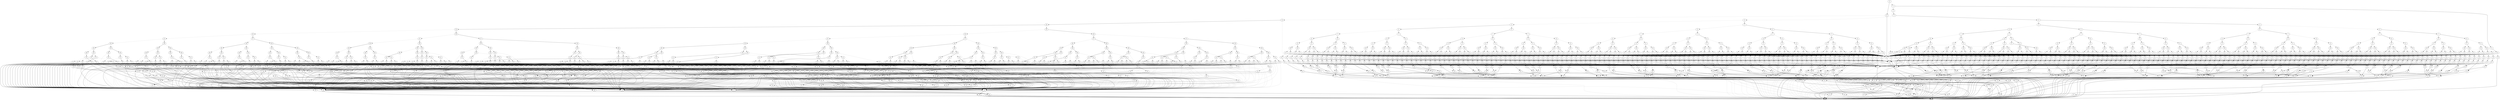 digraph G {
0 [shape=box, label="0", style=filled, shape=box, height=0.3, width=0.3];
1 [shape=box, label="1", style=filled, shape=box, height=0.3, width=0.3];
166786 [label="0"];
166786 -> 166049 [style=dotted];
166786 -> 166785 [style=filled];
166049 [label="1"];
166049 -> 166045 [style=dotted];
166049 -> 166048 [style=filled];
166045 [label="2"];
166045 -> 164900 [style=dotted];
166045 -> 166044 [style=filled];
164900 [label="11"];
164900 -> 164899 [style=dotted];
164900 -> 158764 [style=filled];
164899 [label="12"];
164899 -> 28 [style=dotted];
164899 -> 96 [style=filled];
28 [label="13"];
28 -> 0 [style=dotted];
28 -> 1 [style=filled];
96 [label="47"];
96 -> 0 [style=dotted];
96 -> 1 [style=filled];
158764 [label="12"];
158764 -> 0 [style=dotted];
158764 -> 28 [style=filled];
166044 [label="3"];
166044 -> 165473 [style=dotted];
166044 -> 166043 [style=filled];
165473 [label="4"];
165473 -> 165187 [style=dotted];
165473 -> 165472 [style=filled];
165187 [label="5"];
165187 -> 165043 [style=dotted];
165187 -> 165186 [style=filled];
165043 [label="6"];
165043 -> 164971 [style=dotted];
165043 -> 165042 [style=filled];
164971 [label="7"];
164971 -> 164935 [style=dotted];
164971 -> 164970 [style=filled];
164935 [label="8"];
164935 -> 164917 [style=dotted];
164935 -> 164934 [style=filled];
164917 [label="9"];
164917 -> 164908 [style=dotted];
164917 -> 164916 [style=filled];
164908 [label="10"];
164908 -> 164904 [style=dotted];
164908 -> 164907 [style=filled];
164904 [label="11"];
164904 -> 164903 [style=dotted];
164904 -> 158764 [style=filled];
164903 [label="12"];
164903 -> 28 [style=dotted];
164903 -> 164902 [style=filled];
164902 [label="21"];
164902 -> 46 [style=dotted];
164902 -> 164901 [style=filled];
46 [label="22"];
46 -> 0 [style=dotted];
46 -> 1 [style=filled];
164901 [label="22"];
164901 -> 146 [style=dotted];
164901 -> 147 [style=filled];
146 [label="72"];
146 -> 0 [style=dotted];
146 -> 1 [style=filled];
147 [label="72"];
147 -> 1 [style=dotted];
147 -> 0 [style=filled];
164907 [label="11"];
164907 -> 164906 [style=dotted];
164907 -> 158764 [style=filled];
164906 [label="12"];
164906 -> 28 [style=dotted];
164906 -> 164905 [style=filled];
164905 [label="21"];
164905 -> 164901 [style=dotted];
164905 -> 47 [style=filled];
47 [label="22"];
47 -> 1 [style=dotted];
47 -> 0 [style=filled];
164916 [label="10"];
164916 -> 164912 [style=dotted];
164916 -> 164915 [style=filled];
164912 [label="11"];
164912 -> 164911 [style=dotted];
164912 -> 158764 [style=filled];
164911 [label="12"];
164911 -> 28 [style=dotted];
164911 -> 164910 [style=filled];
164910 [label="21"];
164910 -> 47 [style=dotted];
164910 -> 164909 [style=filled];
164909 [label="22"];
164909 -> 147 [style=dotted];
164909 -> 96792 [style=filled];
96792 [label="23"];
96792 -> 146 [style=dotted];
96792 -> 96791 [style=filled];
96791 [label="72"];
96791 -> 0 [style=dotted];
96791 -> 90961 [style=filled];
90961 [label="73"];
90961 -> 1 [style=dotted];
90961 -> 88213 [style=filled];
88213 [label="74"];
88213 -> 1 [style=dotted];
88213 -> 86702 [style=filled];
86702 [label="75"];
86702 -> 1 [style=dotted];
86702 -> 155 [style=filled];
155 [label="76"];
155 -> 1 [style=dotted];
155 -> 0 [style=filled];
164915 [label="11"];
164915 -> 164914 [style=dotted];
164915 -> 158764 [style=filled];
164914 [label="12"];
164914 -> 28 [style=dotted];
164914 -> 164913 [style=filled];
164913 [label="21"];
164913 -> 164909 [style=dotted];
164913 -> 46 [style=filled];
164934 [label="9"];
164934 -> 164925 [style=dotted];
164934 -> 164933 [style=filled];
164925 [label="10"];
164925 -> 164921 [style=dotted];
164925 -> 164924 [style=filled];
164921 [label="11"];
164921 -> 164920 [style=dotted];
164921 -> 158764 [style=filled];
164920 [label="12"];
164920 -> 28 [style=dotted];
164920 -> 164919 [style=filled];
164919 [label="21"];
164919 -> 46 [style=dotted];
164919 -> 164918 [style=filled];
164918 [label="22"];
164918 -> 96792 [style=dotted];
164918 -> 97047 [style=filled];
97047 [label="23"];
97047 -> 147 [style=dotted];
97047 -> 97046 [style=filled];
97046 [label="72"];
97046 -> 1 [style=dotted];
97046 -> 90520 [style=filled];
90520 [label="73"];
90520 -> 0 [style=dotted];
90520 -> 87994 [style=filled];
87994 [label="74"];
87994 -> 0 [style=dotted];
87994 -> 86595 [style=filled];
86595 [label="75"];
86595 -> 0 [style=dotted];
86595 -> 154 [style=filled];
154 [label="76"];
154 -> 0 [style=dotted];
154 -> 1 [style=filled];
164924 [label="11"];
164924 -> 164923 [style=dotted];
164924 -> 158764 [style=filled];
164923 [label="12"];
164923 -> 28 [style=dotted];
164923 -> 164922 [style=filled];
164922 [label="21"];
164922 -> 164918 [style=dotted];
164922 -> 47 [style=filled];
164933 [label="10"];
164933 -> 164929 [style=dotted];
164933 -> 164932 [style=filled];
164929 [label="11"];
164929 -> 164928 [style=dotted];
164929 -> 158764 [style=filled];
164928 [label="12"];
164928 -> 28 [style=dotted];
164928 -> 164927 [style=filled];
164927 [label="21"];
164927 -> 47 [style=dotted];
164927 -> 164926 [style=filled];
164926 [label="22"];
164926 -> 97047 [style=dotted];
164926 -> 96791 [style=filled];
164932 [label="11"];
164932 -> 164931 [style=dotted];
164932 -> 158764 [style=filled];
164931 [label="12"];
164931 -> 28 [style=dotted];
164931 -> 164930 [style=filled];
164930 [label="21"];
164930 -> 164926 [style=dotted];
164930 -> 46 [style=filled];
164970 [label="8"];
164970 -> 164952 [style=dotted];
164970 -> 164969 [style=filled];
164952 [label="9"];
164952 -> 164943 [style=dotted];
164952 -> 164951 [style=filled];
164943 [label="10"];
164943 -> 164939 [style=dotted];
164943 -> 164942 [style=filled];
164939 [label="11"];
164939 -> 164938 [style=dotted];
164939 -> 158764 [style=filled];
164938 [label="12"];
164938 -> 28 [style=dotted];
164938 -> 164937 [style=filled];
164937 [label="21"];
164937 -> 46 [style=dotted];
164937 -> 164936 [style=filled];
164936 [label="22"];
164936 -> 96791 [style=dotted];
164936 -> 97046 [style=filled];
164942 [label="11"];
164942 -> 164941 [style=dotted];
164942 -> 158764 [style=filled];
164941 [label="12"];
164941 -> 28 [style=dotted];
164941 -> 164940 [style=filled];
164940 [label="21"];
164940 -> 164936 [style=dotted];
164940 -> 47 [style=filled];
164951 [label="10"];
164951 -> 164947 [style=dotted];
164951 -> 164950 [style=filled];
164947 [label="11"];
164947 -> 164946 [style=dotted];
164947 -> 158764 [style=filled];
164946 [label="12"];
164946 -> 28 [style=dotted];
164946 -> 164945 [style=filled];
164945 [label="21"];
164945 -> 47 [style=dotted];
164945 -> 164944 [style=filled];
164944 [label="22"];
164944 -> 97046 [style=dotted];
164944 -> 96807 [style=filled];
96807 [label="23"];
96807 -> 96791 [style=dotted];
96807 -> 96806 [style=filled];
96806 [label="72"];
96806 -> 0 [style=dotted];
96806 -> 90976 [style=filled];
90976 [label="73"];
90976 -> 1 [style=dotted];
90976 -> 88228 [style=filled];
88228 [label="74"];
88228 -> 1 [style=dotted];
88228 -> 153 [style=filled];
153 [label="75"];
153 -> 1 [style=dotted];
153 -> 0 [style=filled];
164950 [label="11"];
164950 -> 164949 [style=dotted];
164950 -> 158764 [style=filled];
164949 [label="12"];
164949 -> 28 [style=dotted];
164949 -> 164948 [style=filled];
164948 [label="21"];
164948 -> 164944 [style=dotted];
164948 -> 46 [style=filled];
164969 [label="9"];
164969 -> 164960 [style=dotted];
164969 -> 164968 [style=filled];
164960 [label="10"];
164960 -> 164956 [style=dotted];
164960 -> 164959 [style=filled];
164956 [label="11"];
164956 -> 164955 [style=dotted];
164956 -> 158764 [style=filled];
164955 [label="12"];
164955 -> 28 [style=dotted];
164955 -> 164954 [style=filled];
164954 [label="21"];
164954 -> 46 [style=dotted];
164954 -> 164953 [style=filled];
164953 [label="22"];
164953 -> 96807 [style=dotted];
164953 -> 97062 [style=filled];
97062 [label="23"];
97062 -> 97046 [style=dotted];
97062 -> 97061 [style=filled];
97061 [label="72"];
97061 -> 1 [style=dotted];
97061 -> 90535 [style=filled];
90535 [label="73"];
90535 -> 0 [style=dotted];
90535 -> 88009 [style=filled];
88009 [label="74"];
88009 -> 0 [style=dotted];
88009 -> 152 [style=filled];
152 [label="75"];
152 -> 0 [style=dotted];
152 -> 1 [style=filled];
164959 [label="11"];
164959 -> 164958 [style=dotted];
164959 -> 158764 [style=filled];
164958 [label="12"];
164958 -> 28 [style=dotted];
164958 -> 164957 [style=filled];
164957 [label="21"];
164957 -> 164953 [style=dotted];
164957 -> 47 [style=filled];
164968 [label="10"];
164968 -> 164964 [style=dotted];
164968 -> 164967 [style=filled];
164964 [label="11"];
164964 -> 164963 [style=dotted];
164964 -> 158764 [style=filled];
164963 [label="12"];
164963 -> 28 [style=dotted];
164963 -> 164962 [style=filled];
164962 [label="21"];
164962 -> 47 [style=dotted];
164962 -> 164961 [style=filled];
164961 [label="22"];
164961 -> 97062 [style=dotted];
164961 -> 96806 [style=filled];
164967 [label="11"];
164967 -> 164966 [style=dotted];
164967 -> 158764 [style=filled];
164966 [label="12"];
164966 -> 28 [style=dotted];
164966 -> 164965 [style=filled];
164965 [label="21"];
164965 -> 164961 [style=dotted];
164965 -> 46 [style=filled];
165042 [label="7"];
165042 -> 165006 [style=dotted];
165042 -> 165041 [style=filled];
165006 [label="8"];
165006 -> 164988 [style=dotted];
165006 -> 165005 [style=filled];
164988 [label="9"];
164988 -> 164979 [style=dotted];
164988 -> 164987 [style=filled];
164979 [label="10"];
164979 -> 164975 [style=dotted];
164979 -> 164978 [style=filled];
164975 [label="11"];
164975 -> 164974 [style=dotted];
164975 -> 158764 [style=filled];
164974 [label="12"];
164974 -> 28 [style=dotted];
164974 -> 164973 [style=filled];
164973 [label="21"];
164973 -> 46 [style=dotted];
164973 -> 164972 [style=filled];
164972 [label="22"];
164972 -> 96806 [style=dotted];
164972 -> 97061 [style=filled];
164978 [label="11"];
164978 -> 164977 [style=dotted];
164978 -> 158764 [style=filled];
164977 [label="12"];
164977 -> 28 [style=dotted];
164977 -> 164976 [style=filled];
164976 [label="21"];
164976 -> 164972 [style=dotted];
164976 -> 47 [style=filled];
164987 [label="10"];
164987 -> 164983 [style=dotted];
164987 -> 164986 [style=filled];
164983 [label="11"];
164983 -> 164982 [style=dotted];
164983 -> 158764 [style=filled];
164982 [label="12"];
164982 -> 28 [style=dotted];
164982 -> 164981 [style=filled];
164981 [label="21"];
164981 -> 47 [style=dotted];
164981 -> 164980 [style=filled];
164980 [label="22"];
164980 -> 97061 [style=dotted];
164980 -> 96823 [style=filled];
96823 [label="23"];
96823 -> 96806 [style=dotted];
96823 -> 96822 [style=filled];
96822 [label="72"];
96822 -> 0 [style=dotted];
96822 -> 90992 [style=filled];
90992 [label="73"];
90992 -> 1 [style=dotted];
90992 -> 88244 [style=filled];
88244 [label="74"];
88244 -> 1 [style=dotted];
88244 -> 86409 [style=filled];
86409 [label="75"];
86409 -> 155 [style=dotted];
86409 -> 0 [style=filled];
164986 [label="11"];
164986 -> 164985 [style=dotted];
164986 -> 158764 [style=filled];
164985 [label="12"];
164985 -> 28 [style=dotted];
164985 -> 164984 [style=filled];
164984 [label="21"];
164984 -> 164980 [style=dotted];
164984 -> 46 [style=filled];
165005 [label="9"];
165005 -> 164996 [style=dotted];
165005 -> 165004 [style=filled];
164996 [label="10"];
164996 -> 164992 [style=dotted];
164996 -> 164995 [style=filled];
164992 [label="11"];
164992 -> 164991 [style=dotted];
164992 -> 158764 [style=filled];
164991 [label="12"];
164991 -> 28 [style=dotted];
164991 -> 164990 [style=filled];
164990 [label="21"];
164990 -> 46 [style=dotted];
164990 -> 164989 [style=filled];
164989 [label="22"];
164989 -> 96823 [style=dotted];
164989 -> 97078 [style=filled];
97078 [label="23"];
97078 -> 97061 [style=dotted];
97078 -> 97077 [style=filled];
97077 [label="72"];
97077 -> 1 [style=dotted];
97077 -> 90551 [style=filled];
90551 [label="73"];
90551 -> 0 [style=dotted];
90551 -> 88025 [style=filled];
88025 [label="74"];
88025 -> 0 [style=dotted];
88025 -> 86502 [style=filled];
86502 [label="75"];
86502 -> 154 [style=dotted];
86502 -> 1 [style=filled];
164995 [label="11"];
164995 -> 164994 [style=dotted];
164995 -> 158764 [style=filled];
164994 [label="12"];
164994 -> 28 [style=dotted];
164994 -> 164993 [style=filled];
164993 [label="21"];
164993 -> 164989 [style=dotted];
164993 -> 47 [style=filled];
165004 [label="10"];
165004 -> 165000 [style=dotted];
165004 -> 165003 [style=filled];
165000 [label="11"];
165000 -> 164999 [style=dotted];
165000 -> 158764 [style=filled];
164999 [label="12"];
164999 -> 28 [style=dotted];
164999 -> 164998 [style=filled];
164998 [label="21"];
164998 -> 47 [style=dotted];
164998 -> 164997 [style=filled];
164997 [label="22"];
164997 -> 97078 [style=dotted];
164997 -> 96822 [style=filled];
165003 [label="11"];
165003 -> 165002 [style=dotted];
165003 -> 158764 [style=filled];
165002 [label="12"];
165002 -> 28 [style=dotted];
165002 -> 165001 [style=filled];
165001 [label="21"];
165001 -> 164997 [style=dotted];
165001 -> 46 [style=filled];
165041 [label="8"];
165041 -> 165023 [style=dotted];
165041 -> 165040 [style=filled];
165023 [label="9"];
165023 -> 165014 [style=dotted];
165023 -> 165022 [style=filled];
165014 [label="10"];
165014 -> 165010 [style=dotted];
165014 -> 165013 [style=filled];
165010 [label="11"];
165010 -> 165009 [style=dotted];
165010 -> 158764 [style=filled];
165009 [label="12"];
165009 -> 28 [style=dotted];
165009 -> 165008 [style=filled];
165008 [label="21"];
165008 -> 46 [style=dotted];
165008 -> 165007 [style=filled];
165007 [label="22"];
165007 -> 96822 [style=dotted];
165007 -> 97077 [style=filled];
165013 [label="11"];
165013 -> 165012 [style=dotted];
165013 -> 158764 [style=filled];
165012 [label="12"];
165012 -> 28 [style=dotted];
165012 -> 165011 [style=filled];
165011 [label="21"];
165011 -> 165007 [style=dotted];
165011 -> 47 [style=filled];
165022 [label="10"];
165022 -> 165018 [style=dotted];
165022 -> 165021 [style=filled];
165018 [label="11"];
165018 -> 165017 [style=dotted];
165018 -> 158764 [style=filled];
165017 [label="12"];
165017 -> 28 [style=dotted];
165017 -> 165016 [style=filled];
165016 [label="21"];
165016 -> 47 [style=dotted];
165016 -> 165015 [style=filled];
165015 [label="22"];
165015 -> 97077 [style=dotted];
165015 -> 96838 [style=filled];
96838 [label="23"];
96838 -> 96822 [style=dotted];
96838 -> 96837 [style=filled];
96837 [label="72"];
96837 -> 0 [style=dotted];
96837 -> 91007 [style=filled];
91007 [label="73"];
91007 -> 1 [style=dotted];
91007 -> 151 [style=filled];
151 [label="74"];
151 -> 1 [style=dotted];
151 -> 0 [style=filled];
165021 [label="11"];
165021 -> 165020 [style=dotted];
165021 -> 158764 [style=filled];
165020 [label="12"];
165020 -> 28 [style=dotted];
165020 -> 165019 [style=filled];
165019 [label="21"];
165019 -> 165015 [style=dotted];
165019 -> 46 [style=filled];
165040 [label="9"];
165040 -> 165031 [style=dotted];
165040 -> 165039 [style=filled];
165031 [label="10"];
165031 -> 165027 [style=dotted];
165031 -> 165030 [style=filled];
165027 [label="11"];
165027 -> 165026 [style=dotted];
165027 -> 158764 [style=filled];
165026 [label="12"];
165026 -> 28 [style=dotted];
165026 -> 165025 [style=filled];
165025 [label="21"];
165025 -> 46 [style=dotted];
165025 -> 165024 [style=filled];
165024 [label="22"];
165024 -> 96838 [style=dotted];
165024 -> 97093 [style=filled];
97093 [label="23"];
97093 -> 97077 [style=dotted];
97093 -> 97092 [style=filled];
97092 [label="72"];
97092 -> 1 [style=dotted];
97092 -> 90511 [style=filled];
90511 [label="73"];
90511 -> 0 [style=dotted];
90511 -> 150 [style=filled];
150 [label="74"];
150 -> 0 [style=dotted];
150 -> 1 [style=filled];
165030 [label="11"];
165030 -> 165029 [style=dotted];
165030 -> 158764 [style=filled];
165029 [label="12"];
165029 -> 28 [style=dotted];
165029 -> 165028 [style=filled];
165028 [label="21"];
165028 -> 165024 [style=dotted];
165028 -> 47 [style=filled];
165039 [label="10"];
165039 -> 165035 [style=dotted];
165039 -> 165038 [style=filled];
165035 [label="11"];
165035 -> 165034 [style=dotted];
165035 -> 158764 [style=filled];
165034 [label="12"];
165034 -> 28 [style=dotted];
165034 -> 165033 [style=filled];
165033 [label="21"];
165033 -> 47 [style=dotted];
165033 -> 165032 [style=filled];
165032 [label="22"];
165032 -> 97093 [style=dotted];
165032 -> 96837 [style=filled];
165038 [label="11"];
165038 -> 165037 [style=dotted];
165038 -> 158764 [style=filled];
165037 [label="12"];
165037 -> 28 [style=dotted];
165037 -> 165036 [style=filled];
165036 [label="21"];
165036 -> 165032 [style=dotted];
165036 -> 46 [style=filled];
165186 [label="6"];
165186 -> 165114 [style=dotted];
165186 -> 165185 [style=filled];
165114 [label="7"];
165114 -> 165078 [style=dotted];
165114 -> 165113 [style=filled];
165078 [label="8"];
165078 -> 165060 [style=dotted];
165078 -> 165077 [style=filled];
165060 [label="9"];
165060 -> 165051 [style=dotted];
165060 -> 165059 [style=filled];
165051 [label="10"];
165051 -> 165047 [style=dotted];
165051 -> 165050 [style=filled];
165047 [label="11"];
165047 -> 165046 [style=dotted];
165047 -> 158764 [style=filled];
165046 [label="12"];
165046 -> 28 [style=dotted];
165046 -> 165045 [style=filled];
165045 [label="21"];
165045 -> 46 [style=dotted];
165045 -> 165044 [style=filled];
165044 [label="22"];
165044 -> 96837 [style=dotted];
165044 -> 97092 [style=filled];
165050 [label="11"];
165050 -> 165049 [style=dotted];
165050 -> 158764 [style=filled];
165049 [label="12"];
165049 -> 28 [style=dotted];
165049 -> 165048 [style=filled];
165048 [label="21"];
165048 -> 165044 [style=dotted];
165048 -> 47 [style=filled];
165059 [label="10"];
165059 -> 165055 [style=dotted];
165059 -> 165058 [style=filled];
165055 [label="11"];
165055 -> 165054 [style=dotted];
165055 -> 158764 [style=filled];
165054 [label="12"];
165054 -> 28 [style=dotted];
165054 -> 165053 [style=filled];
165053 [label="21"];
165053 -> 47 [style=dotted];
165053 -> 165052 [style=filled];
165052 [label="22"];
165052 -> 97092 [style=dotted];
165052 -> 96855 [style=filled];
96855 [label="23"];
96855 -> 96837 [style=dotted];
96855 -> 96854 [style=filled];
96854 [label="72"];
96854 -> 0 [style=dotted];
96854 -> 91024 [style=filled];
91024 [label="73"];
91024 -> 1 [style=dotted];
91024 -> 87616 [style=filled];
87616 [label="74"];
87616 -> 86702 [style=dotted];
87616 -> 0 [style=filled];
165058 [label="11"];
165058 -> 165057 [style=dotted];
165058 -> 158764 [style=filled];
165057 [label="12"];
165057 -> 28 [style=dotted];
165057 -> 165056 [style=filled];
165056 [label="21"];
165056 -> 165052 [style=dotted];
165056 -> 46 [style=filled];
165077 [label="9"];
165077 -> 165068 [style=dotted];
165077 -> 165076 [style=filled];
165068 [label="10"];
165068 -> 165064 [style=dotted];
165068 -> 165067 [style=filled];
165064 [label="11"];
165064 -> 165063 [style=dotted];
165064 -> 158764 [style=filled];
165063 [label="12"];
165063 -> 28 [style=dotted];
165063 -> 165062 [style=filled];
165062 [label="21"];
165062 -> 46 [style=dotted];
165062 -> 165061 [style=filled];
165061 [label="22"];
165061 -> 96855 [style=dotted];
165061 -> 97110 [style=filled];
97110 [label="23"];
97110 -> 97092 [style=dotted];
97110 -> 97109 [style=filled];
97109 [label="72"];
97109 -> 1 [style=dotted];
97109 -> 90582 [style=filled];
90582 [label="73"];
90582 -> 0 [style=dotted];
90582 -> 87805 [style=filled];
87805 [label="74"];
87805 -> 86595 [style=dotted];
87805 -> 1 [style=filled];
165067 [label="11"];
165067 -> 165066 [style=dotted];
165067 -> 158764 [style=filled];
165066 [label="12"];
165066 -> 28 [style=dotted];
165066 -> 165065 [style=filled];
165065 [label="21"];
165065 -> 165061 [style=dotted];
165065 -> 47 [style=filled];
165076 [label="10"];
165076 -> 165072 [style=dotted];
165076 -> 165075 [style=filled];
165072 [label="11"];
165072 -> 165071 [style=dotted];
165072 -> 158764 [style=filled];
165071 [label="12"];
165071 -> 28 [style=dotted];
165071 -> 165070 [style=filled];
165070 [label="21"];
165070 -> 47 [style=dotted];
165070 -> 165069 [style=filled];
165069 [label="22"];
165069 -> 97110 [style=dotted];
165069 -> 96854 [style=filled];
165075 [label="11"];
165075 -> 165074 [style=dotted];
165075 -> 158764 [style=filled];
165074 [label="12"];
165074 -> 28 [style=dotted];
165074 -> 165073 [style=filled];
165073 [label="21"];
165073 -> 165069 [style=dotted];
165073 -> 46 [style=filled];
165113 [label="8"];
165113 -> 165095 [style=dotted];
165113 -> 165112 [style=filled];
165095 [label="9"];
165095 -> 165086 [style=dotted];
165095 -> 165094 [style=filled];
165086 [label="10"];
165086 -> 165082 [style=dotted];
165086 -> 165085 [style=filled];
165082 [label="11"];
165082 -> 165081 [style=dotted];
165082 -> 158764 [style=filled];
165081 [label="12"];
165081 -> 28 [style=dotted];
165081 -> 165080 [style=filled];
165080 [label="21"];
165080 -> 46 [style=dotted];
165080 -> 165079 [style=filled];
165079 [label="22"];
165079 -> 96854 [style=dotted];
165079 -> 97109 [style=filled];
165085 [label="11"];
165085 -> 165084 [style=dotted];
165085 -> 158764 [style=filled];
165084 [label="12"];
165084 -> 28 [style=dotted];
165084 -> 165083 [style=filled];
165083 [label="21"];
165083 -> 165079 [style=dotted];
165083 -> 47 [style=filled];
165094 [label="10"];
165094 -> 165090 [style=dotted];
165094 -> 165093 [style=filled];
165090 [label="11"];
165090 -> 165089 [style=dotted];
165090 -> 158764 [style=filled];
165089 [label="12"];
165089 -> 28 [style=dotted];
165089 -> 165088 [style=filled];
165088 [label="21"];
165088 -> 47 [style=dotted];
165088 -> 165087 [style=filled];
165087 [label="22"];
165087 -> 97109 [style=dotted];
165087 -> 96870 [style=filled];
96870 [label="23"];
96870 -> 96854 [style=dotted];
96870 -> 96869 [style=filled];
96869 [label="72"];
96869 -> 0 [style=dotted];
96869 -> 91039 [style=filled];
91039 [label="73"];
91039 -> 1 [style=dotted];
91039 -> 87631 [style=filled];
87631 [label="74"];
87631 -> 153 [style=dotted];
87631 -> 0 [style=filled];
165093 [label="11"];
165093 -> 165092 [style=dotted];
165093 -> 158764 [style=filled];
165092 [label="12"];
165092 -> 28 [style=dotted];
165092 -> 165091 [style=filled];
165091 [label="21"];
165091 -> 165087 [style=dotted];
165091 -> 46 [style=filled];
165112 [label="9"];
165112 -> 165103 [style=dotted];
165112 -> 165111 [style=filled];
165103 [label="10"];
165103 -> 165099 [style=dotted];
165103 -> 165102 [style=filled];
165099 [label="11"];
165099 -> 165098 [style=dotted];
165099 -> 158764 [style=filled];
165098 [label="12"];
165098 -> 28 [style=dotted];
165098 -> 165097 [style=filled];
165097 [label="21"];
165097 -> 46 [style=dotted];
165097 -> 165096 [style=filled];
165096 [label="22"];
165096 -> 96870 [style=dotted];
165096 -> 97125 [style=filled];
97125 [label="23"];
97125 -> 97109 [style=dotted];
97125 -> 97124 [style=filled];
97124 [label="72"];
97124 -> 1 [style=dotted];
97124 -> 90597 [style=filled];
90597 [label="73"];
90597 -> 0 [style=dotted];
90597 -> 87820 [style=filled];
87820 [label="74"];
87820 -> 152 [style=dotted];
87820 -> 1 [style=filled];
165102 [label="11"];
165102 -> 165101 [style=dotted];
165102 -> 158764 [style=filled];
165101 [label="12"];
165101 -> 28 [style=dotted];
165101 -> 165100 [style=filled];
165100 [label="21"];
165100 -> 165096 [style=dotted];
165100 -> 47 [style=filled];
165111 [label="10"];
165111 -> 165107 [style=dotted];
165111 -> 165110 [style=filled];
165107 [label="11"];
165107 -> 165106 [style=dotted];
165107 -> 158764 [style=filled];
165106 [label="12"];
165106 -> 28 [style=dotted];
165106 -> 165105 [style=filled];
165105 [label="21"];
165105 -> 47 [style=dotted];
165105 -> 165104 [style=filled];
165104 [label="22"];
165104 -> 97125 [style=dotted];
165104 -> 96869 [style=filled];
165110 [label="11"];
165110 -> 165109 [style=dotted];
165110 -> 158764 [style=filled];
165109 [label="12"];
165109 -> 28 [style=dotted];
165109 -> 165108 [style=filled];
165108 [label="21"];
165108 -> 165104 [style=dotted];
165108 -> 46 [style=filled];
165185 [label="7"];
165185 -> 165149 [style=dotted];
165185 -> 165184 [style=filled];
165149 [label="8"];
165149 -> 165131 [style=dotted];
165149 -> 165148 [style=filled];
165131 [label="9"];
165131 -> 165122 [style=dotted];
165131 -> 165130 [style=filled];
165122 [label="10"];
165122 -> 165118 [style=dotted];
165122 -> 165121 [style=filled];
165118 [label="11"];
165118 -> 165117 [style=dotted];
165118 -> 158764 [style=filled];
165117 [label="12"];
165117 -> 28 [style=dotted];
165117 -> 165116 [style=filled];
165116 [label="21"];
165116 -> 46 [style=dotted];
165116 -> 165115 [style=filled];
165115 [label="22"];
165115 -> 96869 [style=dotted];
165115 -> 97124 [style=filled];
165121 [label="11"];
165121 -> 165120 [style=dotted];
165121 -> 158764 [style=filled];
165120 [label="12"];
165120 -> 28 [style=dotted];
165120 -> 165119 [style=filled];
165119 [label="21"];
165119 -> 165115 [style=dotted];
165119 -> 47 [style=filled];
165130 [label="10"];
165130 -> 165126 [style=dotted];
165130 -> 165129 [style=filled];
165126 [label="11"];
165126 -> 165125 [style=dotted];
165126 -> 158764 [style=filled];
165125 [label="12"];
165125 -> 28 [style=dotted];
165125 -> 165124 [style=filled];
165124 [label="21"];
165124 -> 47 [style=dotted];
165124 -> 165123 [style=filled];
165123 [label="22"];
165123 -> 97124 [style=dotted];
165123 -> 96886 [style=filled];
96886 [label="23"];
96886 -> 96869 [style=dotted];
96886 -> 96885 [style=filled];
96885 [label="72"];
96885 -> 0 [style=dotted];
96885 -> 91055 [style=filled];
91055 [label="73"];
91055 -> 1 [style=dotted];
91055 -> 87647 [style=filled];
87647 [label="74"];
87647 -> 86409 [style=dotted];
87647 -> 0 [style=filled];
165129 [label="11"];
165129 -> 165128 [style=dotted];
165129 -> 158764 [style=filled];
165128 [label="12"];
165128 -> 28 [style=dotted];
165128 -> 165127 [style=filled];
165127 [label="21"];
165127 -> 165123 [style=dotted];
165127 -> 46 [style=filled];
165148 [label="9"];
165148 -> 165139 [style=dotted];
165148 -> 165147 [style=filled];
165139 [label="10"];
165139 -> 165135 [style=dotted];
165139 -> 165138 [style=filled];
165135 [label="11"];
165135 -> 165134 [style=dotted];
165135 -> 158764 [style=filled];
165134 [label="12"];
165134 -> 28 [style=dotted];
165134 -> 165133 [style=filled];
165133 [label="21"];
165133 -> 46 [style=dotted];
165133 -> 165132 [style=filled];
165132 [label="22"];
165132 -> 96886 [style=dotted];
165132 -> 97141 [style=filled];
97141 [label="23"];
97141 -> 97124 [style=dotted];
97141 -> 97140 [style=filled];
97140 [label="72"];
97140 -> 1 [style=dotted];
97140 -> 90613 [style=filled];
90613 [label="73"];
90613 -> 0 [style=dotted];
90613 -> 87836 [style=filled];
87836 [label="74"];
87836 -> 86502 [style=dotted];
87836 -> 1 [style=filled];
165138 [label="11"];
165138 -> 165137 [style=dotted];
165138 -> 158764 [style=filled];
165137 [label="12"];
165137 -> 28 [style=dotted];
165137 -> 165136 [style=filled];
165136 [label="21"];
165136 -> 165132 [style=dotted];
165136 -> 47 [style=filled];
165147 [label="10"];
165147 -> 165143 [style=dotted];
165147 -> 165146 [style=filled];
165143 [label="11"];
165143 -> 165142 [style=dotted];
165143 -> 158764 [style=filled];
165142 [label="12"];
165142 -> 28 [style=dotted];
165142 -> 165141 [style=filled];
165141 [label="21"];
165141 -> 47 [style=dotted];
165141 -> 165140 [style=filled];
165140 [label="22"];
165140 -> 97141 [style=dotted];
165140 -> 96885 [style=filled];
165146 [label="11"];
165146 -> 165145 [style=dotted];
165146 -> 158764 [style=filled];
165145 [label="12"];
165145 -> 28 [style=dotted];
165145 -> 165144 [style=filled];
165144 [label="21"];
165144 -> 165140 [style=dotted];
165144 -> 46 [style=filled];
165184 [label="8"];
165184 -> 165166 [style=dotted];
165184 -> 165183 [style=filled];
165166 [label="9"];
165166 -> 165157 [style=dotted];
165166 -> 165165 [style=filled];
165157 [label="10"];
165157 -> 165153 [style=dotted];
165157 -> 165156 [style=filled];
165153 [label="11"];
165153 -> 165152 [style=dotted];
165153 -> 158764 [style=filled];
165152 [label="12"];
165152 -> 28 [style=dotted];
165152 -> 165151 [style=filled];
165151 [label="21"];
165151 -> 46 [style=dotted];
165151 -> 165150 [style=filled];
165150 [label="22"];
165150 -> 96885 [style=dotted];
165150 -> 97140 [style=filled];
165156 [label="11"];
165156 -> 165155 [style=dotted];
165156 -> 158764 [style=filled];
165155 [label="12"];
165155 -> 28 [style=dotted];
165155 -> 165154 [style=filled];
165154 [label="21"];
165154 -> 165150 [style=dotted];
165154 -> 47 [style=filled];
165165 [label="10"];
165165 -> 165161 [style=dotted];
165165 -> 165164 [style=filled];
165161 [label="11"];
165161 -> 165160 [style=dotted];
165161 -> 158764 [style=filled];
165160 [label="12"];
165160 -> 28 [style=dotted];
165160 -> 165159 [style=filled];
165159 [label="21"];
165159 -> 47 [style=dotted];
165159 -> 165158 [style=filled];
165158 [label="22"];
165158 -> 97140 [style=dotted];
165158 -> 96901 [style=filled];
96901 [label="23"];
96901 -> 96885 [style=dotted];
96901 -> 96900 [style=filled];
96900 [label="72"];
96900 -> 0 [style=dotted];
96900 -> 149 [style=filled];
149 [label="73"];
149 -> 1 [style=dotted];
149 -> 0 [style=filled];
165164 [label="11"];
165164 -> 165163 [style=dotted];
165164 -> 158764 [style=filled];
165163 [label="12"];
165163 -> 28 [style=dotted];
165163 -> 165162 [style=filled];
165162 [label="21"];
165162 -> 165158 [style=dotted];
165162 -> 46 [style=filled];
165183 [label="9"];
165183 -> 165174 [style=dotted];
165183 -> 165182 [style=filled];
165174 [label="10"];
165174 -> 165170 [style=dotted];
165174 -> 165173 [style=filled];
165170 [label="11"];
165170 -> 165169 [style=dotted];
165170 -> 158764 [style=filled];
165169 [label="12"];
165169 -> 28 [style=dotted];
165169 -> 165168 [style=filled];
165168 [label="21"];
165168 -> 46 [style=dotted];
165168 -> 165167 [style=filled];
165167 [label="22"];
165167 -> 96901 [style=dotted];
165167 -> 97156 [style=filled];
97156 [label="23"];
97156 -> 97140 [style=dotted];
97156 -> 97155 [style=filled];
97155 [label="72"];
97155 -> 1 [style=dotted];
97155 -> 148 [style=filled];
148 [label="73"];
148 -> 0 [style=dotted];
148 -> 1 [style=filled];
165173 [label="11"];
165173 -> 165172 [style=dotted];
165173 -> 158764 [style=filled];
165172 [label="12"];
165172 -> 28 [style=dotted];
165172 -> 165171 [style=filled];
165171 [label="21"];
165171 -> 165167 [style=dotted];
165171 -> 47 [style=filled];
165182 [label="10"];
165182 -> 165178 [style=dotted];
165182 -> 165181 [style=filled];
165178 [label="11"];
165178 -> 165177 [style=dotted];
165178 -> 158764 [style=filled];
165177 [label="12"];
165177 -> 28 [style=dotted];
165177 -> 165176 [style=filled];
165176 [label="21"];
165176 -> 47 [style=dotted];
165176 -> 165175 [style=filled];
165175 [label="22"];
165175 -> 97156 [style=dotted];
165175 -> 96900 [style=filled];
165181 [label="11"];
165181 -> 165180 [style=dotted];
165181 -> 158764 [style=filled];
165180 [label="12"];
165180 -> 28 [style=dotted];
165180 -> 165179 [style=filled];
165179 [label="21"];
165179 -> 165175 [style=dotted];
165179 -> 46 [style=filled];
165472 [label="5"];
165472 -> 165330 [style=dotted];
165472 -> 165471 [style=filled];
165330 [label="6"];
165330 -> 165258 [style=dotted];
165330 -> 165329 [style=filled];
165258 [label="7"];
165258 -> 165222 [style=dotted];
165258 -> 165257 [style=filled];
165222 [label="8"];
165222 -> 165204 [style=dotted];
165222 -> 165221 [style=filled];
165204 [label="9"];
165204 -> 165195 [style=dotted];
165204 -> 165203 [style=filled];
165195 [label="10"];
165195 -> 165191 [style=dotted];
165195 -> 165194 [style=filled];
165191 [label="11"];
165191 -> 165190 [style=dotted];
165191 -> 158764 [style=filled];
165190 [label="12"];
165190 -> 28 [style=dotted];
165190 -> 165189 [style=filled];
165189 [label="21"];
165189 -> 46 [style=dotted];
165189 -> 165188 [style=filled];
165188 [label="22"];
165188 -> 96900 [style=dotted];
165188 -> 97155 [style=filled];
165194 [label="11"];
165194 -> 165193 [style=dotted];
165194 -> 158764 [style=filled];
165193 [label="12"];
165193 -> 28 [style=dotted];
165193 -> 165192 [style=filled];
165192 [label="21"];
165192 -> 165188 [style=dotted];
165192 -> 47 [style=filled];
165203 [label="10"];
165203 -> 165199 [style=dotted];
165203 -> 165202 [style=filled];
165199 [label="11"];
165199 -> 165198 [style=dotted];
165199 -> 158764 [style=filled];
165198 [label="12"];
165198 -> 28 [style=dotted];
165198 -> 165197 [style=filled];
165197 [label="21"];
165197 -> 47 [style=dotted];
165197 -> 165196 [style=filled];
165196 [label="22"];
165196 -> 97155 [style=dotted];
165196 -> 96919 [style=filled];
96919 [label="23"];
96919 -> 96900 [style=dotted];
96919 -> 96918 [style=filled];
96918 [label="72"];
96918 -> 0 [style=dotted];
96918 -> 91419 [style=filled];
91419 [label="73"];
91419 -> 88213 [style=dotted];
91419 -> 0 [style=filled];
165202 [label="11"];
165202 -> 165201 [style=dotted];
165202 -> 158764 [style=filled];
165201 [label="12"];
165201 -> 28 [style=dotted];
165201 -> 165200 [style=filled];
165200 [label="21"];
165200 -> 165196 [style=dotted];
165200 -> 46 [style=filled];
165221 [label="9"];
165221 -> 165212 [style=dotted];
165221 -> 165220 [style=filled];
165212 [label="10"];
165212 -> 165208 [style=dotted];
165212 -> 165211 [style=filled];
165208 [label="11"];
165208 -> 165207 [style=dotted];
165208 -> 158764 [style=filled];
165207 [label="12"];
165207 -> 28 [style=dotted];
165207 -> 165206 [style=filled];
165206 [label="21"];
165206 -> 46 [style=dotted];
165206 -> 165205 [style=filled];
165205 [label="22"];
165205 -> 96919 [style=dotted];
165205 -> 97174 [style=filled];
97174 [label="23"];
97174 -> 97155 [style=dotted];
97174 -> 97173 [style=filled];
97173 [label="72"];
97173 -> 1 [style=dotted];
97173 -> 91798 [style=filled];
91798 [label="73"];
91798 -> 87994 [style=dotted];
91798 -> 1 [style=filled];
165211 [label="11"];
165211 -> 165210 [style=dotted];
165211 -> 158764 [style=filled];
165210 [label="12"];
165210 -> 28 [style=dotted];
165210 -> 165209 [style=filled];
165209 [label="21"];
165209 -> 165205 [style=dotted];
165209 -> 47 [style=filled];
165220 [label="10"];
165220 -> 165216 [style=dotted];
165220 -> 165219 [style=filled];
165216 [label="11"];
165216 -> 165215 [style=dotted];
165216 -> 158764 [style=filled];
165215 [label="12"];
165215 -> 28 [style=dotted];
165215 -> 165214 [style=filled];
165214 [label="21"];
165214 -> 47 [style=dotted];
165214 -> 165213 [style=filled];
165213 [label="22"];
165213 -> 97174 [style=dotted];
165213 -> 96918 [style=filled];
165219 [label="11"];
165219 -> 165218 [style=dotted];
165219 -> 158764 [style=filled];
165218 [label="12"];
165218 -> 28 [style=dotted];
165218 -> 165217 [style=filled];
165217 [label="21"];
165217 -> 165213 [style=dotted];
165217 -> 46 [style=filled];
165257 [label="8"];
165257 -> 165239 [style=dotted];
165257 -> 165256 [style=filled];
165239 [label="9"];
165239 -> 165230 [style=dotted];
165239 -> 165238 [style=filled];
165230 [label="10"];
165230 -> 165226 [style=dotted];
165230 -> 165229 [style=filled];
165226 [label="11"];
165226 -> 165225 [style=dotted];
165226 -> 158764 [style=filled];
165225 [label="12"];
165225 -> 28 [style=dotted];
165225 -> 165224 [style=filled];
165224 [label="21"];
165224 -> 46 [style=dotted];
165224 -> 165223 [style=filled];
165223 [label="22"];
165223 -> 96918 [style=dotted];
165223 -> 97173 [style=filled];
165229 [label="11"];
165229 -> 165228 [style=dotted];
165229 -> 158764 [style=filled];
165228 [label="12"];
165228 -> 28 [style=dotted];
165228 -> 165227 [style=filled];
165227 [label="21"];
165227 -> 165223 [style=dotted];
165227 -> 47 [style=filled];
165238 [label="10"];
165238 -> 165234 [style=dotted];
165238 -> 165237 [style=filled];
165234 [label="11"];
165234 -> 165233 [style=dotted];
165234 -> 158764 [style=filled];
165233 [label="12"];
165233 -> 28 [style=dotted];
165233 -> 165232 [style=filled];
165232 [label="21"];
165232 -> 47 [style=dotted];
165232 -> 165231 [style=filled];
165231 [label="22"];
165231 -> 97173 [style=dotted];
165231 -> 96934 [style=filled];
96934 [label="23"];
96934 -> 96918 [style=dotted];
96934 -> 96933 [style=filled];
96933 [label="72"];
96933 -> 0 [style=dotted];
96933 -> 91434 [style=filled];
91434 [label="73"];
91434 -> 88228 [style=dotted];
91434 -> 0 [style=filled];
165237 [label="11"];
165237 -> 165236 [style=dotted];
165237 -> 158764 [style=filled];
165236 [label="12"];
165236 -> 28 [style=dotted];
165236 -> 165235 [style=filled];
165235 [label="21"];
165235 -> 165231 [style=dotted];
165235 -> 46 [style=filled];
165256 [label="9"];
165256 -> 165247 [style=dotted];
165256 -> 165255 [style=filled];
165247 [label="10"];
165247 -> 165243 [style=dotted];
165247 -> 165246 [style=filled];
165243 [label="11"];
165243 -> 165242 [style=dotted];
165243 -> 158764 [style=filled];
165242 [label="12"];
165242 -> 28 [style=dotted];
165242 -> 165241 [style=filled];
165241 [label="21"];
165241 -> 46 [style=dotted];
165241 -> 165240 [style=filled];
165240 [label="22"];
165240 -> 96934 [style=dotted];
165240 -> 97189 [style=filled];
97189 [label="23"];
97189 -> 97173 [style=dotted];
97189 -> 97188 [style=filled];
97188 [label="72"];
97188 -> 1 [style=dotted];
97188 -> 91813 [style=filled];
91813 [label="73"];
91813 -> 88009 [style=dotted];
91813 -> 1 [style=filled];
165246 [label="11"];
165246 -> 165245 [style=dotted];
165246 -> 158764 [style=filled];
165245 [label="12"];
165245 -> 28 [style=dotted];
165245 -> 165244 [style=filled];
165244 [label="21"];
165244 -> 165240 [style=dotted];
165244 -> 47 [style=filled];
165255 [label="10"];
165255 -> 165251 [style=dotted];
165255 -> 165254 [style=filled];
165251 [label="11"];
165251 -> 165250 [style=dotted];
165251 -> 158764 [style=filled];
165250 [label="12"];
165250 -> 28 [style=dotted];
165250 -> 165249 [style=filled];
165249 [label="21"];
165249 -> 47 [style=dotted];
165249 -> 165248 [style=filled];
165248 [label="22"];
165248 -> 97189 [style=dotted];
165248 -> 96933 [style=filled];
165254 [label="11"];
165254 -> 165253 [style=dotted];
165254 -> 158764 [style=filled];
165253 [label="12"];
165253 -> 28 [style=dotted];
165253 -> 165252 [style=filled];
165252 [label="21"];
165252 -> 165248 [style=dotted];
165252 -> 46 [style=filled];
165329 [label="7"];
165329 -> 165293 [style=dotted];
165329 -> 165328 [style=filled];
165293 [label="8"];
165293 -> 165275 [style=dotted];
165293 -> 165292 [style=filled];
165275 [label="9"];
165275 -> 165266 [style=dotted];
165275 -> 165274 [style=filled];
165266 [label="10"];
165266 -> 165262 [style=dotted];
165266 -> 165265 [style=filled];
165262 [label="11"];
165262 -> 165261 [style=dotted];
165262 -> 158764 [style=filled];
165261 [label="12"];
165261 -> 28 [style=dotted];
165261 -> 165260 [style=filled];
165260 [label="21"];
165260 -> 46 [style=dotted];
165260 -> 165259 [style=filled];
165259 [label="22"];
165259 -> 96933 [style=dotted];
165259 -> 97188 [style=filled];
165265 [label="11"];
165265 -> 165264 [style=dotted];
165265 -> 158764 [style=filled];
165264 [label="12"];
165264 -> 28 [style=dotted];
165264 -> 165263 [style=filled];
165263 [label="21"];
165263 -> 165259 [style=dotted];
165263 -> 47 [style=filled];
165274 [label="10"];
165274 -> 165270 [style=dotted];
165274 -> 165273 [style=filled];
165270 [label="11"];
165270 -> 165269 [style=dotted];
165270 -> 158764 [style=filled];
165269 [label="12"];
165269 -> 28 [style=dotted];
165269 -> 165268 [style=filled];
165268 [label="21"];
165268 -> 47 [style=dotted];
165268 -> 165267 [style=filled];
165267 [label="22"];
165267 -> 97188 [style=dotted];
165267 -> 96950 [style=filled];
96950 [label="23"];
96950 -> 96933 [style=dotted];
96950 -> 96949 [style=filled];
96949 [label="72"];
96949 -> 0 [style=dotted];
96949 -> 91450 [style=filled];
91450 [label="73"];
91450 -> 88244 [style=dotted];
91450 -> 0 [style=filled];
165273 [label="11"];
165273 -> 165272 [style=dotted];
165273 -> 158764 [style=filled];
165272 [label="12"];
165272 -> 28 [style=dotted];
165272 -> 165271 [style=filled];
165271 [label="21"];
165271 -> 165267 [style=dotted];
165271 -> 46 [style=filled];
165292 [label="9"];
165292 -> 165283 [style=dotted];
165292 -> 165291 [style=filled];
165283 [label="10"];
165283 -> 165279 [style=dotted];
165283 -> 165282 [style=filled];
165279 [label="11"];
165279 -> 165278 [style=dotted];
165279 -> 158764 [style=filled];
165278 [label="12"];
165278 -> 28 [style=dotted];
165278 -> 165277 [style=filled];
165277 [label="21"];
165277 -> 46 [style=dotted];
165277 -> 165276 [style=filled];
165276 [label="22"];
165276 -> 96950 [style=dotted];
165276 -> 97205 [style=filled];
97205 [label="23"];
97205 -> 97188 [style=dotted];
97205 -> 97204 [style=filled];
97204 [label="72"];
97204 -> 1 [style=dotted];
97204 -> 91829 [style=filled];
91829 [label="73"];
91829 -> 88025 [style=dotted];
91829 -> 1 [style=filled];
165282 [label="11"];
165282 -> 165281 [style=dotted];
165282 -> 158764 [style=filled];
165281 [label="12"];
165281 -> 28 [style=dotted];
165281 -> 165280 [style=filled];
165280 [label="21"];
165280 -> 165276 [style=dotted];
165280 -> 47 [style=filled];
165291 [label="10"];
165291 -> 165287 [style=dotted];
165291 -> 165290 [style=filled];
165287 [label="11"];
165287 -> 165286 [style=dotted];
165287 -> 158764 [style=filled];
165286 [label="12"];
165286 -> 28 [style=dotted];
165286 -> 165285 [style=filled];
165285 [label="21"];
165285 -> 47 [style=dotted];
165285 -> 165284 [style=filled];
165284 [label="22"];
165284 -> 97205 [style=dotted];
165284 -> 96949 [style=filled];
165290 [label="11"];
165290 -> 165289 [style=dotted];
165290 -> 158764 [style=filled];
165289 [label="12"];
165289 -> 28 [style=dotted];
165289 -> 165288 [style=filled];
165288 [label="21"];
165288 -> 165284 [style=dotted];
165288 -> 46 [style=filled];
165328 [label="8"];
165328 -> 165310 [style=dotted];
165328 -> 165327 [style=filled];
165310 [label="9"];
165310 -> 165301 [style=dotted];
165310 -> 165309 [style=filled];
165301 [label="10"];
165301 -> 165297 [style=dotted];
165301 -> 165300 [style=filled];
165297 [label="11"];
165297 -> 165296 [style=dotted];
165297 -> 158764 [style=filled];
165296 [label="12"];
165296 -> 28 [style=dotted];
165296 -> 165295 [style=filled];
165295 [label="21"];
165295 -> 46 [style=dotted];
165295 -> 165294 [style=filled];
165294 [label="22"];
165294 -> 96949 [style=dotted];
165294 -> 97204 [style=filled];
165300 [label="11"];
165300 -> 165299 [style=dotted];
165300 -> 158764 [style=filled];
165299 [label="12"];
165299 -> 28 [style=dotted];
165299 -> 165298 [style=filled];
165298 [label="21"];
165298 -> 165294 [style=dotted];
165298 -> 47 [style=filled];
165309 [label="10"];
165309 -> 165305 [style=dotted];
165309 -> 165308 [style=filled];
165305 [label="11"];
165305 -> 165304 [style=dotted];
165305 -> 158764 [style=filled];
165304 [label="12"];
165304 -> 28 [style=dotted];
165304 -> 165303 [style=filled];
165303 [label="21"];
165303 -> 47 [style=dotted];
165303 -> 165302 [style=filled];
165302 [label="22"];
165302 -> 97204 [style=dotted];
165302 -> 96965 [style=filled];
96965 [label="23"];
96965 -> 96949 [style=dotted];
96965 -> 96964 [style=filled];
96964 [label="72"];
96964 -> 0 [style=dotted];
96964 -> 91410 [style=filled];
91410 [label="73"];
91410 -> 151 [style=dotted];
91410 -> 0 [style=filled];
165308 [label="11"];
165308 -> 165307 [style=dotted];
165308 -> 158764 [style=filled];
165307 [label="12"];
165307 -> 28 [style=dotted];
165307 -> 165306 [style=filled];
165306 [label="21"];
165306 -> 165302 [style=dotted];
165306 -> 46 [style=filled];
165327 [label="9"];
165327 -> 165318 [style=dotted];
165327 -> 165326 [style=filled];
165318 [label="10"];
165318 -> 165314 [style=dotted];
165318 -> 165317 [style=filled];
165314 [label="11"];
165314 -> 165313 [style=dotted];
165314 -> 158764 [style=filled];
165313 [label="12"];
165313 -> 28 [style=dotted];
165313 -> 165312 [style=filled];
165312 [label="21"];
165312 -> 46 [style=dotted];
165312 -> 165311 [style=filled];
165311 [label="22"];
165311 -> 96965 [style=dotted];
165311 -> 97220 [style=filled];
97220 [label="23"];
97220 -> 97204 [style=dotted];
97220 -> 97219 [style=filled];
97219 [label="72"];
97219 -> 1 [style=dotted];
97219 -> 91844 [style=filled];
91844 [label="73"];
91844 -> 150 [style=dotted];
91844 -> 1 [style=filled];
165317 [label="11"];
165317 -> 165316 [style=dotted];
165317 -> 158764 [style=filled];
165316 [label="12"];
165316 -> 28 [style=dotted];
165316 -> 165315 [style=filled];
165315 [label="21"];
165315 -> 165311 [style=dotted];
165315 -> 47 [style=filled];
165326 [label="10"];
165326 -> 165322 [style=dotted];
165326 -> 165325 [style=filled];
165322 [label="11"];
165322 -> 165321 [style=dotted];
165322 -> 158764 [style=filled];
165321 [label="12"];
165321 -> 28 [style=dotted];
165321 -> 165320 [style=filled];
165320 [label="21"];
165320 -> 47 [style=dotted];
165320 -> 165319 [style=filled];
165319 [label="22"];
165319 -> 97220 [style=dotted];
165319 -> 96964 [style=filled];
165325 [label="11"];
165325 -> 165324 [style=dotted];
165325 -> 158764 [style=filled];
165324 [label="12"];
165324 -> 28 [style=dotted];
165324 -> 165323 [style=filled];
165323 [label="21"];
165323 -> 165319 [style=dotted];
165323 -> 46 [style=filled];
165471 [label="6"];
165471 -> 165401 [style=dotted];
165471 -> 165470 [style=filled];
165401 [label="7"];
165401 -> 165365 [style=dotted];
165401 -> 165400 [style=filled];
165365 [label="8"];
165365 -> 165347 [style=dotted];
165365 -> 165364 [style=filled];
165347 [label="9"];
165347 -> 165338 [style=dotted];
165347 -> 165346 [style=filled];
165338 [label="10"];
165338 -> 165334 [style=dotted];
165338 -> 165337 [style=filled];
165334 [label="11"];
165334 -> 165333 [style=dotted];
165334 -> 158764 [style=filled];
165333 [label="12"];
165333 -> 28 [style=dotted];
165333 -> 165332 [style=filled];
165332 [label="21"];
165332 -> 46 [style=dotted];
165332 -> 165331 [style=filled];
165331 [label="22"];
165331 -> 96964 [style=dotted];
165331 -> 97219 [style=filled];
165337 [label="11"];
165337 -> 165336 [style=dotted];
165337 -> 158764 [style=filled];
165336 [label="12"];
165336 -> 28 [style=dotted];
165336 -> 165335 [style=filled];
165335 [label="21"];
165335 -> 165331 [style=dotted];
165335 -> 47 [style=filled];
165346 [label="10"];
165346 -> 165342 [style=dotted];
165346 -> 165345 [style=filled];
165342 [label="11"];
165342 -> 165341 [style=dotted];
165342 -> 158764 [style=filled];
165341 [label="12"];
165341 -> 28 [style=dotted];
165341 -> 165340 [style=filled];
165340 [label="21"];
165340 -> 47 [style=dotted];
165340 -> 165339 [style=filled];
165339 [label="22"];
165339 -> 97219 [style=dotted];
165339 -> 96982 [style=filled];
96982 [label="23"];
96982 -> 96964 [style=dotted];
96982 -> 96981 [style=filled];
96981 [label="72"];
96981 -> 0 [style=dotted];
96981 -> 91481 [style=filled];
91481 [label="73"];
91481 -> 87616 [style=dotted];
91481 -> 0 [style=filled];
165345 [label="11"];
165345 -> 165344 [style=dotted];
165345 -> 158764 [style=filled];
165344 [label="12"];
165344 -> 28 [style=dotted];
165344 -> 165343 [style=filled];
165343 [label="21"];
165343 -> 165339 [style=dotted];
165343 -> 46 [style=filled];
165364 [label="9"];
165364 -> 165355 [style=dotted];
165364 -> 165363 [style=filled];
165355 [label="10"];
165355 -> 165351 [style=dotted];
165355 -> 165354 [style=filled];
165351 [label="11"];
165351 -> 165350 [style=dotted];
165351 -> 158764 [style=filled];
165350 [label="12"];
165350 -> 28 [style=dotted];
165350 -> 165349 [style=filled];
165349 [label="21"];
165349 -> 46 [style=dotted];
165349 -> 165348 [style=filled];
165348 [label="22"];
165348 -> 96982 [style=dotted];
165348 -> 97237 [style=filled];
97237 [label="23"];
97237 -> 97219 [style=dotted];
97237 -> 97236 [style=filled];
97236 [label="72"];
97236 -> 1 [style=dotted];
97236 -> 91861 [style=filled];
91861 [label="73"];
91861 -> 87805 [style=dotted];
91861 -> 1 [style=filled];
165354 [label="11"];
165354 -> 165353 [style=dotted];
165354 -> 158764 [style=filled];
165353 [label="12"];
165353 -> 28 [style=dotted];
165353 -> 165352 [style=filled];
165352 [label="21"];
165352 -> 165348 [style=dotted];
165352 -> 47 [style=filled];
165363 [label="10"];
165363 -> 165359 [style=dotted];
165363 -> 165362 [style=filled];
165359 [label="11"];
165359 -> 165358 [style=dotted];
165359 -> 158764 [style=filled];
165358 [label="12"];
165358 -> 28 [style=dotted];
165358 -> 165357 [style=filled];
165357 [label="21"];
165357 -> 47 [style=dotted];
165357 -> 165356 [style=filled];
165356 [label="22"];
165356 -> 97237 [style=dotted];
165356 -> 96981 [style=filled];
165362 [label="11"];
165362 -> 165361 [style=dotted];
165362 -> 158764 [style=filled];
165361 [label="12"];
165361 -> 28 [style=dotted];
165361 -> 165360 [style=filled];
165360 [label="21"];
165360 -> 165356 [style=dotted];
165360 -> 46 [style=filled];
165400 [label="8"];
165400 -> 165382 [style=dotted];
165400 -> 165399 [style=filled];
165382 [label="9"];
165382 -> 165373 [style=dotted];
165382 -> 165381 [style=filled];
165373 [label="10"];
165373 -> 165369 [style=dotted];
165373 -> 165372 [style=filled];
165369 [label="11"];
165369 -> 165368 [style=dotted];
165369 -> 158764 [style=filled];
165368 [label="12"];
165368 -> 28 [style=dotted];
165368 -> 165367 [style=filled];
165367 [label="21"];
165367 -> 46 [style=dotted];
165367 -> 165366 [style=filled];
165366 [label="22"];
165366 -> 96981 [style=dotted];
165366 -> 97236 [style=filled];
165372 [label="11"];
165372 -> 165371 [style=dotted];
165372 -> 158764 [style=filled];
165371 [label="12"];
165371 -> 28 [style=dotted];
165371 -> 165370 [style=filled];
165370 [label="21"];
165370 -> 165366 [style=dotted];
165370 -> 47 [style=filled];
165381 [label="10"];
165381 -> 165377 [style=dotted];
165381 -> 165380 [style=filled];
165377 [label="11"];
165377 -> 165376 [style=dotted];
165377 -> 158764 [style=filled];
165376 [label="12"];
165376 -> 28 [style=dotted];
165376 -> 165375 [style=filled];
165375 [label="21"];
165375 -> 47 [style=dotted];
165375 -> 165374 [style=filled];
165374 [label="22"];
165374 -> 97236 [style=dotted];
165374 -> 96997 [style=filled];
96997 [label="23"];
96997 -> 96981 [style=dotted];
96997 -> 96996 [style=filled];
96996 [label="72"];
96996 -> 0 [style=dotted];
96996 -> 91496 [style=filled];
91496 [label="73"];
91496 -> 87631 [style=dotted];
91496 -> 0 [style=filled];
165380 [label="11"];
165380 -> 165379 [style=dotted];
165380 -> 158764 [style=filled];
165379 [label="12"];
165379 -> 28 [style=dotted];
165379 -> 165378 [style=filled];
165378 [label="21"];
165378 -> 165374 [style=dotted];
165378 -> 46 [style=filled];
165399 [label="9"];
165399 -> 165390 [style=dotted];
165399 -> 165398 [style=filled];
165390 [label="10"];
165390 -> 165386 [style=dotted];
165390 -> 165389 [style=filled];
165386 [label="11"];
165386 -> 165385 [style=dotted];
165386 -> 158764 [style=filled];
165385 [label="12"];
165385 -> 28 [style=dotted];
165385 -> 165384 [style=filled];
165384 [label="21"];
165384 -> 46 [style=dotted];
165384 -> 165383 [style=filled];
165383 [label="22"];
165383 -> 96997 [style=dotted];
165383 -> 97252 [style=filled];
97252 [label="23"];
97252 -> 97236 [style=dotted];
97252 -> 97251 [style=filled];
97251 [label="72"];
97251 -> 1 [style=dotted];
97251 -> 91876 [style=filled];
91876 [label="73"];
91876 -> 87820 [style=dotted];
91876 -> 1 [style=filled];
165389 [label="11"];
165389 -> 165388 [style=dotted];
165389 -> 158764 [style=filled];
165388 [label="12"];
165388 -> 28 [style=dotted];
165388 -> 165387 [style=filled];
165387 [label="21"];
165387 -> 165383 [style=dotted];
165387 -> 47 [style=filled];
165398 [label="10"];
165398 -> 165394 [style=dotted];
165398 -> 165397 [style=filled];
165394 [label="11"];
165394 -> 165393 [style=dotted];
165394 -> 158764 [style=filled];
165393 [label="12"];
165393 -> 28 [style=dotted];
165393 -> 165392 [style=filled];
165392 [label="21"];
165392 -> 47 [style=dotted];
165392 -> 165391 [style=filled];
165391 [label="22"];
165391 -> 97252 [style=dotted];
165391 -> 96996 [style=filled];
165397 [label="11"];
165397 -> 165396 [style=dotted];
165397 -> 158764 [style=filled];
165396 [label="12"];
165396 -> 28 [style=dotted];
165396 -> 165395 [style=filled];
165395 [label="21"];
165395 -> 165391 [style=dotted];
165395 -> 46 [style=filled];
165470 [label="7"];
165470 -> 165436 [style=dotted];
165470 -> 165469 [style=filled];
165436 [label="8"];
165436 -> 165418 [style=dotted];
165436 -> 165435 [style=filled];
165418 [label="9"];
165418 -> 165409 [style=dotted];
165418 -> 165417 [style=filled];
165409 [label="10"];
165409 -> 165405 [style=dotted];
165409 -> 165408 [style=filled];
165405 [label="11"];
165405 -> 165404 [style=dotted];
165405 -> 158764 [style=filled];
165404 [label="12"];
165404 -> 28 [style=dotted];
165404 -> 165403 [style=filled];
165403 [label="21"];
165403 -> 46 [style=dotted];
165403 -> 165402 [style=filled];
165402 [label="22"];
165402 -> 96996 [style=dotted];
165402 -> 97251 [style=filled];
165408 [label="11"];
165408 -> 165407 [style=dotted];
165408 -> 158764 [style=filled];
165407 [label="12"];
165407 -> 28 [style=dotted];
165407 -> 165406 [style=filled];
165406 [label="21"];
165406 -> 165402 [style=dotted];
165406 -> 47 [style=filled];
165417 [label="10"];
165417 -> 165413 [style=dotted];
165417 -> 165416 [style=filled];
165413 [label="11"];
165413 -> 165412 [style=dotted];
165413 -> 158764 [style=filled];
165412 [label="12"];
165412 -> 28 [style=dotted];
165412 -> 165411 [style=filled];
165411 [label="21"];
165411 -> 47 [style=dotted];
165411 -> 165410 [style=filled];
165410 [label="22"];
165410 -> 97251 [style=dotted];
165410 -> 97013 [style=filled];
97013 [label="23"];
97013 -> 96996 [style=dotted];
97013 -> 97012 [style=filled];
97012 [label="72"];
97012 -> 0 [style=dotted];
97012 -> 91512 [style=filled];
91512 [label="73"];
91512 -> 87647 [style=dotted];
91512 -> 0 [style=filled];
165416 [label="11"];
165416 -> 165415 [style=dotted];
165416 -> 158764 [style=filled];
165415 [label="12"];
165415 -> 28 [style=dotted];
165415 -> 165414 [style=filled];
165414 [label="21"];
165414 -> 165410 [style=dotted];
165414 -> 46 [style=filled];
165435 [label="9"];
165435 -> 165426 [style=dotted];
165435 -> 165434 [style=filled];
165426 [label="10"];
165426 -> 165422 [style=dotted];
165426 -> 165425 [style=filled];
165422 [label="11"];
165422 -> 165421 [style=dotted];
165422 -> 158764 [style=filled];
165421 [label="12"];
165421 -> 28 [style=dotted];
165421 -> 165420 [style=filled];
165420 [label="21"];
165420 -> 46 [style=dotted];
165420 -> 165419 [style=filled];
165419 [label="22"];
165419 -> 97013 [style=dotted];
165419 -> 97268 [style=filled];
97268 [label="23"];
97268 -> 97251 [style=dotted];
97268 -> 97267 [style=filled];
97267 [label="72"];
97267 -> 1 [style=dotted];
97267 -> 91892 [style=filled];
91892 [label="73"];
91892 -> 87836 [style=dotted];
91892 -> 1 [style=filled];
165425 [label="11"];
165425 -> 165424 [style=dotted];
165425 -> 158764 [style=filled];
165424 [label="12"];
165424 -> 28 [style=dotted];
165424 -> 165423 [style=filled];
165423 [label="21"];
165423 -> 165419 [style=dotted];
165423 -> 47 [style=filled];
165434 [label="10"];
165434 -> 165430 [style=dotted];
165434 -> 165433 [style=filled];
165430 [label="11"];
165430 -> 165429 [style=dotted];
165430 -> 158764 [style=filled];
165429 [label="12"];
165429 -> 28 [style=dotted];
165429 -> 165428 [style=filled];
165428 [label="21"];
165428 -> 47 [style=dotted];
165428 -> 165427 [style=filled];
165427 [label="22"];
165427 -> 97268 [style=dotted];
165427 -> 97012 [style=filled];
165433 [label="11"];
165433 -> 165432 [style=dotted];
165433 -> 158764 [style=filled];
165432 [label="12"];
165432 -> 28 [style=dotted];
165432 -> 165431 [style=filled];
165431 [label="21"];
165431 -> 165427 [style=dotted];
165431 -> 46 [style=filled];
165469 [label="8"];
165469 -> 165453 [style=dotted];
165469 -> 165468 [style=filled];
165453 [label="9"];
165453 -> 165444 [style=dotted];
165453 -> 165452 [style=filled];
165444 [label="10"];
165444 -> 165440 [style=dotted];
165444 -> 165443 [style=filled];
165440 [label="11"];
165440 -> 165439 [style=dotted];
165440 -> 158764 [style=filled];
165439 [label="12"];
165439 -> 28 [style=dotted];
165439 -> 165438 [style=filled];
165438 [label="21"];
165438 -> 46 [style=dotted];
165438 -> 165437 [style=filled];
165437 [label="22"];
165437 -> 97012 [style=dotted];
165437 -> 97267 [style=filled];
165443 [label="11"];
165443 -> 165442 [style=dotted];
165443 -> 158764 [style=filled];
165442 [label="12"];
165442 -> 28 [style=dotted];
165442 -> 165441 [style=filled];
165441 [label="21"];
165441 -> 165437 [style=dotted];
165441 -> 47 [style=filled];
165452 [label="10"];
165452 -> 165448 [style=dotted];
165452 -> 165451 [style=filled];
165448 [label="11"];
165448 -> 165447 [style=dotted];
165448 -> 158764 [style=filled];
165447 [label="12"];
165447 -> 28 [style=dotted];
165447 -> 165446 [style=filled];
165446 [label="21"];
165446 -> 47 [style=dotted];
165446 -> 165445 [style=filled];
165445 [label="22"];
165445 -> 97267 [style=dotted];
165445 -> 97027 [style=filled];
97027 [label="23"];
97027 -> 97012 [style=dotted];
97027 -> 0 [style=filled];
165451 [label="11"];
165451 -> 165450 [style=dotted];
165451 -> 158764 [style=filled];
165450 [label="12"];
165450 -> 28 [style=dotted];
165450 -> 165449 [style=filled];
165449 [label="21"];
165449 -> 165445 [style=dotted];
165449 -> 46 [style=filled];
165468 [label="9"];
165468 -> 165461 [style=dotted];
165468 -> 165467 [style=filled];
165461 [label="10"];
165461 -> 165457 [style=dotted];
165461 -> 165460 [style=filled];
165457 [label="11"];
165457 -> 165456 [style=dotted];
165457 -> 158764 [style=filled];
165456 [label="12"];
165456 -> 28 [style=dotted];
165456 -> 165455 [style=filled];
165455 [label="21"];
165455 -> 46 [style=dotted];
165455 -> 165454 [style=filled];
165454 [label="22"];
165454 -> 97027 [style=dotted];
165454 -> 97282 [style=filled];
97282 [label="23"];
97282 -> 97267 [style=dotted];
97282 -> 1 [style=filled];
165460 [label="11"];
165460 -> 165459 [style=dotted];
165460 -> 158764 [style=filled];
165459 [label="12"];
165459 -> 28 [style=dotted];
165459 -> 165458 [style=filled];
165458 [label="21"];
165458 -> 165454 [style=dotted];
165458 -> 47 [style=filled];
165467 [label="10"];
165467 -> 165464 [style=dotted];
165467 -> 165466 [style=filled];
165464 [label="11"];
165464 -> 165463 [style=dotted];
165464 -> 158764 [style=filled];
165463 [label="12"];
165463 -> 28 [style=dotted];
165463 -> 165462 [style=filled];
165462 [label="21"];
165462 -> 47 [style=dotted];
165462 -> 159282 [style=filled];
159282 [label="22"];
159282 -> 97282 [style=dotted];
159282 -> 0 [style=filled];
165466 [label="11"];
165466 -> 165465 [style=dotted];
165466 -> 158764 [style=filled];
165465 [label="12"];
165465 -> 28 [style=dotted];
165465 -> 159289 [style=filled];
159289 [label="21"];
159289 -> 159282 [style=dotted];
159289 -> 46 [style=filled];
166043 [label="4"];
166043 -> 165755 [style=dotted];
166043 -> 166042 [style=filled];
165755 [label="5"];
165755 -> 165611 [style=dotted];
165755 -> 165754 [style=filled];
165611 [label="6"];
165611 -> 165539 [style=dotted];
165611 -> 165610 [style=filled];
165539 [label="7"];
165539 -> 165503 [style=dotted];
165539 -> 165538 [style=filled];
165503 [label="8"];
165503 -> 165485 [style=dotted];
165503 -> 165502 [style=filled];
165485 [label="9"];
165485 -> 165478 [style=dotted];
165485 -> 165484 [style=filled];
165478 [label="10"];
165478 -> 165475 [style=dotted];
165478 -> 165477 [style=filled];
165475 [label="11"];
165475 -> 165474 [style=dotted];
165475 -> 158764 [style=filled];
165474 [label="12"];
165474 -> 28 [style=dotted];
165474 -> 85456 [style=filled];
85456 [label="21"];
85456 -> 46 [style=dotted];
85456 -> 47 [style=filled];
165477 [label="11"];
165477 -> 165476 [style=dotted];
165477 -> 158764 [style=filled];
165476 [label="12"];
165476 -> 28 [style=dotted];
165476 -> 47 [style=filled];
165484 [label="10"];
165484 -> 165480 [style=dotted];
165484 -> 165483 [style=filled];
165480 [label="11"];
165480 -> 165479 [style=dotted];
165480 -> 158764 [style=filled];
165479 [label="12"];
165479 -> 28 [style=dotted];
165479 -> 156262 [style=filled];
156262 [label="21"];
156262 -> 47 [style=dotted];
156262 -> 156261 [style=filled];
156261 [label="22"];
156261 -> 0 [style=dotted];
156261 -> 97559 [style=filled];
97559 [label="23"];
97559 -> 1 [style=dotted];
97559 -> 97558 [style=filled];
97558 [label="72"];
97558 -> 90961 [style=dotted];
97558 -> 1 [style=filled];
165483 [label="11"];
165483 -> 165482 [style=dotted];
165483 -> 158764 [style=filled];
165482 [label="12"];
165482 -> 28 [style=dotted];
165482 -> 165481 [style=filled];
165481 [label="21"];
165481 -> 156261 [style=dotted];
165481 -> 46 [style=filled];
165502 [label="9"];
165502 -> 165493 [style=dotted];
165502 -> 165501 [style=filled];
165493 [label="10"];
165493 -> 165489 [style=dotted];
165493 -> 165492 [style=filled];
165489 [label="11"];
165489 -> 165488 [style=dotted];
165489 -> 158764 [style=filled];
165488 [label="12"];
165488 -> 28 [style=dotted];
165488 -> 165487 [style=filled];
165487 [label="21"];
165487 -> 46 [style=dotted];
165487 -> 165486 [style=filled];
165486 [label="22"];
165486 -> 97559 [style=dotted];
165486 -> 97304 [style=filled];
97304 [label="23"];
97304 -> 0 [style=dotted];
97304 -> 97303 [style=filled];
97303 [label="72"];
97303 -> 90520 [style=dotted];
97303 -> 0 [style=filled];
165492 [label="11"];
165492 -> 165491 [style=dotted];
165492 -> 158764 [style=filled];
165491 [label="12"];
165491 -> 28 [style=dotted];
165491 -> 165490 [style=filled];
165490 [label="21"];
165490 -> 165486 [style=dotted];
165490 -> 47 [style=filled];
165501 [label="10"];
165501 -> 165497 [style=dotted];
165501 -> 165500 [style=filled];
165497 [label="11"];
165497 -> 165496 [style=dotted];
165497 -> 158764 [style=filled];
165496 [label="12"];
165496 -> 28 [style=dotted];
165496 -> 165495 [style=filled];
165495 [label="21"];
165495 -> 47 [style=dotted];
165495 -> 165494 [style=filled];
165494 [label="22"];
165494 -> 97304 [style=dotted];
165494 -> 97558 [style=filled];
165500 [label="11"];
165500 -> 165499 [style=dotted];
165500 -> 158764 [style=filled];
165499 [label="12"];
165499 -> 28 [style=dotted];
165499 -> 165498 [style=filled];
165498 [label="21"];
165498 -> 165494 [style=dotted];
165498 -> 46 [style=filled];
165538 [label="8"];
165538 -> 165520 [style=dotted];
165538 -> 165537 [style=filled];
165520 [label="9"];
165520 -> 165511 [style=dotted];
165520 -> 165519 [style=filled];
165511 [label="10"];
165511 -> 165507 [style=dotted];
165511 -> 165510 [style=filled];
165507 [label="11"];
165507 -> 165506 [style=dotted];
165507 -> 158764 [style=filled];
165506 [label="12"];
165506 -> 28 [style=dotted];
165506 -> 165505 [style=filled];
165505 [label="21"];
165505 -> 46 [style=dotted];
165505 -> 165504 [style=filled];
165504 [label="22"];
165504 -> 97558 [style=dotted];
165504 -> 97303 [style=filled];
165510 [label="11"];
165510 -> 165509 [style=dotted];
165510 -> 158764 [style=filled];
165509 [label="12"];
165509 -> 28 [style=dotted];
165509 -> 165508 [style=filled];
165508 [label="21"];
165508 -> 165504 [style=dotted];
165508 -> 47 [style=filled];
165519 [label="10"];
165519 -> 165515 [style=dotted];
165519 -> 165518 [style=filled];
165515 [label="11"];
165515 -> 165514 [style=dotted];
165515 -> 158764 [style=filled];
165514 [label="12"];
165514 -> 28 [style=dotted];
165514 -> 165513 [style=filled];
165513 [label="21"];
165513 -> 47 [style=dotted];
165513 -> 165512 [style=filled];
165512 [label="22"];
165512 -> 97303 [style=dotted];
165512 -> 97574 [style=filled];
97574 [label="23"];
97574 -> 97558 [style=dotted];
97574 -> 97573 [style=filled];
97573 [label="72"];
97573 -> 90976 [style=dotted];
97573 -> 1 [style=filled];
165518 [label="11"];
165518 -> 165517 [style=dotted];
165518 -> 158764 [style=filled];
165517 [label="12"];
165517 -> 28 [style=dotted];
165517 -> 165516 [style=filled];
165516 [label="21"];
165516 -> 165512 [style=dotted];
165516 -> 46 [style=filled];
165537 [label="9"];
165537 -> 165528 [style=dotted];
165537 -> 165536 [style=filled];
165528 [label="10"];
165528 -> 165524 [style=dotted];
165528 -> 165527 [style=filled];
165524 [label="11"];
165524 -> 165523 [style=dotted];
165524 -> 158764 [style=filled];
165523 [label="12"];
165523 -> 28 [style=dotted];
165523 -> 165522 [style=filled];
165522 [label="21"];
165522 -> 46 [style=dotted];
165522 -> 165521 [style=filled];
165521 [label="22"];
165521 -> 97574 [style=dotted];
165521 -> 97319 [style=filled];
97319 [label="23"];
97319 -> 97303 [style=dotted];
97319 -> 97318 [style=filled];
97318 [label="72"];
97318 -> 90535 [style=dotted];
97318 -> 0 [style=filled];
165527 [label="11"];
165527 -> 165526 [style=dotted];
165527 -> 158764 [style=filled];
165526 [label="12"];
165526 -> 28 [style=dotted];
165526 -> 165525 [style=filled];
165525 [label="21"];
165525 -> 165521 [style=dotted];
165525 -> 47 [style=filled];
165536 [label="10"];
165536 -> 165532 [style=dotted];
165536 -> 165535 [style=filled];
165532 [label="11"];
165532 -> 165531 [style=dotted];
165532 -> 158764 [style=filled];
165531 [label="12"];
165531 -> 28 [style=dotted];
165531 -> 165530 [style=filled];
165530 [label="21"];
165530 -> 47 [style=dotted];
165530 -> 165529 [style=filled];
165529 [label="22"];
165529 -> 97319 [style=dotted];
165529 -> 97573 [style=filled];
165535 [label="11"];
165535 -> 165534 [style=dotted];
165535 -> 158764 [style=filled];
165534 [label="12"];
165534 -> 28 [style=dotted];
165534 -> 165533 [style=filled];
165533 [label="21"];
165533 -> 165529 [style=dotted];
165533 -> 46 [style=filled];
165610 [label="7"];
165610 -> 165574 [style=dotted];
165610 -> 165609 [style=filled];
165574 [label="8"];
165574 -> 165556 [style=dotted];
165574 -> 165573 [style=filled];
165556 [label="9"];
165556 -> 165547 [style=dotted];
165556 -> 165555 [style=filled];
165547 [label="10"];
165547 -> 165543 [style=dotted];
165547 -> 165546 [style=filled];
165543 [label="11"];
165543 -> 165542 [style=dotted];
165543 -> 158764 [style=filled];
165542 [label="12"];
165542 -> 28 [style=dotted];
165542 -> 165541 [style=filled];
165541 [label="21"];
165541 -> 46 [style=dotted];
165541 -> 165540 [style=filled];
165540 [label="22"];
165540 -> 97573 [style=dotted];
165540 -> 97318 [style=filled];
165546 [label="11"];
165546 -> 165545 [style=dotted];
165546 -> 158764 [style=filled];
165545 [label="12"];
165545 -> 28 [style=dotted];
165545 -> 165544 [style=filled];
165544 [label="21"];
165544 -> 165540 [style=dotted];
165544 -> 47 [style=filled];
165555 [label="10"];
165555 -> 165551 [style=dotted];
165555 -> 165554 [style=filled];
165551 [label="11"];
165551 -> 165550 [style=dotted];
165551 -> 158764 [style=filled];
165550 [label="12"];
165550 -> 28 [style=dotted];
165550 -> 165549 [style=filled];
165549 [label="21"];
165549 -> 47 [style=dotted];
165549 -> 165548 [style=filled];
165548 [label="22"];
165548 -> 97318 [style=dotted];
165548 -> 97590 [style=filled];
97590 [label="23"];
97590 -> 97573 [style=dotted];
97590 -> 97589 [style=filled];
97589 [label="72"];
97589 -> 90992 [style=dotted];
97589 -> 1 [style=filled];
165554 [label="11"];
165554 -> 165553 [style=dotted];
165554 -> 158764 [style=filled];
165553 [label="12"];
165553 -> 28 [style=dotted];
165553 -> 165552 [style=filled];
165552 [label="21"];
165552 -> 165548 [style=dotted];
165552 -> 46 [style=filled];
165573 [label="9"];
165573 -> 165564 [style=dotted];
165573 -> 165572 [style=filled];
165564 [label="10"];
165564 -> 165560 [style=dotted];
165564 -> 165563 [style=filled];
165560 [label="11"];
165560 -> 165559 [style=dotted];
165560 -> 158764 [style=filled];
165559 [label="12"];
165559 -> 28 [style=dotted];
165559 -> 165558 [style=filled];
165558 [label="21"];
165558 -> 46 [style=dotted];
165558 -> 165557 [style=filled];
165557 [label="22"];
165557 -> 97590 [style=dotted];
165557 -> 97335 [style=filled];
97335 [label="23"];
97335 -> 97318 [style=dotted];
97335 -> 97334 [style=filled];
97334 [label="72"];
97334 -> 90551 [style=dotted];
97334 -> 0 [style=filled];
165563 [label="11"];
165563 -> 165562 [style=dotted];
165563 -> 158764 [style=filled];
165562 [label="12"];
165562 -> 28 [style=dotted];
165562 -> 165561 [style=filled];
165561 [label="21"];
165561 -> 165557 [style=dotted];
165561 -> 47 [style=filled];
165572 [label="10"];
165572 -> 165568 [style=dotted];
165572 -> 165571 [style=filled];
165568 [label="11"];
165568 -> 165567 [style=dotted];
165568 -> 158764 [style=filled];
165567 [label="12"];
165567 -> 28 [style=dotted];
165567 -> 165566 [style=filled];
165566 [label="21"];
165566 -> 47 [style=dotted];
165566 -> 165565 [style=filled];
165565 [label="22"];
165565 -> 97335 [style=dotted];
165565 -> 97589 [style=filled];
165571 [label="11"];
165571 -> 165570 [style=dotted];
165571 -> 158764 [style=filled];
165570 [label="12"];
165570 -> 28 [style=dotted];
165570 -> 165569 [style=filled];
165569 [label="21"];
165569 -> 165565 [style=dotted];
165569 -> 46 [style=filled];
165609 [label="8"];
165609 -> 165591 [style=dotted];
165609 -> 165608 [style=filled];
165591 [label="9"];
165591 -> 165582 [style=dotted];
165591 -> 165590 [style=filled];
165582 [label="10"];
165582 -> 165578 [style=dotted];
165582 -> 165581 [style=filled];
165578 [label="11"];
165578 -> 165577 [style=dotted];
165578 -> 158764 [style=filled];
165577 [label="12"];
165577 -> 28 [style=dotted];
165577 -> 165576 [style=filled];
165576 [label="21"];
165576 -> 46 [style=dotted];
165576 -> 165575 [style=filled];
165575 [label="22"];
165575 -> 97589 [style=dotted];
165575 -> 97334 [style=filled];
165581 [label="11"];
165581 -> 165580 [style=dotted];
165581 -> 158764 [style=filled];
165580 [label="12"];
165580 -> 28 [style=dotted];
165580 -> 165579 [style=filled];
165579 [label="21"];
165579 -> 165575 [style=dotted];
165579 -> 47 [style=filled];
165590 [label="10"];
165590 -> 165586 [style=dotted];
165590 -> 165589 [style=filled];
165586 [label="11"];
165586 -> 165585 [style=dotted];
165586 -> 158764 [style=filled];
165585 [label="12"];
165585 -> 28 [style=dotted];
165585 -> 165584 [style=filled];
165584 [label="21"];
165584 -> 47 [style=dotted];
165584 -> 165583 [style=filled];
165583 [label="22"];
165583 -> 97334 [style=dotted];
165583 -> 97605 [style=filled];
97605 [label="23"];
97605 -> 97589 [style=dotted];
97605 -> 97604 [style=filled];
97604 [label="72"];
97604 -> 91007 [style=dotted];
97604 -> 1 [style=filled];
165589 [label="11"];
165589 -> 165588 [style=dotted];
165589 -> 158764 [style=filled];
165588 [label="12"];
165588 -> 28 [style=dotted];
165588 -> 165587 [style=filled];
165587 [label="21"];
165587 -> 165583 [style=dotted];
165587 -> 46 [style=filled];
165608 [label="9"];
165608 -> 165599 [style=dotted];
165608 -> 165607 [style=filled];
165599 [label="10"];
165599 -> 165595 [style=dotted];
165599 -> 165598 [style=filled];
165595 [label="11"];
165595 -> 165594 [style=dotted];
165595 -> 158764 [style=filled];
165594 [label="12"];
165594 -> 28 [style=dotted];
165594 -> 165593 [style=filled];
165593 [label="21"];
165593 -> 46 [style=dotted];
165593 -> 165592 [style=filled];
165592 [label="22"];
165592 -> 97605 [style=dotted];
165592 -> 97350 [style=filled];
97350 [label="23"];
97350 -> 97334 [style=dotted];
97350 -> 97349 [style=filled];
97349 [label="72"];
97349 -> 90511 [style=dotted];
97349 -> 0 [style=filled];
165598 [label="11"];
165598 -> 165597 [style=dotted];
165598 -> 158764 [style=filled];
165597 [label="12"];
165597 -> 28 [style=dotted];
165597 -> 165596 [style=filled];
165596 [label="21"];
165596 -> 165592 [style=dotted];
165596 -> 47 [style=filled];
165607 [label="10"];
165607 -> 165603 [style=dotted];
165607 -> 165606 [style=filled];
165603 [label="11"];
165603 -> 165602 [style=dotted];
165603 -> 158764 [style=filled];
165602 [label="12"];
165602 -> 28 [style=dotted];
165602 -> 165601 [style=filled];
165601 [label="21"];
165601 -> 47 [style=dotted];
165601 -> 165600 [style=filled];
165600 [label="22"];
165600 -> 97350 [style=dotted];
165600 -> 97604 [style=filled];
165606 [label="11"];
165606 -> 165605 [style=dotted];
165606 -> 158764 [style=filled];
165605 [label="12"];
165605 -> 28 [style=dotted];
165605 -> 165604 [style=filled];
165604 [label="21"];
165604 -> 165600 [style=dotted];
165604 -> 46 [style=filled];
165754 [label="6"];
165754 -> 165682 [style=dotted];
165754 -> 165753 [style=filled];
165682 [label="7"];
165682 -> 165646 [style=dotted];
165682 -> 165681 [style=filled];
165646 [label="8"];
165646 -> 165628 [style=dotted];
165646 -> 165645 [style=filled];
165628 [label="9"];
165628 -> 165619 [style=dotted];
165628 -> 165627 [style=filled];
165619 [label="10"];
165619 -> 165615 [style=dotted];
165619 -> 165618 [style=filled];
165615 [label="11"];
165615 -> 165614 [style=dotted];
165615 -> 158764 [style=filled];
165614 [label="12"];
165614 -> 28 [style=dotted];
165614 -> 165613 [style=filled];
165613 [label="21"];
165613 -> 46 [style=dotted];
165613 -> 165612 [style=filled];
165612 [label="22"];
165612 -> 97604 [style=dotted];
165612 -> 97349 [style=filled];
165618 [label="11"];
165618 -> 165617 [style=dotted];
165618 -> 158764 [style=filled];
165617 [label="12"];
165617 -> 28 [style=dotted];
165617 -> 165616 [style=filled];
165616 [label="21"];
165616 -> 165612 [style=dotted];
165616 -> 47 [style=filled];
165627 [label="10"];
165627 -> 165623 [style=dotted];
165627 -> 165626 [style=filled];
165623 [label="11"];
165623 -> 165622 [style=dotted];
165623 -> 158764 [style=filled];
165622 [label="12"];
165622 -> 28 [style=dotted];
165622 -> 165621 [style=filled];
165621 [label="21"];
165621 -> 47 [style=dotted];
165621 -> 165620 [style=filled];
165620 [label="22"];
165620 -> 97349 [style=dotted];
165620 -> 97622 [style=filled];
97622 [label="23"];
97622 -> 97604 [style=dotted];
97622 -> 97621 [style=filled];
97621 [label="72"];
97621 -> 91024 [style=dotted];
97621 -> 1 [style=filled];
165626 [label="11"];
165626 -> 165625 [style=dotted];
165626 -> 158764 [style=filled];
165625 [label="12"];
165625 -> 28 [style=dotted];
165625 -> 165624 [style=filled];
165624 [label="21"];
165624 -> 165620 [style=dotted];
165624 -> 46 [style=filled];
165645 [label="9"];
165645 -> 165636 [style=dotted];
165645 -> 165644 [style=filled];
165636 [label="10"];
165636 -> 165632 [style=dotted];
165636 -> 165635 [style=filled];
165632 [label="11"];
165632 -> 165631 [style=dotted];
165632 -> 158764 [style=filled];
165631 [label="12"];
165631 -> 28 [style=dotted];
165631 -> 165630 [style=filled];
165630 [label="21"];
165630 -> 46 [style=dotted];
165630 -> 165629 [style=filled];
165629 [label="22"];
165629 -> 97622 [style=dotted];
165629 -> 97367 [style=filled];
97367 [label="23"];
97367 -> 97349 [style=dotted];
97367 -> 97366 [style=filled];
97366 [label="72"];
97366 -> 90582 [style=dotted];
97366 -> 0 [style=filled];
165635 [label="11"];
165635 -> 165634 [style=dotted];
165635 -> 158764 [style=filled];
165634 [label="12"];
165634 -> 28 [style=dotted];
165634 -> 165633 [style=filled];
165633 [label="21"];
165633 -> 165629 [style=dotted];
165633 -> 47 [style=filled];
165644 [label="10"];
165644 -> 165640 [style=dotted];
165644 -> 165643 [style=filled];
165640 [label="11"];
165640 -> 165639 [style=dotted];
165640 -> 158764 [style=filled];
165639 [label="12"];
165639 -> 28 [style=dotted];
165639 -> 165638 [style=filled];
165638 [label="21"];
165638 -> 47 [style=dotted];
165638 -> 165637 [style=filled];
165637 [label="22"];
165637 -> 97367 [style=dotted];
165637 -> 97621 [style=filled];
165643 [label="11"];
165643 -> 165642 [style=dotted];
165643 -> 158764 [style=filled];
165642 [label="12"];
165642 -> 28 [style=dotted];
165642 -> 165641 [style=filled];
165641 [label="21"];
165641 -> 165637 [style=dotted];
165641 -> 46 [style=filled];
165681 [label="8"];
165681 -> 165663 [style=dotted];
165681 -> 165680 [style=filled];
165663 [label="9"];
165663 -> 165654 [style=dotted];
165663 -> 165662 [style=filled];
165654 [label="10"];
165654 -> 165650 [style=dotted];
165654 -> 165653 [style=filled];
165650 [label="11"];
165650 -> 165649 [style=dotted];
165650 -> 158764 [style=filled];
165649 [label="12"];
165649 -> 28 [style=dotted];
165649 -> 165648 [style=filled];
165648 [label="21"];
165648 -> 46 [style=dotted];
165648 -> 165647 [style=filled];
165647 [label="22"];
165647 -> 97621 [style=dotted];
165647 -> 97366 [style=filled];
165653 [label="11"];
165653 -> 165652 [style=dotted];
165653 -> 158764 [style=filled];
165652 [label="12"];
165652 -> 28 [style=dotted];
165652 -> 165651 [style=filled];
165651 [label="21"];
165651 -> 165647 [style=dotted];
165651 -> 47 [style=filled];
165662 [label="10"];
165662 -> 165658 [style=dotted];
165662 -> 165661 [style=filled];
165658 [label="11"];
165658 -> 165657 [style=dotted];
165658 -> 158764 [style=filled];
165657 [label="12"];
165657 -> 28 [style=dotted];
165657 -> 165656 [style=filled];
165656 [label="21"];
165656 -> 47 [style=dotted];
165656 -> 165655 [style=filled];
165655 [label="22"];
165655 -> 97366 [style=dotted];
165655 -> 97637 [style=filled];
97637 [label="23"];
97637 -> 97621 [style=dotted];
97637 -> 97636 [style=filled];
97636 [label="72"];
97636 -> 91039 [style=dotted];
97636 -> 1 [style=filled];
165661 [label="11"];
165661 -> 165660 [style=dotted];
165661 -> 158764 [style=filled];
165660 [label="12"];
165660 -> 28 [style=dotted];
165660 -> 165659 [style=filled];
165659 [label="21"];
165659 -> 165655 [style=dotted];
165659 -> 46 [style=filled];
165680 [label="9"];
165680 -> 165671 [style=dotted];
165680 -> 165679 [style=filled];
165671 [label="10"];
165671 -> 165667 [style=dotted];
165671 -> 165670 [style=filled];
165667 [label="11"];
165667 -> 165666 [style=dotted];
165667 -> 158764 [style=filled];
165666 [label="12"];
165666 -> 28 [style=dotted];
165666 -> 165665 [style=filled];
165665 [label="21"];
165665 -> 46 [style=dotted];
165665 -> 165664 [style=filled];
165664 [label="22"];
165664 -> 97637 [style=dotted];
165664 -> 97382 [style=filled];
97382 [label="23"];
97382 -> 97366 [style=dotted];
97382 -> 97381 [style=filled];
97381 [label="72"];
97381 -> 90597 [style=dotted];
97381 -> 0 [style=filled];
165670 [label="11"];
165670 -> 165669 [style=dotted];
165670 -> 158764 [style=filled];
165669 [label="12"];
165669 -> 28 [style=dotted];
165669 -> 165668 [style=filled];
165668 [label="21"];
165668 -> 165664 [style=dotted];
165668 -> 47 [style=filled];
165679 [label="10"];
165679 -> 165675 [style=dotted];
165679 -> 165678 [style=filled];
165675 [label="11"];
165675 -> 165674 [style=dotted];
165675 -> 158764 [style=filled];
165674 [label="12"];
165674 -> 28 [style=dotted];
165674 -> 165673 [style=filled];
165673 [label="21"];
165673 -> 47 [style=dotted];
165673 -> 165672 [style=filled];
165672 [label="22"];
165672 -> 97382 [style=dotted];
165672 -> 97636 [style=filled];
165678 [label="11"];
165678 -> 165677 [style=dotted];
165678 -> 158764 [style=filled];
165677 [label="12"];
165677 -> 28 [style=dotted];
165677 -> 165676 [style=filled];
165676 [label="21"];
165676 -> 165672 [style=dotted];
165676 -> 46 [style=filled];
165753 [label="7"];
165753 -> 165717 [style=dotted];
165753 -> 165752 [style=filled];
165717 [label="8"];
165717 -> 165699 [style=dotted];
165717 -> 165716 [style=filled];
165699 [label="9"];
165699 -> 165690 [style=dotted];
165699 -> 165698 [style=filled];
165690 [label="10"];
165690 -> 165686 [style=dotted];
165690 -> 165689 [style=filled];
165686 [label="11"];
165686 -> 165685 [style=dotted];
165686 -> 158764 [style=filled];
165685 [label="12"];
165685 -> 28 [style=dotted];
165685 -> 165684 [style=filled];
165684 [label="21"];
165684 -> 46 [style=dotted];
165684 -> 165683 [style=filled];
165683 [label="22"];
165683 -> 97636 [style=dotted];
165683 -> 97381 [style=filled];
165689 [label="11"];
165689 -> 165688 [style=dotted];
165689 -> 158764 [style=filled];
165688 [label="12"];
165688 -> 28 [style=dotted];
165688 -> 165687 [style=filled];
165687 [label="21"];
165687 -> 165683 [style=dotted];
165687 -> 47 [style=filled];
165698 [label="10"];
165698 -> 165694 [style=dotted];
165698 -> 165697 [style=filled];
165694 [label="11"];
165694 -> 165693 [style=dotted];
165694 -> 158764 [style=filled];
165693 [label="12"];
165693 -> 28 [style=dotted];
165693 -> 165692 [style=filled];
165692 [label="21"];
165692 -> 47 [style=dotted];
165692 -> 165691 [style=filled];
165691 [label="22"];
165691 -> 97381 [style=dotted];
165691 -> 97653 [style=filled];
97653 [label="23"];
97653 -> 97636 [style=dotted];
97653 -> 97652 [style=filled];
97652 [label="72"];
97652 -> 91055 [style=dotted];
97652 -> 1 [style=filled];
165697 [label="11"];
165697 -> 165696 [style=dotted];
165697 -> 158764 [style=filled];
165696 [label="12"];
165696 -> 28 [style=dotted];
165696 -> 165695 [style=filled];
165695 [label="21"];
165695 -> 165691 [style=dotted];
165695 -> 46 [style=filled];
165716 [label="9"];
165716 -> 165707 [style=dotted];
165716 -> 165715 [style=filled];
165707 [label="10"];
165707 -> 165703 [style=dotted];
165707 -> 165706 [style=filled];
165703 [label="11"];
165703 -> 165702 [style=dotted];
165703 -> 158764 [style=filled];
165702 [label="12"];
165702 -> 28 [style=dotted];
165702 -> 165701 [style=filled];
165701 [label="21"];
165701 -> 46 [style=dotted];
165701 -> 165700 [style=filled];
165700 [label="22"];
165700 -> 97653 [style=dotted];
165700 -> 97398 [style=filled];
97398 [label="23"];
97398 -> 97381 [style=dotted];
97398 -> 97397 [style=filled];
97397 [label="72"];
97397 -> 90613 [style=dotted];
97397 -> 0 [style=filled];
165706 [label="11"];
165706 -> 165705 [style=dotted];
165706 -> 158764 [style=filled];
165705 [label="12"];
165705 -> 28 [style=dotted];
165705 -> 165704 [style=filled];
165704 [label="21"];
165704 -> 165700 [style=dotted];
165704 -> 47 [style=filled];
165715 [label="10"];
165715 -> 165711 [style=dotted];
165715 -> 165714 [style=filled];
165711 [label="11"];
165711 -> 165710 [style=dotted];
165711 -> 158764 [style=filled];
165710 [label="12"];
165710 -> 28 [style=dotted];
165710 -> 165709 [style=filled];
165709 [label="21"];
165709 -> 47 [style=dotted];
165709 -> 165708 [style=filled];
165708 [label="22"];
165708 -> 97398 [style=dotted];
165708 -> 97652 [style=filled];
165714 [label="11"];
165714 -> 165713 [style=dotted];
165714 -> 158764 [style=filled];
165713 [label="12"];
165713 -> 28 [style=dotted];
165713 -> 165712 [style=filled];
165712 [label="21"];
165712 -> 165708 [style=dotted];
165712 -> 46 [style=filled];
165752 [label="8"];
165752 -> 165734 [style=dotted];
165752 -> 165751 [style=filled];
165734 [label="9"];
165734 -> 165725 [style=dotted];
165734 -> 165733 [style=filled];
165725 [label="10"];
165725 -> 165721 [style=dotted];
165725 -> 165724 [style=filled];
165721 [label="11"];
165721 -> 165720 [style=dotted];
165721 -> 158764 [style=filled];
165720 [label="12"];
165720 -> 28 [style=dotted];
165720 -> 165719 [style=filled];
165719 [label="21"];
165719 -> 46 [style=dotted];
165719 -> 165718 [style=filled];
165718 [label="22"];
165718 -> 97652 [style=dotted];
165718 -> 97397 [style=filled];
165724 [label="11"];
165724 -> 165723 [style=dotted];
165724 -> 158764 [style=filled];
165723 [label="12"];
165723 -> 28 [style=dotted];
165723 -> 165722 [style=filled];
165722 [label="21"];
165722 -> 165718 [style=dotted];
165722 -> 47 [style=filled];
165733 [label="10"];
165733 -> 165729 [style=dotted];
165733 -> 165732 [style=filled];
165729 [label="11"];
165729 -> 165728 [style=dotted];
165729 -> 158764 [style=filled];
165728 [label="12"];
165728 -> 28 [style=dotted];
165728 -> 165727 [style=filled];
165727 [label="21"];
165727 -> 47 [style=dotted];
165727 -> 165726 [style=filled];
165726 [label="22"];
165726 -> 97397 [style=dotted];
165726 -> 97668 [style=filled];
97668 [label="23"];
97668 -> 97652 [style=dotted];
97668 -> 97667 [style=filled];
97667 [label="72"];
97667 -> 149 [style=dotted];
97667 -> 1 [style=filled];
165732 [label="11"];
165732 -> 165731 [style=dotted];
165732 -> 158764 [style=filled];
165731 [label="12"];
165731 -> 28 [style=dotted];
165731 -> 165730 [style=filled];
165730 [label="21"];
165730 -> 165726 [style=dotted];
165730 -> 46 [style=filled];
165751 [label="9"];
165751 -> 165742 [style=dotted];
165751 -> 165750 [style=filled];
165742 [label="10"];
165742 -> 165738 [style=dotted];
165742 -> 165741 [style=filled];
165738 [label="11"];
165738 -> 165737 [style=dotted];
165738 -> 158764 [style=filled];
165737 [label="12"];
165737 -> 28 [style=dotted];
165737 -> 165736 [style=filled];
165736 [label="21"];
165736 -> 46 [style=dotted];
165736 -> 165735 [style=filled];
165735 [label="22"];
165735 -> 97668 [style=dotted];
165735 -> 97413 [style=filled];
97413 [label="23"];
97413 -> 97397 [style=dotted];
97413 -> 97412 [style=filled];
97412 [label="72"];
97412 -> 148 [style=dotted];
97412 -> 0 [style=filled];
165741 [label="11"];
165741 -> 165740 [style=dotted];
165741 -> 158764 [style=filled];
165740 [label="12"];
165740 -> 28 [style=dotted];
165740 -> 165739 [style=filled];
165739 [label="21"];
165739 -> 165735 [style=dotted];
165739 -> 47 [style=filled];
165750 [label="10"];
165750 -> 165746 [style=dotted];
165750 -> 165749 [style=filled];
165746 [label="11"];
165746 -> 165745 [style=dotted];
165746 -> 158764 [style=filled];
165745 [label="12"];
165745 -> 28 [style=dotted];
165745 -> 165744 [style=filled];
165744 [label="21"];
165744 -> 47 [style=dotted];
165744 -> 165743 [style=filled];
165743 [label="22"];
165743 -> 97413 [style=dotted];
165743 -> 97667 [style=filled];
165749 [label="11"];
165749 -> 165748 [style=dotted];
165749 -> 158764 [style=filled];
165748 [label="12"];
165748 -> 28 [style=dotted];
165748 -> 165747 [style=filled];
165747 [label="21"];
165747 -> 165743 [style=dotted];
165747 -> 46 [style=filled];
166042 [label="5"];
166042 -> 165898 [style=dotted];
166042 -> 166041 [style=filled];
165898 [label="6"];
165898 -> 165826 [style=dotted];
165898 -> 165897 [style=filled];
165826 [label="7"];
165826 -> 165790 [style=dotted];
165826 -> 165825 [style=filled];
165790 [label="8"];
165790 -> 165772 [style=dotted];
165790 -> 165789 [style=filled];
165772 [label="9"];
165772 -> 165763 [style=dotted];
165772 -> 165771 [style=filled];
165763 [label="10"];
165763 -> 165759 [style=dotted];
165763 -> 165762 [style=filled];
165759 [label="11"];
165759 -> 165758 [style=dotted];
165759 -> 158764 [style=filled];
165758 [label="12"];
165758 -> 28 [style=dotted];
165758 -> 165757 [style=filled];
165757 [label="21"];
165757 -> 46 [style=dotted];
165757 -> 165756 [style=filled];
165756 [label="22"];
165756 -> 97667 [style=dotted];
165756 -> 97412 [style=filled];
165762 [label="11"];
165762 -> 165761 [style=dotted];
165762 -> 158764 [style=filled];
165761 [label="12"];
165761 -> 28 [style=dotted];
165761 -> 165760 [style=filled];
165760 [label="21"];
165760 -> 165756 [style=dotted];
165760 -> 47 [style=filled];
165771 [label="10"];
165771 -> 165767 [style=dotted];
165771 -> 165770 [style=filled];
165767 [label="11"];
165767 -> 165766 [style=dotted];
165767 -> 158764 [style=filled];
165766 [label="12"];
165766 -> 28 [style=dotted];
165766 -> 165765 [style=filled];
165765 [label="21"];
165765 -> 47 [style=dotted];
165765 -> 165764 [style=filled];
165764 [label="22"];
165764 -> 97412 [style=dotted];
165764 -> 97686 [style=filled];
97686 [label="23"];
97686 -> 97667 [style=dotted];
97686 -> 97685 [style=filled];
97685 [label="72"];
97685 -> 91419 [style=dotted];
97685 -> 1 [style=filled];
165770 [label="11"];
165770 -> 165769 [style=dotted];
165770 -> 158764 [style=filled];
165769 [label="12"];
165769 -> 28 [style=dotted];
165769 -> 165768 [style=filled];
165768 [label="21"];
165768 -> 165764 [style=dotted];
165768 -> 46 [style=filled];
165789 [label="9"];
165789 -> 165780 [style=dotted];
165789 -> 165788 [style=filled];
165780 [label="10"];
165780 -> 165776 [style=dotted];
165780 -> 165779 [style=filled];
165776 [label="11"];
165776 -> 165775 [style=dotted];
165776 -> 158764 [style=filled];
165775 [label="12"];
165775 -> 28 [style=dotted];
165775 -> 165774 [style=filled];
165774 [label="21"];
165774 -> 46 [style=dotted];
165774 -> 165773 [style=filled];
165773 [label="22"];
165773 -> 97686 [style=dotted];
165773 -> 97431 [style=filled];
97431 [label="23"];
97431 -> 97412 [style=dotted];
97431 -> 97430 [style=filled];
97430 [label="72"];
97430 -> 91798 [style=dotted];
97430 -> 0 [style=filled];
165779 [label="11"];
165779 -> 165778 [style=dotted];
165779 -> 158764 [style=filled];
165778 [label="12"];
165778 -> 28 [style=dotted];
165778 -> 165777 [style=filled];
165777 [label="21"];
165777 -> 165773 [style=dotted];
165777 -> 47 [style=filled];
165788 [label="10"];
165788 -> 165784 [style=dotted];
165788 -> 165787 [style=filled];
165784 [label="11"];
165784 -> 165783 [style=dotted];
165784 -> 158764 [style=filled];
165783 [label="12"];
165783 -> 28 [style=dotted];
165783 -> 165782 [style=filled];
165782 [label="21"];
165782 -> 47 [style=dotted];
165782 -> 165781 [style=filled];
165781 [label="22"];
165781 -> 97431 [style=dotted];
165781 -> 97685 [style=filled];
165787 [label="11"];
165787 -> 165786 [style=dotted];
165787 -> 158764 [style=filled];
165786 [label="12"];
165786 -> 28 [style=dotted];
165786 -> 165785 [style=filled];
165785 [label="21"];
165785 -> 165781 [style=dotted];
165785 -> 46 [style=filled];
165825 [label="8"];
165825 -> 165807 [style=dotted];
165825 -> 165824 [style=filled];
165807 [label="9"];
165807 -> 165798 [style=dotted];
165807 -> 165806 [style=filled];
165798 [label="10"];
165798 -> 165794 [style=dotted];
165798 -> 165797 [style=filled];
165794 [label="11"];
165794 -> 165793 [style=dotted];
165794 -> 158764 [style=filled];
165793 [label="12"];
165793 -> 28 [style=dotted];
165793 -> 165792 [style=filled];
165792 [label="21"];
165792 -> 46 [style=dotted];
165792 -> 165791 [style=filled];
165791 [label="22"];
165791 -> 97685 [style=dotted];
165791 -> 97430 [style=filled];
165797 [label="11"];
165797 -> 165796 [style=dotted];
165797 -> 158764 [style=filled];
165796 [label="12"];
165796 -> 28 [style=dotted];
165796 -> 165795 [style=filled];
165795 [label="21"];
165795 -> 165791 [style=dotted];
165795 -> 47 [style=filled];
165806 [label="10"];
165806 -> 165802 [style=dotted];
165806 -> 165805 [style=filled];
165802 [label="11"];
165802 -> 165801 [style=dotted];
165802 -> 158764 [style=filled];
165801 [label="12"];
165801 -> 28 [style=dotted];
165801 -> 165800 [style=filled];
165800 [label="21"];
165800 -> 47 [style=dotted];
165800 -> 165799 [style=filled];
165799 [label="22"];
165799 -> 97430 [style=dotted];
165799 -> 97701 [style=filled];
97701 [label="23"];
97701 -> 97685 [style=dotted];
97701 -> 97700 [style=filled];
97700 [label="72"];
97700 -> 91434 [style=dotted];
97700 -> 1 [style=filled];
165805 [label="11"];
165805 -> 165804 [style=dotted];
165805 -> 158764 [style=filled];
165804 [label="12"];
165804 -> 28 [style=dotted];
165804 -> 165803 [style=filled];
165803 [label="21"];
165803 -> 165799 [style=dotted];
165803 -> 46 [style=filled];
165824 [label="9"];
165824 -> 165815 [style=dotted];
165824 -> 165823 [style=filled];
165815 [label="10"];
165815 -> 165811 [style=dotted];
165815 -> 165814 [style=filled];
165811 [label="11"];
165811 -> 165810 [style=dotted];
165811 -> 158764 [style=filled];
165810 [label="12"];
165810 -> 28 [style=dotted];
165810 -> 165809 [style=filled];
165809 [label="21"];
165809 -> 46 [style=dotted];
165809 -> 165808 [style=filled];
165808 [label="22"];
165808 -> 97701 [style=dotted];
165808 -> 97446 [style=filled];
97446 [label="23"];
97446 -> 97430 [style=dotted];
97446 -> 97445 [style=filled];
97445 [label="72"];
97445 -> 91813 [style=dotted];
97445 -> 0 [style=filled];
165814 [label="11"];
165814 -> 165813 [style=dotted];
165814 -> 158764 [style=filled];
165813 [label="12"];
165813 -> 28 [style=dotted];
165813 -> 165812 [style=filled];
165812 [label="21"];
165812 -> 165808 [style=dotted];
165812 -> 47 [style=filled];
165823 [label="10"];
165823 -> 165819 [style=dotted];
165823 -> 165822 [style=filled];
165819 [label="11"];
165819 -> 165818 [style=dotted];
165819 -> 158764 [style=filled];
165818 [label="12"];
165818 -> 28 [style=dotted];
165818 -> 165817 [style=filled];
165817 [label="21"];
165817 -> 47 [style=dotted];
165817 -> 165816 [style=filled];
165816 [label="22"];
165816 -> 97446 [style=dotted];
165816 -> 97700 [style=filled];
165822 [label="11"];
165822 -> 165821 [style=dotted];
165822 -> 158764 [style=filled];
165821 [label="12"];
165821 -> 28 [style=dotted];
165821 -> 165820 [style=filled];
165820 [label="21"];
165820 -> 165816 [style=dotted];
165820 -> 46 [style=filled];
165897 [label="7"];
165897 -> 165861 [style=dotted];
165897 -> 165896 [style=filled];
165861 [label="8"];
165861 -> 165843 [style=dotted];
165861 -> 165860 [style=filled];
165843 [label="9"];
165843 -> 165834 [style=dotted];
165843 -> 165842 [style=filled];
165834 [label="10"];
165834 -> 165830 [style=dotted];
165834 -> 165833 [style=filled];
165830 [label="11"];
165830 -> 165829 [style=dotted];
165830 -> 158764 [style=filled];
165829 [label="12"];
165829 -> 28 [style=dotted];
165829 -> 165828 [style=filled];
165828 [label="21"];
165828 -> 46 [style=dotted];
165828 -> 165827 [style=filled];
165827 [label="22"];
165827 -> 97700 [style=dotted];
165827 -> 97445 [style=filled];
165833 [label="11"];
165833 -> 165832 [style=dotted];
165833 -> 158764 [style=filled];
165832 [label="12"];
165832 -> 28 [style=dotted];
165832 -> 165831 [style=filled];
165831 [label="21"];
165831 -> 165827 [style=dotted];
165831 -> 47 [style=filled];
165842 [label="10"];
165842 -> 165838 [style=dotted];
165842 -> 165841 [style=filled];
165838 [label="11"];
165838 -> 165837 [style=dotted];
165838 -> 158764 [style=filled];
165837 [label="12"];
165837 -> 28 [style=dotted];
165837 -> 165836 [style=filled];
165836 [label="21"];
165836 -> 47 [style=dotted];
165836 -> 165835 [style=filled];
165835 [label="22"];
165835 -> 97445 [style=dotted];
165835 -> 97717 [style=filled];
97717 [label="23"];
97717 -> 97700 [style=dotted];
97717 -> 97716 [style=filled];
97716 [label="72"];
97716 -> 91450 [style=dotted];
97716 -> 1 [style=filled];
165841 [label="11"];
165841 -> 165840 [style=dotted];
165841 -> 158764 [style=filled];
165840 [label="12"];
165840 -> 28 [style=dotted];
165840 -> 165839 [style=filled];
165839 [label="21"];
165839 -> 165835 [style=dotted];
165839 -> 46 [style=filled];
165860 [label="9"];
165860 -> 165851 [style=dotted];
165860 -> 165859 [style=filled];
165851 [label="10"];
165851 -> 165847 [style=dotted];
165851 -> 165850 [style=filled];
165847 [label="11"];
165847 -> 165846 [style=dotted];
165847 -> 158764 [style=filled];
165846 [label="12"];
165846 -> 28 [style=dotted];
165846 -> 165845 [style=filled];
165845 [label="21"];
165845 -> 46 [style=dotted];
165845 -> 165844 [style=filled];
165844 [label="22"];
165844 -> 97717 [style=dotted];
165844 -> 97462 [style=filled];
97462 [label="23"];
97462 -> 97445 [style=dotted];
97462 -> 97461 [style=filled];
97461 [label="72"];
97461 -> 91829 [style=dotted];
97461 -> 0 [style=filled];
165850 [label="11"];
165850 -> 165849 [style=dotted];
165850 -> 158764 [style=filled];
165849 [label="12"];
165849 -> 28 [style=dotted];
165849 -> 165848 [style=filled];
165848 [label="21"];
165848 -> 165844 [style=dotted];
165848 -> 47 [style=filled];
165859 [label="10"];
165859 -> 165855 [style=dotted];
165859 -> 165858 [style=filled];
165855 [label="11"];
165855 -> 165854 [style=dotted];
165855 -> 158764 [style=filled];
165854 [label="12"];
165854 -> 28 [style=dotted];
165854 -> 165853 [style=filled];
165853 [label="21"];
165853 -> 47 [style=dotted];
165853 -> 165852 [style=filled];
165852 [label="22"];
165852 -> 97462 [style=dotted];
165852 -> 97716 [style=filled];
165858 [label="11"];
165858 -> 165857 [style=dotted];
165858 -> 158764 [style=filled];
165857 [label="12"];
165857 -> 28 [style=dotted];
165857 -> 165856 [style=filled];
165856 [label="21"];
165856 -> 165852 [style=dotted];
165856 -> 46 [style=filled];
165896 [label="8"];
165896 -> 165878 [style=dotted];
165896 -> 165895 [style=filled];
165878 [label="9"];
165878 -> 165869 [style=dotted];
165878 -> 165877 [style=filled];
165869 [label="10"];
165869 -> 165865 [style=dotted];
165869 -> 165868 [style=filled];
165865 [label="11"];
165865 -> 165864 [style=dotted];
165865 -> 158764 [style=filled];
165864 [label="12"];
165864 -> 28 [style=dotted];
165864 -> 165863 [style=filled];
165863 [label="21"];
165863 -> 46 [style=dotted];
165863 -> 165862 [style=filled];
165862 [label="22"];
165862 -> 97716 [style=dotted];
165862 -> 97461 [style=filled];
165868 [label="11"];
165868 -> 165867 [style=dotted];
165868 -> 158764 [style=filled];
165867 [label="12"];
165867 -> 28 [style=dotted];
165867 -> 165866 [style=filled];
165866 [label="21"];
165866 -> 165862 [style=dotted];
165866 -> 47 [style=filled];
165877 [label="10"];
165877 -> 165873 [style=dotted];
165877 -> 165876 [style=filled];
165873 [label="11"];
165873 -> 165872 [style=dotted];
165873 -> 158764 [style=filled];
165872 [label="12"];
165872 -> 28 [style=dotted];
165872 -> 165871 [style=filled];
165871 [label="21"];
165871 -> 47 [style=dotted];
165871 -> 165870 [style=filled];
165870 [label="22"];
165870 -> 97461 [style=dotted];
165870 -> 97732 [style=filled];
97732 [label="23"];
97732 -> 97716 [style=dotted];
97732 -> 97731 [style=filled];
97731 [label="72"];
97731 -> 91410 [style=dotted];
97731 -> 1 [style=filled];
165876 [label="11"];
165876 -> 165875 [style=dotted];
165876 -> 158764 [style=filled];
165875 [label="12"];
165875 -> 28 [style=dotted];
165875 -> 165874 [style=filled];
165874 [label="21"];
165874 -> 165870 [style=dotted];
165874 -> 46 [style=filled];
165895 [label="9"];
165895 -> 165886 [style=dotted];
165895 -> 165894 [style=filled];
165886 [label="10"];
165886 -> 165882 [style=dotted];
165886 -> 165885 [style=filled];
165882 [label="11"];
165882 -> 165881 [style=dotted];
165882 -> 158764 [style=filled];
165881 [label="12"];
165881 -> 28 [style=dotted];
165881 -> 165880 [style=filled];
165880 [label="21"];
165880 -> 46 [style=dotted];
165880 -> 165879 [style=filled];
165879 [label="22"];
165879 -> 97732 [style=dotted];
165879 -> 97477 [style=filled];
97477 [label="23"];
97477 -> 97461 [style=dotted];
97477 -> 97476 [style=filled];
97476 [label="72"];
97476 -> 91844 [style=dotted];
97476 -> 0 [style=filled];
165885 [label="11"];
165885 -> 165884 [style=dotted];
165885 -> 158764 [style=filled];
165884 [label="12"];
165884 -> 28 [style=dotted];
165884 -> 165883 [style=filled];
165883 [label="21"];
165883 -> 165879 [style=dotted];
165883 -> 47 [style=filled];
165894 [label="10"];
165894 -> 165890 [style=dotted];
165894 -> 165893 [style=filled];
165890 [label="11"];
165890 -> 165889 [style=dotted];
165890 -> 158764 [style=filled];
165889 [label="12"];
165889 -> 28 [style=dotted];
165889 -> 165888 [style=filled];
165888 [label="21"];
165888 -> 47 [style=dotted];
165888 -> 165887 [style=filled];
165887 [label="22"];
165887 -> 97477 [style=dotted];
165887 -> 97731 [style=filled];
165893 [label="11"];
165893 -> 165892 [style=dotted];
165893 -> 158764 [style=filled];
165892 [label="12"];
165892 -> 28 [style=dotted];
165892 -> 165891 [style=filled];
165891 [label="21"];
165891 -> 165887 [style=dotted];
165891 -> 46 [style=filled];
166041 [label="6"];
166041 -> 165969 [style=dotted];
166041 -> 166040 [style=filled];
165969 [label="7"];
165969 -> 165933 [style=dotted];
165969 -> 165968 [style=filled];
165933 [label="8"];
165933 -> 165915 [style=dotted];
165933 -> 165932 [style=filled];
165915 [label="9"];
165915 -> 165906 [style=dotted];
165915 -> 165914 [style=filled];
165906 [label="10"];
165906 -> 165902 [style=dotted];
165906 -> 165905 [style=filled];
165902 [label="11"];
165902 -> 165901 [style=dotted];
165902 -> 158764 [style=filled];
165901 [label="12"];
165901 -> 28 [style=dotted];
165901 -> 165900 [style=filled];
165900 [label="21"];
165900 -> 46 [style=dotted];
165900 -> 165899 [style=filled];
165899 [label="22"];
165899 -> 97731 [style=dotted];
165899 -> 97476 [style=filled];
165905 [label="11"];
165905 -> 165904 [style=dotted];
165905 -> 158764 [style=filled];
165904 [label="12"];
165904 -> 28 [style=dotted];
165904 -> 165903 [style=filled];
165903 [label="21"];
165903 -> 165899 [style=dotted];
165903 -> 47 [style=filled];
165914 [label="10"];
165914 -> 165910 [style=dotted];
165914 -> 165913 [style=filled];
165910 [label="11"];
165910 -> 165909 [style=dotted];
165910 -> 158764 [style=filled];
165909 [label="12"];
165909 -> 28 [style=dotted];
165909 -> 165908 [style=filled];
165908 [label="21"];
165908 -> 47 [style=dotted];
165908 -> 165907 [style=filled];
165907 [label="22"];
165907 -> 97476 [style=dotted];
165907 -> 97749 [style=filled];
97749 [label="23"];
97749 -> 97731 [style=dotted];
97749 -> 97748 [style=filled];
97748 [label="72"];
97748 -> 91481 [style=dotted];
97748 -> 1 [style=filled];
165913 [label="11"];
165913 -> 165912 [style=dotted];
165913 -> 158764 [style=filled];
165912 [label="12"];
165912 -> 28 [style=dotted];
165912 -> 165911 [style=filled];
165911 [label="21"];
165911 -> 165907 [style=dotted];
165911 -> 46 [style=filled];
165932 [label="9"];
165932 -> 165923 [style=dotted];
165932 -> 165931 [style=filled];
165923 [label="10"];
165923 -> 165919 [style=dotted];
165923 -> 165922 [style=filled];
165919 [label="11"];
165919 -> 165918 [style=dotted];
165919 -> 158764 [style=filled];
165918 [label="12"];
165918 -> 28 [style=dotted];
165918 -> 165917 [style=filled];
165917 [label="21"];
165917 -> 46 [style=dotted];
165917 -> 165916 [style=filled];
165916 [label="22"];
165916 -> 97749 [style=dotted];
165916 -> 97494 [style=filled];
97494 [label="23"];
97494 -> 97476 [style=dotted];
97494 -> 97493 [style=filled];
97493 [label="72"];
97493 -> 91861 [style=dotted];
97493 -> 0 [style=filled];
165922 [label="11"];
165922 -> 165921 [style=dotted];
165922 -> 158764 [style=filled];
165921 [label="12"];
165921 -> 28 [style=dotted];
165921 -> 165920 [style=filled];
165920 [label="21"];
165920 -> 165916 [style=dotted];
165920 -> 47 [style=filled];
165931 [label="10"];
165931 -> 165927 [style=dotted];
165931 -> 165930 [style=filled];
165927 [label="11"];
165927 -> 165926 [style=dotted];
165927 -> 158764 [style=filled];
165926 [label="12"];
165926 -> 28 [style=dotted];
165926 -> 165925 [style=filled];
165925 [label="21"];
165925 -> 47 [style=dotted];
165925 -> 165924 [style=filled];
165924 [label="22"];
165924 -> 97494 [style=dotted];
165924 -> 97748 [style=filled];
165930 [label="11"];
165930 -> 165929 [style=dotted];
165930 -> 158764 [style=filled];
165929 [label="12"];
165929 -> 28 [style=dotted];
165929 -> 165928 [style=filled];
165928 [label="21"];
165928 -> 165924 [style=dotted];
165928 -> 46 [style=filled];
165968 [label="8"];
165968 -> 165950 [style=dotted];
165968 -> 165967 [style=filled];
165950 [label="9"];
165950 -> 165941 [style=dotted];
165950 -> 165949 [style=filled];
165941 [label="10"];
165941 -> 165937 [style=dotted];
165941 -> 165940 [style=filled];
165937 [label="11"];
165937 -> 165936 [style=dotted];
165937 -> 158764 [style=filled];
165936 [label="12"];
165936 -> 28 [style=dotted];
165936 -> 165935 [style=filled];
165935 [label="21"];
165935 -> 46 [style=dotted];
165935 -> 165934 [style=filled];
165934 [label="22"];
165934 -> 97748 [style=dotted];
165934 -> 97493 [style=filled];
165940 [label="11"];
165940 -> 165939 [style=dotted];
165940 -> 158764 [style=filled];
165939 [label="12"];
165939 -> 28 [style=dotted];
165939 -> 165938 [style=filled];
165938 [label="21"];
165938 -> 165934 [style=dotted];
165938 -> 47 [style=filled];
165949 [label="10"];
165949 -> 165945 [style=dotted];
165949 -> 165948 [style=filled];
165945 [label="11"];
165945 -> 165944 [style=dotted];
165945 -> 158764 [style=filled];
165944 [label="12"];
165944 -> 28 [style=dotted];
165944 -> 165943 [style=filled];
165943 [label="21"];
165943 -> 47 [style=dotted];
165943 -> 165942 [style=filled];
165942 [label="22"];
165942 -> 97493 [style=dotted];
165942 -> 97764 [style=filled];
97764 [label="23"];
97764 -> 97748 [style=dotted];
97764 -> 97763 [style=filled];
97763 [label="72"];
97763 -> 91496 [style=dotted];
97763 -> 1 [style=filled];
165948 [label="11"];
165948 -> 165947 [style=dotted];
165948 -> 158764 [style=filled];
165947 [label="12"];
165947 -> 28 [style=dotted];
165947 -> 165946 [style=filled];
165946 [label="21"];
165946 -> 165942 [style=dotted];
165946 -> 46 [style=filled];
165967 [label="9"];
165967 -> 165958 [style=dotted];
165967 -> 165966 [style=filled];
165958 [label="10"];
165958 -> 165954 [style=dotted];
165958 -> 165957 [style=filled];
165954 [label="11"];
165954 -> 165953 [style=dotted];
165954 -> 158764 [style=filled];
165953 [label="12"];
165953 -> 28 [style=dotted];
165953 -> 165952 [style=filled];
165952 [label="21"];
165952 -> 46 [style=dotted];
165952 -> 165951 [style=filled];
165951 [label="22"];
165951 -> 97764 [style=dotted];
165951 -> 97509 [style=filled];
97509 [label="23"];
97509 -> 97493 [style=dotted];
97509 -> 97508 [style=filled];
97508 [label="72"];
97508 -> 91876 [style=dotted];
97508 -> 0 [style=filled];
165957 [label="11"];
165957 -> 165956 [style=dotted];
165957 -> 158764 [style=filled];
165956 [label="12"];
165956 -> 28 [style=dotted];
165956 -> 165955 [style=filled];
165955 [label="21"];
165955 -> 165951 [style=dotted];
165955 -> 47 [style=filled];
165966 [label="10"];
165966 -> 165962 [style=dotted];
165966 -> 165965 [style=filled];
165962 [label="11"];
165962 -> 165961 [style=dotted];
165962 -> 158764 [style=filled];
165961 [label="12"];
165961 -> 28 [style=dotted];
165961 -> 165960 [style=filled];
165960 [label="21"];
165960 -> 47 [style=dotted];
165960 -> 165959 [style=filled];
165959 [label="22"];
165959 -> 97509 [style=dotted];
165959 -> 97763 [style=filled];
165965 [label="11"];
165965 -> 165964 [style=dotted];
165965 -> 158764 [style=filled];
165964 [label="12"];
165964 -> 28 [style=dotted];
165964 -> 165963 [style=filled];
165963 [label="21"];
165963 -> 165959 [style=dotted];
165963 -> 46 [style=filled];
166040 [label="7"];
166040 -> 166004 [style=dotted];
166040 -> 166039 [style=filled];
166004 [label="8"];
166004 -> 165986 [style=dotted];
166004 -> 166003 [style=filled];
165986 [label="9"];
165986 -> 165977 [style=dotted];
165986 -> 165985 [style=filled];
165977 [label="10"];
165977 -> 165973 [style=dotted];
165977 -> 165976 [style=filled];
165973 [label="11"];
165973 -> 165972 [style=dotted];
165973 -> 158764 [style=filled];
165972 [label="12"];
165972 -> 28 [style=dotted];
165972 -> 165971 [style=filled];
165971 [label="21"];
165971 -> 46 [style=dotted];
165971 -> 165970 [style=filled];
165970 [label="22"];
165970 -> 97763 [style=dotted];
165970 -> 97508 [style=filled];
165976 [label="11"];
165976 -> 165975 [style=dotted];
165976 -> 158764 [style=filled];
165975 [label="12"];
165975 -> 28 [style=dotted];
165975 -> 165974 [style=filled];
165974 [label="21"];
165974 -> 165970 [style=dotted];
165974 -> 47 [style=filled];
165985 [label="10"];
165985 -> 165981 [style=dotted];
165985 -> 165984 [style=filled];
165981 [label="11"];
165981 -> 165980 [style=dotted];
165981 -> 158764 [style=filled];
165980 [label="12"];
165980 -> 28 [style=dotted];
165980 -> 165979 [style=filled];
165979 [label="21"];
165979 -> 47 [style=dotted];
165979 -> 165978 [style=filled];
165978 [label="22"];
165978 -> 97508 [style=dotted];
165978 -> 97780 [style=filled];
97780 [label="23"];
97780 -> 97763 [style=dotted];
97780 -> 97779 [style=filled];
97779 [label="72"];
97779 -> 91512 [style=dotted];
97779 -> 1 [style=filled];
165984 [label="11"];
165984 -> 165983 [style=dotted];
165984 -> 158764 [style=filled];
165983 [label="12"];
165983 -> 28 [style=dotted];
165983 -> 165982 [style=filled];
165982 [label="21"];
165982 -> 165978 [style=dotted];
165982 -> 46 [style=filled];
166003 [label="9"];
166003 -> 165994 [style=dotted];
166003 -> 166002 [style=filled];
165994 [label="10"];
165994 -> 165990 [style=dotted];
165994 -> 165993 [style=filled];
165990 [label="11"];
165990 -> 165989 [style=dotted];
165990 -> 158764 [style=filled];
165989 [label="12"];
165989 -> 28 [style=dotted];
165989 -> 165988 [style=filled];
165988 [label="21"];
165988 -> 46 [style=dotted];
165988 -> 165987 [style=filled];
165987 [label="22"];
165987 -> 97780 [style=dotted];
165987 -> 97525 [style=filled];
97525 [label="23"];
97525 -> 97508 [style=dotted];
97525 -> 97524 [style=filled];
97524 [label="72"];
97524 -> 91892 [style=dotted];
97524 -> 0 [style=filled];
165993 [label="11"];
165993 -> 165992 [style=dotted];
165993 -> 158764 [style=filled];
165992 [label="12"];
165992 -> 28 [style=dotted];
165992 -> 165991 [style=filled];
165991 [label="21"];
165991 -> 165987 [style=dotted];
165991 -> 47 [style=filled];
166002 [label="10"];
166002 -> 165998 [style=dotted];
166002 -> 166001 [style=filled];
165998 [label="11"];
165998 -> 165997 [style=dotted];
165998 -> 158764 [style=filled];
165997 [label="12"];
165997 -> 28 [style=dotted];
165997 -> 165996 [style=filled];
165996 [label="21"];
165996 -> 47 [style=dotted];
165996 -> 165995 [style=filled];
165995 [label="22"];
165995 -> 97525 [style=dotted];
165995 -> 97779 [style=filled];
166001 [label="11"];
166001 -> 166000 [style=dotted];
166001 -> 158764 [style=filled];
166000 [label="12"];
166000 -> 28 [style=dotted];
166000 -> 165999 [style=filled];
165999 [label="21"];
165999 -> 165995 [style=dotted];
165999 -> 46 [style=filled];
166039 [label="8"];
166039 -> 166021 [style=dotted];
166039 -> 166038 [style=filled];
166021 [label="9"];
166021 -> 166012 [style=dotted];
166021 -> 166020 [style=filled];
166012 [label="10"];
166012 -> 166008 [style=dotted];
166012 -> 166011 [style=filled];
166008 [label="11"];
166008 -> 166007 [style=dotted];
166008 -> 158764 [style=filled];
166007 [label="12"];
166007 -> 28 [style=dotted];
166007 -> 166006 [style=filled];
166006 [label="21"];
166006 -> 46 [style=dotted];
166006 -> 166005 [style=filled];
166005 [label="22"];
166005 -> 97779 [style=dotted];
166005 -> 97524 [style=filled];
166011 [label="11"];
166011 -> 166010 [style=dotted];
166011 -> 158764 [style=filled];
166010 [label="12"];
166010 -> 28 [style=dotted];
166010 -> 166009 [style=filled];
166009 [label="21"];
166009 -> 166005 [style=dotted];
166009 -> 47 [style=filled];
166020 [label="10"];
166020 -> 166016 [style=dotted];
166020 -> 166019 [style=filled];
166016 [label="11"];
166016 -> 166015 [style=dotted];
166016 -> 158764 [style=filled];
166015 [label="12"];
166015 -> 28 [style=dotted];
166015 -> 166014 [style=filled];
166014 [label="21"];
166014 -> 47 [style=dotted];
166014 -> 166013 [style=filled];
166013 [label="22"];
166013 -> 97524 [style=dotted];
166013 -> 97794 [style=filled];
97794 [label="23"];
97794 -> 97779 [style=dotted];
97794 -> 146 [style=filled];
166019 [label="11"];
166019 -> 166018 [style=dotted];
166019 -> 158764 [style=filled];
166018 [label="12"];
166018 -> 28 [style=dotted];
166018 -> 166017 [style=filled];
166017 [label="21"];
166017 -> 166013 [style=dotted];
166017 -> 46 [style=filled];
166038 [label="9"];
166038 -> 166029 [style=dotted];
166038 -> 166037 [style=filled];
166029 [label="10"];
166029 -> 166025 [style=dotted];
166029 -> 166028 [style=filled];
166025 [label="11"];
166025 -> 166024 [style=dotted];
166025 -> 158764 [style=filled];
166024 [label="12"];
166024 -> 28 [style=dotted];
166024 -> 166023 [style=filled];
166023 [label="21"];
166023 -> 46 [style=dotted];
166023 -> 166022 [style=filled];
166022 [label="22"];
166022 -> 97794 [style=dotted];
166022 -> 97539 [style=filled];
97539 [label="23"];
97539 -> 97524 [style=dotted];
97539 -> 147 [style=filled];
166028 [label="11"];
166028 -> 166027 [style=dotted];
166028 -> 158764 [style=filled];
166027 [label="12"];
166027 -> 28 [style=dotted];
166027 -> 166026 [style=filled];
166026 [label="21"];
166026 -> 166022 [style=dotted];
166026 -> 47 [style=filled];
166037 [label="10"];
166037 -> 166033 [style=dotted];
166037 -> 166036 [style=filled];
166033 [label="11"];
166033 -> 166032 [style=dotted];
166033 -> 158764 [style=filled];
166032 [label="12"];
166032 -> 28 [style=dotted];
166032 -> 166031 [style=filled];
166031 [label="21"];
166031 -> 47 [style=dotted];
166031 -> 166030 [style=filled];
166030 [label="22"];
166030 -> 97539 [style=dotted];
166030 -> 146 [style=filled];
166036 [label="11"];
166036 -> 166035 [style=dotted];
166036 -> 158764 [style=filled];
166035 [label="12"];
166035 -> 28 [style=dotted];
166035 -> 166034 [style=filled];
166034 [label="21"];
166034 -> 166030 [style=dotted];
166034 -> 46 [style=filled];
166048 [label="2"];
166048 -> 164900 [style=dotted];
166048 -> 166047 [style=filled];
166047 [label="11"];
166047 -> 166046 [style=dotted];
166047 -> 158764 [style=filled];
166046 [label="12"];
166046 -> 28 [style=dotted];
166046 -> 44 [style=filled];
44 [label="21"];
44 -> 0 [style=dotted];
44 -> 1 [style=filled];
166785 [label="11"];
166785 -> 166784 [style=dotted];
166785 -> 158764 [style=filled];
166784 [label="12"];
166784 -> 28 [style=dotted];
166784 -> 166783 [style=filled];
166783 [label="24"];
166783 -> 166531 [style=dotted];
166783 -> 166782 [style=filled];
166531 [label="25"];
166531 -> 166341 [style=dotted];
166531 -> 166530 [style=filled];
166341 [label="26"];
166341 -> 166214 [style=dotted];
166341 -> 166340 [style=filled];
166214 [label="27"];
166214 -> 166135 [style=dotted];
166214 -> 166213 [style=filled];
166135 [label="28"];
166135 -> 166088 [style=dotted];
166135 -> 166134 [style=filled];
166088 [label="29"];
166088 -> 166061 [style=dotted];
166088 -> 166087 [style=filled];
166061 [label="30"];
166061 -> 166052 [style=dotted];
166061 -> 166060 [style=filled];
166052 [label="31"];
166052 -> 166050 [style=dotted];
166052 -> 166051 [style=filled];
166050 [label="32"];
166050 -> 78 [style=dotted];
166050 -> 85458 [style=filled];
78 [label="38"];
78 -> 0 [style=dotted];
78 -> 1 [style=filled];
85458 [label="38"];
85458 -> 80 [style=dotted];
85458 -> 81 [style=filled];
80 [label="39"];
80 -> 0 [style=dotted];
80 -> 1 [style=filled];
81 [label="39"];
81 -> 1 [style=dotted];
81 -> 0 [style=filled];
166051 [label="32"];
166051 -> 85458 [style=dotted];
166051 -> 79 [style=filled];
79 [label="38"];
79 -> 1 [style=dotted];
79 -> 0 [style=filled];
166060 [label="31"];
166060 -> 166053 [style=dotted];
166060 -> 166059 [style=filled];
166053 [label="32"];
166053 -> 79 [style=dotted];
166053 -> 157787 [style=filled];
157787 [label="33"];
157787 -> 85453 [style=dotted];
157787 -> 157786 [style=filled];
85453 [label="38"];
85453 -> 81 [style=dotted];
85453 -> 80 [style=filled];
157786 [label="34"];
157786 -> 85453 [style=dotted];
157786 -> 157785 [style=filled];
157785 [label="35"];
157785 -> 85453 [style=dotted];
157785 -> 157784 [style=filled];
157784 [label="36"];
157784 -> 85453 [style=dotted];
157784 -> 157783 [style=filled];
157783 [label="37"];
157783 -> 85453 [style=dotted];
157783 -> 17945 [style=filled];
17945 [label="38"];
17945 -> 81 [style=dotted];
17945 -> 0 [style=filled];
166059 [label="32"];
166059 -> 85453 [style=dotted];
166059 -> 166058 [style=filled];
166058 [label="33"];
166058 -> 78 [style=dotted];
166058 -> 166057 [style=filled];
166057 [label="34"];
166057 -> 78 [style=dotted];
166057 -> 166056 [style=filled];
166056 [label="35"];
166056 -> 78 [style=dotted];
166056 -> 166055 [style=filled];
166055 [label="36"];
166055 -> 78 [style=dotted];
166055 -> 166054 [style=filled];
166054 [label="37"];
166054 -> 78 [style=dotted];
166054 -> 17935 [style=filled];
17935 [label="38"];
17935 -> 0 [style=dotted];
17935 -> 80 [style=filled];
166087 [label="30"];
166087 -> 166074 [style=dotted];
166087 -> 166086 [style=filled];
166074 [label="31"];
166074 -> 166067 [style=dotted];
166074 -> 166073 [style=filled];
166067 [label="32"];
166067 -> 78 [style=dotted];
166067 -> 166066 [style=filled];
166066 [label="33"];
166066 -> 85458 [style=dotted];
166066 -> 166065 [style=filled];
166065 [label="34"];
166065 -> 85458 [style=dotted];
166065 -> 166064 [style=filled];
166064 [label="35"];
166064 -> 85458 [style=dotted];
166064 -> 166063 [style=filled];
166063 [label="36"];
166063 -> 85458 [style=dotted];
166063 -> 166062 [style=filled];
166062 [label="37"];
166062 -> 85458 [style=dotted];
166062 -> 78 [style=filled];
166073 [label="32"];
166073 -> 85458 [style=dotted];
166073 -> 166072 [style=filled];
166072 [label="33"];
166072 -> 79 [style=dotted];
166072 -> 166071 [style=filled];
166071 [label="34"];
166071 -> 79 [style=dotted];
166071 -> 166070 [style=filled];
166070 [label="35"];
166070 -> 79 [style=dotted];
166070 -> 166069 [style=filled];
166069 [label="36"];
166069 -> 79 [style=dotted];
166069 -> 166068 [style=filled];
166068 [label="37"];
166068 -> 79 [style=dotted];
166068 -> 85458 [style=filled];
166086 [label="31"];
166086 -> 166080 [style=dotted];
166086 -> 166085 [style=filled];
166080 [label="32"];
166080 -> 79 [style=dotted];
166080 -> 166079 [style=filled];
166079 [label="33"];
166079 -> 85453 [style=dotted];
166079 -> 166078 [style=filled];
166078 [label="34"];
166078 -> 85453 [style=dotted];
166078 -> 166077 [style=filled];
166077 [label="35"];
166077 -> 85453 [style=dotted];
166077 -> 166076 [style=filled];
166076 [label="36"];
166076 -> 85453 [style=dotted];
166076 -> 166075 [style=filled];
166075 [label="37"];
166075 -> 17945 [style=dotted];
166075 -> 79 [style=filled];
166085 [label="32"];
166085 -> 85453 [style=dotted];
166085 -> 166084 [style=filled];
166084 [label="33"];
166084 -> 78 [style=dotted];
166084 -> 166083 [style=filled];
166083 [label="34"];
166083 -> 78 [style=dotted];
166083 -> 166082 [style=filled];
166082 [label="35"];
166082 -> 78 [style=dotted];
166082 -> 166081 [style=filled];
166081 [label="36"];
166081 -> 78 [style=dotted];
166081 -> 159807 [style=filled];
159807 [label="37"];
159807 -> 17935 [style=dotted];
159807 -> 85453 [style=filled];
166134 [label="29"];
166134 -> 166111 [style=dotted];
166134 -> 166133 [style=filled];
166111 [label="30"];
166111 -> 166099 [style=dotted];
166111 -> 166110 [style=filled];
166099 [label="31"];
166099 -> 166093 [style=dotted];
166099 -> 166098 [style=filled];
166093 [label="32"];
166093 -> 78 [style=dotted];
166093 -> 166092 [style=filled];
166092 [label="33"];
166092 -> 85458 [style=dotted];
166092 -> 166091 [style=filled];
166091 [label="34"];
166091 -> 85458 [style=dotted];
166091 -> 166090 [style=filled];
166090 [label="35"];
166090 -> 85458 [style=dotted];
166090 -> 166089 [style=filled];
166089 [label="36"];
166089 -> 85458 [style=dotted];
166089 -> 78 [style=filled];
166098 [label="32"];
166098 -> 85458 [style=dotted];
166098 -> 166097 [style=filled];
166097 [label="33"];
166097 -> 79 [style=dotted];
166097 -> 166096 [style=filled];
166096 [label="34"];
166096 -> 79 [style=dotted];
166096 -> 166095 [style=filled];
166095 [label="35"];
166095 -> 79 [style=dotted];
166095 -> 166094 [style=filled];
166094 [label="36"];
166094 -> 79 [style=dotted];
166094 -> 85458 [style=filled];
166110 [label="31"];
166110 -> 166104 [style=dotted];
166110 -> 166109 [style=filled];
166104 [label="32"];
166104 -> 79 [style=dotted];
166104 -> 166103 [style=filled];
166103 [label="33"];
166103 -> 85453 [style=dotted];
166103 -> 166102 [style=filled];
166102 [label="34"];
166102 -> 85453 [style=dotted];
166102 -> 166101 [style=filled];
166101 [label="35"];
166101 -> 85453 [style=dotted];
166101 -> 166100 [style=filled];
166100 [label="36"];
166100 -> 157783 [style=dotted];
166100 -> 79 [style=filled];
166109 [label="32"];
166109 -> 85453 [style=dotted];
166109 -> 166108 [style=filled];
166108 [label="33"];
166108 -> 78 [style=dotted];
166108 -> 166107 [style=filled];
166107 [label="34"];
166107 -> 78 [style=dotted];
166107 -> 166106 [style=filled];
166106 [label="35"];
166106 -> 78 [style=dotted];
166106 -> 166105 [style=filled];
166105 [label="36"];
166105 -> 166054 [style=dotted];
166105 -> 85453 [style=filled];
166133 [label="30"];
166133 -> 166122 [style=dotted];
166133 -> 166132 [style=filled];
166122 [label="31"];
166122 -> 166116 [style=dotted];
166122 -> 166121 [style=filled];
166116 [label="32"];
166116 -> 78 [style=dotted];
166116 -> 166115 [style=filled];
166115 [label="33"];
166115 -> 85458 [style=dotted];
166115 -> 166114 [style=filled];
166114 [label="34"];
166114 -> 85458 [style=dotted];
166114 -> 166113 [style=filled];
166113 [label="35"];
166113 -> 85458 [style=dotted];
166113 -> 166112 [style=filled];
166112 [label="36"];
166112 -> 166062 [style=dotted];
166112 -> 78 [style=filled];
166121 [label="32"];
166121 -> 85458 [style=dotted];
166121 -> 166120 [style=filled];
166120 [label="33"];
166120 -> 79 [style=dotted];
166120 -> 166119 [style=filled];
166119 [label="34"];
166119 -> 79 [style=dotted];
166119 -> 166118 [style=filled];
166118 [label="35"];
166118 -> 79 [style=dotted];
166118 -> 166117 [style=filled];
166117 [label="36"];
166117 -> 166068 [style=dotted];
166117 -> 85458 [style=filled];
166132 [label="31"];
166132 -> 166127 [style=dotted];
166132 -> 166131 [style=filled];
166127 [label="32"];
166127 -> 79 [style=dotted];
166127 -> 166126 [style=filled];
166126 [label="33"];
166126 -> 85453 [style=dotted];
166126 -> 166125 [style=filled];
166125 [label="34"];
166125 -> 85453 [style=dotted];
166125 -> 166124 [style=filled];
166124 [label="35"];
166124 -> 85453 [style=dotted];
166124 -> 166123 [style=filled];
166123 [label="36"];
166123 -> 166075 [style=dotted];
166123 -> 79 [style=filled];
166131 [label="32"];
166131 -> 85453 [style=dotted];
166131 -> 166130 [style=filled];
166130 [label="33"];
166130 -> 78 [style=dotted];
166130 -> 166129 [style=filled];
166129 [label="34"];
166129 -> 78 [style=dotted];
166129 -> 166128 [style=filled];
166128 [label="35"];
166128 -> 78 [style=dotted];
166128 -> 159855 [style=filled];
159855 [label="36"];
159855 -> 159807 [style=dotted];
159855 -> 85453 [style=filled];
166213 [label="28"];
166213 -> 166174 [style=dotted];
166213 -> 166212 [style=filled];
166174 [label="29"];
166174 -> 166154 [style=dotted];
166174 -> 166173 [style=filled];
166154 [label="30"];
166154 -> 166144 [style=dotted];
166154 -> 166153 [style=filled];
166144 [label="31"];
166144 -> 166139 [style=dotted];
166144 -> 166143 [style=filled];
166139 [label="32"];
166139 -> 78 [style=dotted];
166139 -> 166138 [style=filled];
166138 [label="33"];
166138 -> 85458 [style=dotted];
166138 -> 166137 [style=filled];
166137 [label="34"];
166137 -> 85458 [style=dotted];
166137 -> 166136 [style=filled];
166136 [label="35"];
166136 -> 85458 [style=dotted];
166136 -> 78 [style=filled];
166143 [label="32"];
166143 -> 85458 [style=dotted];
166143 -> 166142 [style=filled];
166142 [label="33"];
166142 -> 79 [style=dotted];
166142 -> 166141 [style=filled];
166141 [label="34"];
166141 -> 79 [style=dotted];
166141 -> 166140 [style=filled];
166140 [label="35"];
166140 -> 79 [style=dotted];
166140 -> 85458 [style=filled];
166153 [label="31"];
166153 -> 166148 [style=dotted];
166153 -> 166152 [style=filled];
166148 [label="32"];
166148 -> 79 [style=dotted];
166148 -> 166147 [style=filled];
166147 [label="33"];
166147 -> 85453 [style=dotted];
166147 -> 166146 [style=filled];
166146 [label="34"];
166146 -> 85453 [style=dotted];
166146 -> 166145 [style=filled];
166145 [label="35"];
166145 -> 157784 [style=dotted];
166145 -> 79 [style=filled];
166152 [label="32"];
166152 -> 85453 [style=dotted];
166152 -> 166151 [style=filled];
166151 [label="33"];
166151 -> 78 [style=dotted];
166151 -> 166150 [style=filled];
166150 [label="34"];
166150 -> 78 [style=dotted];
166150 -> 166149 [style=filled];
166149 [label="35"];
166149 -> 166055 [style=dotted];
166149 -> 85453 [style=filled];
166173 [label="30"];
166173 -> 166163 [style=dotted];
166173 -> 166172 [style=filled];
166163 [label="31"];
166163 -> 166158 [style=dotted];
166163 -> 166162 [style=filled];
166158 [label="32"];
166158 -> 78 [style=dotted];
166158 -> 166157 [style=filled];
166157 [label="33"];
166157 -> 85458 [style=dotted];
166157 -> 166156 [style=filled];
166156 [label="34"];
166156 -> 85458 [style=dotted];
166156 -> 166155 [style=filled];
166155 [label="35"];
166155 -> 166063 [style=dotted];
166155 -> 78 [style=filled];
166162 [label="32"];
166162 -> 85458 [style=dotted];
166162 -> 166161 [style=filled];
166161 [label="33"];
166161 -> 79 [style=dotted];
166161 -> 166160 [style=filled];
166160 [label="34"];
166160 -> 79 [style=dotted];
166160 -> 166159 [style=filled];
166159 [label="35"];
166159 -> 166069 [style=dotted];
166159 -> 85458 [style=filled];
166172 [label="31"];
166172 -> 166167 [style=dotted];
166172 -> 166171 [style=filled];
166167 [label="32"];
166167 -> 79 [style=dotted];
166167 -> 166166 [style=filled];
166166 [label="33"];
166166 -> 85453 [style=dotted];
166166 -> 166165 [style=filled];
166165 [label="34"];
166165 -> 85453 [style=dotted];
166165 -> 166164 [style=filled];
166164 [label="35"];
166164 -> 166076 [style=dotted];
166164 -> 79 [style=filled];
166171 [label="32"];
166171 -> 85453 [style=dotted];
166171 -> 166170 [style=filled];
166170 [label="33"];
166170 -> 78 [style=dotted];
166170 -> 166169 [style=filled];
166169 [label="34"];
166169 -> 78 [style=dotted];
166169 -> 166168 [style=filled];
166168 [label="35"];
166168 -> 166081 [style=dotted];
166168 -> 85453 [style=filled];
166212 [label="29"];
166212 -> 166193 [style=dotted];
166212 -> 166211 [style=filled];
166193 [label="30"];
166193 -> 166183 [style=dotted];
166193 -> 166192 [style=filled];
166183 [label="31"];
166183 -> 166178 [style=dotted];
166183 -> 166182 [style=filled];
166178 [label="32"];
166178 -> 78 [style=dotted];
166178 -> 166177 [style=filled];
166177 [label="33"];
166177 -> 85458 [style=dotted];
166177 -> 166176 [style=filled];
166176 [label="34"];
166176 -> 85458 [style=dotted];
166176 -> 166175 [style=filled];
166175 [label="35"];
166175 -> 166089 [style=dotted];
166175 -> 78 [style=filled];
166182 [label="32"];
166182 -> 85458 [style=dotted];
166182 -> 166181 [style=filled];
166181 [label="33"];
166181 -> 79 [style=dotted];
166181 -> 166180 [style=filled];
166180 [label="34"];
166180 -> 79 [style=dotted];
166180 -> 166179 [style=filled];
166179 [label="35"];
166179 -> 166094 [style=dotted];
166179 -> 85458 [style=filled];
166192 [label="31"];
166192 -> 166187 [style=dotted];
166192 -> 166191 [style=filled];
166187 [label="32"];
166187 -> 79 [style=dotted];
166187 -> 166186 [style=filled];
166186 [label="33"];
166186 -> 85453 [style=dotted];
166186 -> 166185 [style=filled];
166185 [label="34"];
166185 -> 85453 [style=dotted];
166185 -> 166184 [style=filled];
166184 [label="35"];
166184 -> 166100 [style=dotted];
166184 -> 79 [style=filled];
166191 [label="32"];
166191 -> 85453 [style=dotted];
166191 -> 166190 [style=filled];
166190 [label="33"];
166190 -> 78 [style=dotted];
166190 -> 166189 [style=filled];
166189 [label="34"];
166189 -> 78 [style=dotted];
166189 -> 166188 [style=filled];
166188 [label="35"];
166188 -> 166105 [style=dotted];
166188 -> 85453 [style=filled];
166211 [label="30"];
166211 -> 166202 [style=dotted];
166211 -> 166210 [style=filled];
166202 [label="31"];
166202 -> 166197 [style=dotted];
166202 -> 166201 [style=filled];
166197 [label="32"];
166197 -> 78 [style=dotted];
166197 -> 166196 [style=filled];
166196 [label="33"];
166196 -> 85458 [style=dotted];
166196 -> 166195 [style=filled];
166195 [label="34"];
166195 -> 85458 [style=dotted];
166195 -> 166194 [style=filled];
166194 [label="35"];
166194 -> 166112 [style=dotted];
166194 -> 78 [style=filled];
166201 [label="32"];
166201 -> 85458 [style=dotted];
166201 -> 166200 [style=filled];
166200 [label="33"];
166200 -> 79 [style=dotted];
166200 -> 166199 [style=filled];
166199 [label="34"];
166199 -> 79 [style=dotted];
166199 -> 166198 [style=filled];
166198 [label="35"];
166198 -> 166117 [style=dotted];
166198 -> 85458 [style=filled];
166210 [label="31"];
166210 -> 166206 [style=dotted];
166210 -> 166209 [style=filled];
166206 [label="32"];
166206 -> 79 [style=dotted];
166206 -> 166205 [style=filled];
166205 [label="33"];
166205 -> 85453 [style=dotted];
166205 -> 166204 [style=filled];
166204 [label="34"];
166204 -> 85453 [style=dotted];
166204 -> 166203 [style=filled];
166203 [label="35"];
166203 -> 166123 [style=dotted];
166203 -> 79 [style=filled];
166209 [label="32"];
166209 -> 85453 [style=dotted];
166209 -> 166208 [style=filled];
166208 [label="33"];
166208 -> 78 [style=dotted];
166208 -> 166207 [style=filled];
166207 [label="34"];
166207 -> 78 [style=dotted];
166207 -> 159935 [style=filled];
159935 [label="35"];
159935 -> 159855 [style=dotted];
159935 -> 85453 [style=filled];
166340 [label="27"];
166340 -> 166277 [style=dotted];
166340 -> 166339 [style=filled];
166277 [label="28"];
166277 -> 166245 [style=dotted];
166277 -> 166276 [style=filled];
166245 [label="29"];
166245 -> 166229 [style=dotted];
166245 -> 166244 [style=filled];
166229 [label="30"];
166229 -> 166221 [style=dotted];
166229 -> 166228 [style=filled];
166221 [label="31"];
166221 -> 166217 [style=dotted];
166221 -> 166220 [style=filled];
166217 [label="32"];
166217 -> 78 [style=dotted];
166217 -> 166216 [style=filled];
166216 [label="33"];
166216 -> 85458 [style=dotted];
166216 -> 166215 [style=filled];
166215 [label="34"];
166215 -> 85458 [style=dotted];
166215 -> 78 [style=filled];
166220 [label="32"];
166220 -> 85458 [style=dotted];
166220 -> 166219 [style=filled];
166219 [label="33"];
166219 -> 79 [style=dotted];
166219 -> 166218 [style=filled];
166218 [label="34"];
166218 -> 79 [style=dotted];
166218 -> 85458 [style=filled];
166228 [label="31"];
166228 -> 166224 [style=dotted];
166228 -> 166227 [style=filled];
166224 [label="32"];
166224 -> 79 [style=dotted];
166224 -> 166223 [style=filled];
166223 [label="33"];
166223 -> 85453 [style=dotted];
166223 -> 166222 [style=filled];
166222 [label="34"];
166222 -> 157785 [style=dotted];
166222 -> 79 [style=filled];
166227 [label="32"];
166227 -> 85453 [style=dotted];
166227 -> 166226 [style=filled];
166226 [label="33"];
166226 -> 78 [style=dotted];
166226 -> 166225 [style=filled];
166225 [label="34"];
166225 -> 166056 [style=dotted];
166225 -> 85453 [style=filled];
166244 [label="30"];
166244 -> 166236 [style=dotted];
166244 -> 166243 [style=filled];
166236 [label="31"];
166236 -> 166232 [style=dotted];
166236 -> 166235 [style=filled];
166232 [label="32"];
166232 -> 78 [style=dotted];
166232 -> 166231 [style=filled];
166231 [label="33"];
166231 -> 85458 [style=dotted];
166231 -> 166230 [style=filled];
166230 [label="34"];
166230 -> 166064 [style=dotted];
166230 -> 78 [style=filled];
166235 [label="32"];
166235 -> 85458 [style=dotted];
166235 -> 166234 [style=filled];
166234 [label="33"];
166234 -> 79 [style=dotted];
166234 -> 166233 [style=filled];
166233 [label="34"];
166233 -> 166070 [style=dotted];
166233 -> 85458 [style=filled];
166243 [label="31"];
166243 -> 166239 [style=dotted];
166243 -> 166242 [style=filled];
166239 [label="32"];
166239 -> 79 [style=dotted];
166239 -> 166238 [style=filled];
166238 [label="33"];
166238 -> 85453 [style=dotted];
166238 -> 166237 [style=filled];
166237 [label="34"];
166237 -> 166077 [style=dotted];
166237 -> 79 [style=filled];
166242 [label="32"];
166242 -> 85453 [style=dotted];
166242 -> 166241 [style=filled];
166241 [label="33"];
166241 -> 78 [style=dotted];
166241 -> 166240 [style=filled];
166240 [label="34"];
166240 -> 166082 [style=dotted];
166240 -> 85453 [style=filled];
166276 [label="29"];
166276 -> 166260 [style=dotted];
166276 -> 166275 [style=filled];
166260 [label="30"];
166260 -> 166252 [style=dotted];
166260 -> 166259 [style=filled];
166252 [label="31"];
166252 -> 166248 [style=dotted];
166252 -> 166251 [style=filled];
166248 [label="32"];
166248 -> 78 [style=dotted];
166248 -> 166247 [style=filled];
166247 [label="33"];
166247 -> 85458 [style=dotted];
166247 -> 166246 [style=filled];
166246 [label="34"];
166246 -> 166090 [style=dotted];
166246 -> 78 [style=filled];
166251 [label="32"];
166251 -> 85458 [style=dotted];
166251 -> 166250 [style=filled];
166250 [label="33"];
166250 -> 79 [style=dotted];
166250 -> 166249 [style=filled];
166249 [label="34"];
166249 -> 166095 [style=dotted];
166249 -> 85458 [style=filled];
166259 [label="31"];
166259 -> 166255 [style=dotted];
166259 -> 166258 [style=filled];
166255 [label="32"];
166255 -> 79 [style=dotted];
166255 -> 166254 [style=filled];
166254 [label="33"];
166254 -> 85453 [style=dotted];
166254 -> 166253 [style=filled];
166253 [label="34"];
166253 -> 166101 [style=dotted];
166253 -> 79 [style=filled];
166258 [label="32"];
166258 -> 85453 [style=dotted];
166258 -> 166257 [style=filled];
166257 [label="33"];
166257 -> 78 [style=dotted];
166257 -> 166256 [style=filled];
166256 [label="34"];
166256 -> 166106 [style=dotted];
166256 -> 85453 [style=filled];
166275 [label="30"];
166275 -> 166267 [style=dotted];
166275 -> 166274 [style=filled];
166267 [label="31"];
166267 -> 166263 [style=dotted];
166267 -> 166266 [style=filled];
166263 [label="32"];
166263 -> 78 [style=dotted];
166263 -> 166262 [style=filled];
166262 [label="33"];
166262 -> 85458 [style=dotted];
166262 -> 166261 [style=filled];
166261 [label="34"];
166261 -> 166113 [style=dotted];
166261 -> 78 [style=filled];
166266 [label="32"];
166266 -> 85458 [style=dotted];
166266 -> 166265 [style=filled];
166265 [label="33"];
166265 -> 79 [style=dotted];
166265 -> 166264 [style=filled];
166264 [label="34"];
166264 -> 166118 [style=dotted];
166264 -> 85458 [style=filled];
166274 [label="31"];
166274 -> 166270 [style=dotted];
166274 -> 166273 [style=filled];
166270 [label="32"];
166270 -> 79 [style=dotted];
166270 -> 166269 [style=filled];
166269 [label="33"];
166269 -> 85453 [style=dotted];
166269 -> 166268 [style=filled];
166268 [label="34"];
166268 -> 166124 [style=dotted];
166268 -> 79 [style=filled];
166273 [label="32"];
166273 -> 85453 [style=dotted];
166273 -> 166272 [style=filled];
166272 [label="33"];
166272 -> 78 [style=dotted];
166272 -> 166271 [style=filled];
166271 [label="34"];
166271 -> 166128 [style=dotted];
166271 -> 85453 [style=filled];
166339 [label="28"];
166339 -> 166308 [style=dotted];
166339 -> 166338 [style=filled];
166308 [label="29"];
166308 -> 166292 [style=dotted];
166308 -> 166307 [style=filled];
166292 [label="30"];
166292 -> 166284 [style=dotted];
166292 -> 166291 [style=filled];
166284 [label="31"];
166284 -> 166280 [style=dotted];
166284 -> 166283 [style=filled];
166280 [label="32"];
166280 -> 78 [style=dotted];
166280 -> 166279 [style=filled];
166279 [label="33"];
166279 -> 85458 [style=dotted];
166279 -> 166278 [style=filled];
166278 [label="34"];
166278 -> 166136 [style=dotted];
166278 -> 78 [style=filled];
166283 [label="32"];
166283 -> 85458 [style=dotted];
166283 -> 166282 [style=filled];
166282 [label="33"];
166282 -> 79 [style=dotted];
166282 -> 166281 [style=filled];
166281 [label="34"];
166281 -> 166140 [style=dotted];
166281 -> 85458 [style=filled];
166291 [label="31"];
166291 -> 166287 [style=dotted];
166291 -> 166290 [style=filled];
166287 [label="32"];
166287 -> 79 [style=dotted];
166287 -> 166286 [style=filled];
166286 [label="33"];
166286 -> 85453 [style=dotted];
166286 -> 166285 [style=filled];
166285 [label="34"];
166285 -> 166145 [style=dotted];
166285 -> 79 [style=filled];
166290 [label="32"];
166290 -> 85453 [style=dotted];
166290 -> 166289 [style=filled];
166289 [label="33"];
166289 -> 78 [style=dotted];
166289 -> 166288 [style=filled];
166288 [label="34"];
166288 -> 166149 [style=dotted];
166288 -> 85453 [style=filled];
166307 [label="30"];
166307 -> 166299 [style=dotted];
166307 -> 166306 [style=filled];
166299 [label="31"];
166299 -> 166295 [style=dotted];
166299 -> 166298 [style=filled];
166295 [label="32"];
166295 -> 78 [style=dotted];
166295 -> 166294 [style=filled];
166294 [label="33"];
166294 -> 85458 [style=dotted];
166294 -> 166293 [style=filled];
166293 [label="34"];
166293 -> 166155 [style=dotted];
166293 -> 78 [style=filled];
166298 [label="32"];
166298 -> 85458 [style=dotted];
166298 -> 166297 [style=filled];
166297 [label="33"];
166297 -> 79 [style=dotted];
166297 -> 166296 [style=filled];
166296 [label="34"];
166296 -> 166159 [style=dotted];
166296 -> 85458 [style=filled];
166306 [label="31"];
166306 -> 166302 [style=dotted];
166306 -> 166305 [style=filled];
166302 [label="32"];
166302 -> 79 [style=dotted];
166302 -> 166301 [style=filled];
166301 [label="33"];
166301 -> 85453 [style=dotted];
166301 -> 166300 [style=filled];
166300 [label="34"];
166300 -> 166164 [style=dotted];
166300 -> 79 [style=filled];
166305 [label="32"];
166305 -> 85453 [style=dotted];
166305 -> 166304 [style=filled];
166304 [label="33"];
166304 -> 78 [style=dotted];
166304 -> 166303 [style=filled];
166303 [label="34"];
166303 -> 166168 [style=dotted];
166303 -> 85453 [style=filled];
166338 [label="29"];
166338 -> 166323 [style=dotted];
166338 -> 166337 [style=filled];
166323 [label="30"];
166323 -> 166315 [style=dotted];
166323 -> 166322 [style=filled];
166315 [label="31"];
166315 -> 166311 [style=dotted];
166315 -> 166314 [style=filled];
166311 [label="32"];
166311 -> 78 [style=dotted];
166311 -> 166310 [style=filled];
166310 [label="33"];
166310 -> 85458 [style=dotted];
166310 -> 166309 [style=filled];
166309 [label="34"];
166309 -> 166175 [style=dotted];
166309 -> 78 [style=filled];
166314 [label="32"];
166314 -> 85458 [style=dotted];
166314 -> 166313 [style=filled];
166313 [label="33"];
166313 -> 79 [style=dotted];
166313 -> 166312 [style=filled];
166312 [label="34"];
166312 -> 166179 [style=dotted];
166312 -> 85458 [style=filled];
166322 [label="31"];
166322 -> 166318 [style=dotted];
166322 -> 166321 [style=filled];
166318 [label="32"];
166318 -> 79 [style=dotted];
166318 -> 166317 [style=filled];
166317 [label="33"];
166317 -> 85453 [style=dotted];
166317 -> 166316 [style=filled];
166316 [label="34"];
166316 -> 166184 [style=dotted];
166316 -> 79 [style=filled];
166321 [label="32"];
166321 -> 85453 [style=dotted];
166321 -> 166320 [style=filled];
166320 [label="33"];
166320 -> 78 [style=dotted];
166320 -> 166319 [style=filled];
166319 [label="34"];
166319 -> 166188 [style=dotted];
166319 -> 85453 [style=filled];
166337 [label="30"];
166337 -> 166330 [style=dotted];
166337 -> 166336 [style=filled];
166330 [label="31"];
166330 -> 166326 [style=dotted];
166330 -> 166329 [style=filled];
166326 [label="32"];
166326 -> 78 [style=dotted];
166326 -> 166325 [style=filled];
166325 [label="33"];
166325 -> 85458 [style=dotted];
166325 -> 166324 [style=filled];
166324 [label="34"];
166324 -> 166194 [style=dotted];
166324 -> 78 [style=filled];
166329 [label="32"];
166329 -> 85458 [style=dotted];
166329 -> 166328 [style=filled];
166328 [label="33"];
166328 -> 79 [style=dotted];
166328 -> 166327 [style=filled];
166327 [label="34"];
166327 -> 166198 [style=dotted];
166327 -> 85458 [style=filled];
166336 [label="31"];
166336 -> 166333 [style=dotted];
166336 -> 166335 [style=filled];
166333 [label="32"];
166333 -> 79 [style=dotted];
166333 -> 166332 [style=filled];
166332 [label="33"];
166332 -> 85453 [style=dotted];
166332 -> 166331 [style=filled];
166331 [label="34"];
166331 -> 166203 [style=dotted];
166331 -> 79 [style=filled];
166335 [label="32"];
166335 -> 85453 [style=dotted];
166335 -> 166334 [style=filled];
166334 [label="33"];
166334 -> 78 [style=dotted];
166334 -> 160063 [style=filled];
160063 [label="34"];
160063 -> 159935 [style=dotted];
160063 -> 85453 [style=filled];
166530 [label="26"];
166530 -> 166436 [style=dotted];
166530 -> 166529 [style=filled];
166436 [label="27"];
166436 -> 166388 [style=dotted];
166436 -> 166435 [style=filled];
166388 [label="28"];
166388 -> 166364 [style=dotted];
166388 -> 166387 [style=filled];
166364 [label="29"];
166364 -> 166352 [style=dotted];
166364 -> 166363 [style=filled];
166352 [label="30"];
166352 -> 166346 [style=dotted];
166352 -> 166351 [style=filled];
166346 [label="31"];
166346 -> 166343 [style=dotted];
166346 -> 166345 [style=filled];
166343 [label="32"];
166343 -> 78 [style=dotted];
166343 -> 166342 [style=filled];
166342 [label="33"];
166342 -> 85458 [style=dotted];
166342 -> 78 [style=filled];
166345 [label="32"];
166345 -> 85458 [style=dotted];
166345 -> 166344 [style=filled];
166344 [label="33"];
166344 -> 79 [style=dotted];
166344 -> 85458 [style=filled];
166351 [label="31"];
166351 -> 166348 [style=dotted];
166351 -> 166350 [style=filled];
166348 [label="32"];
166348 -> 79 [style=dotted];
166348 -> 166347 [style=filled];
166347 [label="33"];
166347 -> 157786 [style=dotted];
166347 -> 79 [style=filled];
166350 [label="32"];
166350 -> 85453 [style=dotted];
166350 -> 166349 [style=filled];
166349 [label="33"];
166349 -> 166057 [style=dotted];
166349 -> 85453 [style=filled];
166363 [label="30"];
166363 -> 166357 [style=dotted];
166363 -> 166362 [style=filled];
166357 [label="31"];
166357 -> 166354 [style=dotted];
166357 -> 166356 [style=filled];
166354 [label="32"];
166354 -> 78 [style=dotted];
166354 -> 166353 [style=filled];
166353 [label="33"];
166353 -> 166065 [style=dotted];
166353 -> 78 [style=filled];
166356 [label="32"];
166356 -> 85458 [style=dotted];
166356 -> 166355 [style=filled];
166355 [label="33"];
166355 -> 166071 [style=dotted];
166355 -> 85458 [style=filled];
166362 [label="31"];
166362 -> 166359 [style=dotted];
166362 -> 166361 [style=filled];
166359 [label="32"];
166359 -> 79 [style=dotted];
166359 -> 166358 [style=filled];
166358 [label="33"];
166358 -> 166078 [style=dotted];
166358 -> 79 [style=filled];
166361 [label="32"];
166361 -> 85453 [style=dotted];
166361 -> 166360 [style=filled];
166360 [label="33"];
166360 -> 166083 [style=dotted];
166360 -> 85453 [style=filled];
166387 [label="29"];
166387 -> 166375 [style=dotted];
166387 -> 166386 [style=filled];
166375 [label="30"];
166375 -> 166369 [style=dotted];
166375 -> 166374 [style=filled];
166369 [label="31"];
166369 -> 166366 [style=dotted];
166369 -> 166368 [style=filled];
166366 [label="32"];
166366 -> 78 [style=dotted];
166366 -> 166365 [style=filled];
166365 [label="33"];
166365 -> 166091 [style=dotted];
166365 -> 78 [style=filled];
166368 [label="32"];
166368 -> 85458 [style=dotted];
166368 -> 166367 [style=filled];
166367 [label="33"];
166367 -> 166096 [style=dotted];
166367 -> 85458 [style=filled];
166374 [label="31"];
166374 -> 166371 [style=dotted];
166374 -> 166373 [style=filled];
166371 [label="32"];
166371 -> 79 [style=dotted];
166371 -> 166370 [style=filled];
166370 [label="33"];
166370 -> 166102 [style=dotted];
166370 -> 79 [style=filled];
166373 [label="32"];
166373 -> 85453 [style=dotted];
166373 -> 166372 [style=filled];
166372 [label="33"];
166372 -> 166107 [style=dotted];
166372 -> 85453 [style=filled];
166386 [label="30"];
166386 -> 166380 [style=dotted];
166386 -> 166385 [style=filled];
166380 [label="31"];
166380 -> 166377 [style=dotted];
166380 -> 166379 [style=filled];
166377 [label="32"];
166377 -> 78 [style=dotted];
166377 -> 166376 [style=filled];
166376 [label="33"];
166376 -> 166114 [style=dotted];
166376 -> 78 [style=filled];
166379 [label="32"];
166379 -> 85458 [style=dotted];
166379 -> 166378 [style=filled];
166378 [label="33"];
166378 -> 166119 [style=dotted];
166378 -> 85458 [style=filled];
166385 [label="31"];
166385 -> 166382 [style=dotted];
166385 -> 166384 [style=filled];
166382 [label="32"];
166382 -> 79 [style=dotted];
166382 -> 166381 [style=filled];
166381 [label="33"];
166381 -> 166125 [style=dotted];
166381 -> 79 [style=filled];
166384 [label="32"];
166384 -> 85453 [style=dotted];
166384 -> 166383 [style=filled];
166383 [label="33"];
166383 -> 166129 [style=dotted];
166383 -> 85453 [style=filled];
166435 [label="28"];
166435 -> 166411 [style=dotted];
166435 -> 166434 [style=filled];
166411 [label="29"];
166411 -> 166399 [style=dotted];
166411 -> 166410 [style=filled];
166399 [label="30"];
166399 -> 166393 [style=dotted];
166399 -> 166398 [style=filled];
166393 [label="31"];
166393 -> 166390 [style=dotted];
166393 -> 166392 [style=filled];
166390 [label="32"];
166390 -> 78 [style=dotted];
166390 -> 166389 [style=filled];
166389 [label="33"];
166389 -> 166137 [style=dotted];
166389 -> 78 [style=filled];
166392 [label="32"];
166392 -> 85458 [style=dotted];
166392 -> 166391 [style=filled];
166391 [label="33"];
166391 -> 166141 [style=dotted];
166391 -> 85458 [style=filled];
166398 [label="31"];
166398 -> 166395 [style=dotted];
166398 -> 166397 [style=filled];
166395 [label="32"];
166395 -> 79 [style=dotted];
166395 -> 166394 [style=filled];
166394 [label="33"];
166394 -> 166146 [style=dotted];
166394 -> 79 [style=filled];
166397 [label="32"];
166397 -> 85453 [style=dotted];
166397 -> 166396 [style=filled];
166396 [label="33"];
166396 -> 166150 [style=dotted];
166396 -> 85453 [style=filled];
166410 [label="30"];
166410 -> 166404 [style=dotted];
166410 -> 166409 [style=filled];
166404 [label="31"];
166404 -> 166401 [style=dotted];
166404 -> 166403 [style=filled];
166401 [label="32"];
166401 -> 78 [style=dotted];
166401 -> 166400 [style=filled];
166400 [label="33"];
166400 -> 166156 [style=dotted];
166400 -> 78 [style=filled];
166403 [label="32"];
166403 -> 85458 [style=dotted];
166403 -> 166402 [style=filled];
166402 [label="33"];
166402 -> 166160 [style=dotted];
166402 -> 85458 [style=filled];
166409 [label="31"];
166409 -> 166406 [style=dotted];
166409 -> 166408 [style=filled];
166406 [label="32"];
166406 -> 79 [style=dotted];
166406 -> 166405 [style=filled];
166405 [label="33"];
166405 -> 166165 [style=dotted];
166405 -> 79 [style=filled];
166408 [label="32"];
166408 -> 85453 [style=dotted];
166408 -> 166407 [style=filled];
166407 [label="33"];
166407 -> 166169 [style=dotted];
166407 -> 85453 [style=filled];
166434 [label="29"];
166434 -> 166422 [style=dotted];
166434 -> 166433 [style=filled];
166422 [label="30"];
166422 -> 166416 [style=dotted];
166422 -> 166421 [style=filled];
166416 [label="31"];
166416 -> 166413 [style=dotted];
166416 -> 166415 [style=filled];
166413 [label="32"];
166413 -> 78 [style=dotted];
166413 -> 166412 [style=filled];
166412 [label="33"];
166412 -> 166176 [style=dotted];
166412 -> 78 [style=filled];
166415 [label="32"];
166415 -> 85458 [style=dotted];
166415 -> 166414 [style=filled];
166414 [label="33"];
166414 -> 166180 [style=dotted];
166414 -> 85458 [style=filled];
166421 [label="31"];
166421 -> 166418 [style=dotted];
166421 -> 166420 [style=filled];
166418 [label="32"];
166418 -> 79 [style=dotted];
166418 -> 166417 [style=filled];
166417 [label="33"];
166417 -> 166185 [style=dotted];
166417 -> 79 [style=filled];
166420 [label="32"];
166420 -> 85453 [style=dotted];
166420 -> 166419 [style=filled];
166419 [label="33"];
166419 -> 166189 [style=dotted];
166419 -> 85453 [style=filled];
166433 [label="30"];
166433 -> 166427 [style=dotted];
166433 -> 166432 [style=filled];
166427 [label="31"];
166427 -> 166424 [style=dotted];
166427 -> 166426 [style=filled];
166424 [label="32"];
166424 -> 78 [style=dotted];
166424 -> 166423 [style=filled];
166423 [label="33"];
166423 -> 166195 [style=dotted];
166423 -> 78 [style=filled];
166426 [label="32"];
166426 -> 85458 [style=dotted];
166426 -> 166425 [style=filled];
166425 [label="33"];
166425 -> 166199 [style=dotted];
166425 -> 85458 [style=filled];
166432 [label="31"];
166432 -> 166429 [style=dotted];
166432 -> 166431 [style=filled];
166429 [label="32"];
166429 -> 79 [style=dotted];
166429 -> 166428 [style=filled];
166428 [label="33"];
166428 -> 166204 [style=dotted];
166428 -> 79 [style=filled];
166431 [label="32"];
166431 -> 85453 [style=dotted];
166431 -> 166430 [style=filled];
166430 [label="33"];
166430 -> 166207 [style=dotted];
166430 -> 85453 [style=filled];
166529 [label="27"];
166529 -> 166483 [style=dotted];
166529 -> 166528 [style=filled];
166483 [label="28"];
166483 -> 166459 [style=dotted];
166483 -> 166482 [style=filled];
166459 [label="29"];
166459 -> 166447 [style=dotted];
166459 -> 166458 [style=filled];
166447 [label="30"];
166447 -> 166441 [style=dotted];
166447 -> 166446 [style=filled];
166441 [label="31"];
166441 -> 166438 [style=dotted];
166441 -> 166440 [style=filled];
166438 [label="32"];
166438 -> 78 [style=dotted];
166438 -> 166437 [style=filled];
166437 [label="33"];
166437 -> 166215 [style=dotted];
166437 -> 78 [style=filled];
166440 [label="32"];
166440 -> 85458 [style=dotted];
166440 -> 166439 [style=filled];
166439 [label="33"];
166439 -> 166218 [style=dotted];
166439 -> 85458 [style=filled];
166446 [label="31"];
166446 -> 166443 [style=dotted];
166446 -> 166445 [style=filled];
166443 [label="32"];
166443 -> 79 [style=dotted];
166443 -> 166442 [style=filled];
166442 [label="33"];
166442 -> 166222 [style=dotted];
166442 -> 79 [style=filled];
166445 [label="32"];
166445 -> 85453 [style=dotted];
166445 -> 166444 [style=filled];
166444 [label="33"];
166444 -> 166225 [style=dotted];
166444 -> 85453 [style=filled];
166458 [label="30"];
166458 -> 166452 [style=dotted];
166458 -> 166457 [style=filled];
166452 [label="31"];
166452 -> 166449 [style=dotted];
166452 -> 166451 [style=filled];
166449 [label="32"];
166449 -> 78 [style=dotted];
166449 -> 166448 [style=filled];
166448 [label="33"];
166448 -> 166230 [style=dotted];
166448 -> 78 [style=filled];
166451 [label="32"];
166451 -> 85458 [style=dotted];
166451 -> 166450 [style=filled];
166450 [label="33"];
166450 -> 166233 [style=dotted];
166450 -> 85458 [style=filled];
166457 [label="31"];
166457 -> 166454 [style=dotted];
166457 -> 166456 [style=filled];
166454 [label="32"];
166454 -> 79 [style=dotted];
166454 -> 166453 [style=filled];
166453 [label="33"];
166453 -> 166237 [style=dotted];
166453 -> 79 [style=filled];
166456 [label="32"];
166456 -> 85453 [style=dotted];
166456 -> 166455 [style=filled];
166455 [label="33"];
166455 -> 166240 [style=dotted];
166455 -> 85453 [style=filled];
166482 [label="29"];
166482 -> 166470 [style=dotted];
166482 -> 166481 [style=filled];
166470 [label="30"];
166470 -> 166464 [style=dotted];
166470 -> 166469 [style=filled];
166464 [label="31"];
166464 -> 166461 [style=dotted];
166464 -> 166463 [style=filled];
166461 [label="32"];
166461 -> 78 [style=dotted];
166461 -> 166460 [style=filled];
166460 [label="33"];
166460 -> 166246 [style=dotted];
166460 -> 78 [style=filled];
166463 [label="32"];
166463 -> 85458 [style=dotted];
166463 -> 166462 [style=filled];
166462 [label="33"];
166462 -> 166249 [style=dotted];
166462 -> 85458 [style=filled];
166469 [label="31"];
166469 -> 166466 [style=dotted];
166469 -> 166468 [style=filled];
166466 [label="32"];
166466 -> 79 [style=dotted];
166466 -> 166465 [style=filled];
166465 [label="33"];
166465 -> 166253 [style=dotted];
166465 -> 79 [style=filled];
166468 [label="32"];
166468 -> 85453 [style=dotted];
166468 -> 166467 [style=filled];
166467 [label="33"];
166467 -> 166256 [style=dotted];
166467 -> 85453 [style=filled];
166481 [label="30"];
166481 -> 166475 [style=dotted];
166481 -> 166480 [style=filled];
166475 [label="31"];
166475 -> 166472 [style=dotted];
166475 -> 166474 [style=filled];
166472 [label="32"];
166472 -> 78 [style=dotted];
166472 -> 166471 [style=filled];
166471 [label="33"];
166471 -> 166261 [style=dotted];
166471 -> 78 [style=filled];
166474 [label="32"];
166474 -> 85458 [style=dotted];
166474 -> 166473 [style=filled];
166473 [label="33"];
166473 -> 166264 [style=dotted];
166473 -> 85458 [style=filled];
166480 [label="31"];
166480 -> 166477 [style=dotted];
166480 -> 166479 [style=filled];
166477 [label="32"];
166477 -> 79 [style=dotted];
166477 -> 166476 [style=filled];
166476 [label="33"];
166476 -> 166268 [style=dotted];
166476 -> 79 [style=filled];
166479 [label="32"];
166479 -> 85453 [style=dotted];
166479 -> 166478 [style=filled];
166478 [label="33"];
166478 -> 166271 [style=dotted];
166478 -> 85453 [style=filled];
166528 [label="28"];
166528 -> 166506 [style=dotted];
166528 -> 166527 [style=filled];
166506 [label="29"];
166506 -> 166494 [style=dotted];
166506 -> 166505 [style=filled];
166494 [label="30"];
166494 -> 166488 [style=dotted];
166494 -> 166493 [style=filled];
166488 [label="31"];
166488 -> 166485 [style=dotted];
166488 -> 166487 [style=filled];
166485 [label="32"];
166485 -> 78 [style=dotted];
166485 -> 166484 [style=filled];
166484 [label="33"];
166484 -> 166278 [style=dotted];
166484 -> 78 [style=filled];
166487 [label="32"];
166487 -> 85458 [style=dotted];
166487 -> 166486 [style=filled];
166486 [label="33"];
166486 -> 166281 [style=dotted];
166486 -> 85458 [style=filled];
166493 [label="31"];
166493 -> 166490 [style=dotted];
166493 -> 166492 [style=filled];
166490 [label="32"];
166490 -> 79 [style=dotted];
166490 -> 166489 [style=filled];
166489 [label="33"];
166489 -> 166285 [style=dotted];
166489 -> 79 [style=filled];
166492 [label="32"];
166492 -> 85453 [style=dotted];
166492 -> 166491 [style=filled];
166491 [label="33"];
166491 -> 166288 [style=dotted];
166491 -> 85453 [style=filled];
166505 [label="30"];
166505 -> 166499 [style=dotted];
166505 -> 166504 [style=filled];
166499 [label="31"];
166499 -> 166496 [style=dotted];
166499 -> 166498 [style=filled];
166496 [label="32"];
166496 -> 78 [style=dotted];
166496 -> 166495 [style=filled];
166495 [label="33"];
166495 -> 166293 [style=dotted];
166495 -> 78 [style=filled];
166498 [label="32"];
166498 -> 85458 [style=dotted];
166498 -> 166497 [style=filled];
166497 [label="33"];
166497 -> 166296 [style=dotted];
166497 -> 85458 [style=filled];
166504 [label="31"];
166504 -> 166501 [style=dotted];
166504 -> 166503 [style=filled];
166501 [label="32"];
166501 -> 79 [style=dotted];
166501 -> 166500 [style=filled];
166500 [label="33"];
166500 -> 166300 [style=dotted];
166500 -> 79 [style=filled];
166503 [label="32"];
166503 -> 85453 [style=dotted];
166503 -> 166502 [style=filled];
166502 [label="33"];
166502 -> 166303 [style=dotted];
166502 -> 85453 [style=filled];
166527 [label="29"];
166527 -> 166517 [style=dotted];
166527 -> 166526 [style=filled];
166517 [label="30"];
166517 -> 166511 [style=dotted];
166517 -> 166516 [style=filled];
166511 [label="31"];
166511 -> 166508 [style=dotted];
166511 -> 166510 [style=filled];
166508 [label="32"];
166508 -> 78 [style=dotted];
166508 -> 166507 [style=filled];
166507 [label="33"];
166507 -> 166309 [style=dotted];
166507 -> 78 [style=filled];
166510 [label="32"];
166510 -> 85458 [style=dotted];
166510 -> 166509 [style=filled];
166509 [label="33"];
166509 -> 166312 [style=dotted];
166509 -> 85458 [style=filled];
166516 [label="31"];
166516 -> 166513 [style=dotted];
166516 -> 166515 [style=filled];
166513 [label="32"];
166513 -> 79 [style=dotted];
166513 -> 166512 [style=filled];
166512 [label="33"];
166512 -> 166316 [style=dotted];
166512 -> 79 [style=filled];
166515 [label="32"];
166515 -> 85453 [style=dotted];
166515 -> 166514 [style=filled];
166514 [label="33"];
166514 -> 166319 [style=dotted];
166514 -> 85453 [style=filled];
166526 [label="30"];
166526 -> 166522 [style=dotted];
166526 -> 166525 [style=filled];
166522 [label="31"];
166522 -> 166519 [style=dotted];
166522 -> 166521 [style=filled];
166519 [label="32"];
166519 -> 78 [style=dotted];
166519 -> 166518 [style=filled];
166518 [label="33"];
166518 -> 166324 [style=dotted];
166518 -> 78 [style=filled];
166521 [label="32"];
166521 -> 85458 [style=dotted];
166521 -> 166520 [style=filled];
166520 [label="33"];
166520 -> 166327 [style=dotted];
166520 -> 85458 [style=filled];
166525 [label="31"];
166525 -> 166524 [style=dotted];
166525 -> 160256 [style=filled];
166524 [label="32"];
166524 -> 79 [style=dotted];
166524 -> 166523 [style=filled];
166523 [label="33"];
166523 -> 166331 [style=dotted];
166523 -> 79 [style=filled];
160256 [label="32"];
160256 -> 85453 [style=dotted];
160256 -> 160255 [style=filled];
160255 [label="33"];
160255 -> 160063 [style=dotted];
160255 -> 85453 [style=filled];
166782 [label="25"];
166782 -> 166654 [style=dotted];
166782 -> 166781 [style=filled];
166654 [label="26"];
166654 -> 166590 [style=dotted];
166654 -> 166653 [style=filled];
166590 [label="27"];
166590 -> 166558 [style=dotted];
166590 -> 166589 [style=filled];
166558 [label="28"];
166558 -> 166542 [style=dotted];
166558 -> 166557 [style=filled];
166542 [label="29"];
166542 -> 166534 [style=dotted];
166542 -> 166541 [style=filled];
166534 [label="30"];
166534 -> 85611 [style=dotted];
166534 -> 166533 [style=filled];
85611 [label="31"];
85611 -> 85458 [style=dotted];
85611 -> 79 [style=filled];
166533 [label="31"];
166533 -> 158079 [style=dotted];
166533 -> 166532 [style=filled];
158079 [label="32"];
158079 -> 157787 [style=dotted];
158079 -> 85453 [style=filled];
166532 [label="32"];
166532 -> 166058 [style=dotted];
166532 -> 78 [style=filled];
166541 [label="30"];
166541 -> 166537 [style=dotted];
166541 -> 166540 [style=filled];
166537 [label="31"];
166537 -> 166535 [style=dotted];
166537 -> 166536 [style=filled];
166535 [label="32"];
166535 -> 166066 [style=dotted];
166535 -> 85458 [style=filled];
166536 [label="32"];
166536 -> 166072 [style=dotted];
166536 -> 79 [style=filled];
166540 [label="31"];
166540 -> 166538 [style=dotted];
166540 -> 166539 [style=filled];
166538 [label="32"];
166538 -> 166079 [style=dotted];
166538 -> 85453 [style=filled];
166539 [label="32"];
166539 -> 166084 [style=dotted];
166539 -> 78 [style=filled];
166557 [label="29"];
166557 -> 166549 [style=dotted];
166557 -> 166556 [style=filled];
166549 [label="30"];
166549 -> 166545 [style=dotted];
166549 -> 166548 [style=filled];
166545 [label="31"];
166545 -> 166543 [style=dotted];
166545 -> 166544 [style=filled];
166543 [label="32"];
166543 -> 166092 [style=dotted];
166543 -> 85458 [style=filled];
166544 [label="32"];
166544 -> 166097 [style=dotted];
166544 -> 79 [style=filled];
166548 [label="31"];
166548 -> 166546 [style=dotted];
166548 -> 166547 [style=filled];
166546 [label="32"];
166546 -> 166103 [style=dotted];
166546 -> 85453 [style=filled];
166547 [label="32"];
166547 -> 166108 [style=dotted];
166547 -> 78 [style=filled];
166556 [label="30"];
166556 -> 166552 [style=dotted];
166556 -> 166555 [style=filled];
166552 [label="31"];
166552 -> 166550 [style=dotted];
166552 -> 166551 [style=filled];
166550 [label="32"];
166550 -> 166115 [style=dotted];
166550 -> 85458 [style=filled];
166551 [label="32"];
166551 -> 166120 [style=dotted];
166551 -> 79 [style=filled];
166555 [label="31"];
166555 -> 166553 [style=dotted];
166555 -> 166554 [style=filled];
166553 [label="32"];
166553 -> 166126 [style=dotted];
166553 -> 85453 [style=filled];
166554 [label="32"];
166554 -> 166130 [style=dotted];
166554 -> 78 [style=filled];
166589 [label="28"];
166589 -> 166573 [style=dotted];
166589 -> 166588 [style=filled];
166573 [label="29"];
166573 -> 166565 [style=dotted];
166573 -> 166572 [style=filled];
166565 [label="30"];
166565 -> 166561 [style=dotted];
166565 -> 166564 [style=filled];
166561 [label="31"];
166561 -> 166559 [style=dotted];
166561 -> 166560 [style=filled];
166559 [label="32"];
166559 -> 166138 [style=dotted];
166559 -> 85458 [style=filled];
166560 [label="32"];
166560 -> 166142 [style=dotted];
166560 -> 79 [style=filled];
166564 [label="31"];
166564 -> 166562 [style=dotted];
166564 -> 166563 [style=filled];
166562 [label="32"];
166562 -> 166147 [style=dotted];
166562 -> 85453 [style=filled];
166563 [label="32"];
166563 -> 166151 [style=dotted];
166563 -> 78 [style=filled];
166572 [label="30"];
166572 -> 166568 [style=dotted];
166572 -> 166571 [style=filled];
166568 [label="31"];
166568 -> 166566 [style=dotted];
166568 -> 166567 [style=filled];
166566 [label="32"];
166566 -> 166157 [style=dotted];
166566 -> 85458 [style=filled];
166567 [label="32"];
166567 -> 166161 [style=dotted];
166567 -> 79 [style=filled];
166571 [label="31"];
166571 -> 166569 [style=dotted];
166571 -> 166570 [style=filled];
166569 [label="32"];
166569 -> 166166 [style=dotted];
166569 -> 85453 [style=filled];
166570 [label="32"];
166570 -> 166170 [style=dotted];
166570 -> 78 [style=filled];
166588 [label="29"];
166588 -> 166580 [style=dotted];
166588 -> 166587 [style=filled];
166580 [label="30"];
166580 -> 166576 [style=dotted];
166580 -> 166579 [style=filled];
166576 [label="31"];
166576 -> 166574 [style=dotted];
166576 -> 166575 [style=filled];
166574 [label="32"];
166574 -> 166177 [style=dotted];
166574 -> 85458 [style=filled];
166575 [label="32"];
166575 -> 166181 [style=dotted];
166575 -> 79 [style=filled];
166579 [label="31"];
166579 -> 166577 [style=dotted];
166579 -> 166578 [style=filled];
166577 [label="32"];
166577 -> 166186 [style=dotted];
166577 -> 85453 [style=filled];
166578 [label="32"];
166578 -> 166190 [style=dotted];
166578 -> 78 [style=filled];
166587 [label="30"];
166587 -> 166583 [style=dotted];
166587 -> 166586 [style=filled];
166583 [label="31"];
166583 -> 166581 [style=dotted];
166583 -> 166582 [style=filled];
166581 [label="32"];
166581 -> 166196 [style=dotted];
166581 -> 85458 [style=filled];
166582 [label="32"];
166582 -> 166200 [style=dotted];
166582 -> 79 [style=filled];
166586 [label="31"];
166586 -> 166584 [style=dotted];
166586 -> 166585 [style=filled];
166584 [label="32"];
166584 -> 166205 [style=dotted];
166584 -> 85453 [style=filled];
166585 [label="32"];
166585 -> 166208 [style=dotted];
166585 -> 78 [style=filled];
166653 [label="27"];
166653 -> 166621 [style=dotted];
166653 -> 166652 [style=filled];
166621 [label="28"];
166621 -> 166605 [style=dotted];
166621 -> 166620 [style=filled];
166605 [label="29"];
166605 -> 166597 [style=dotted];
166605 -> 166604 [style=filled];
166597 [label="30"];
166597 -> 166593 [style=dotted];
166597 -> 166596 [style=filled];
166593 [label="31"];
166593 -> 166591 [style=dotted];
166593 -> 166592 [style=filled];
166591 [label="32"];
166591 -> 166216 [style=dotted];
166591 -> 85458 [style=filled];
166592 [label="32"];
166592 -> 166219 [style=dotted];
166592 -> 79 [style=filled];
166596 [label="31"];
166596 -> 166594 [style=dotted];
166596 -> 166595 [style=filled];
166594 [label="32"];
166594 -> 166223 [style=dotted];
166594 -> 85453 [style=filled];
166595 [label="32"];
166595 -> 166226 [style=dotted];
166595 -> 78 [style=filled];
166604 [label="30"];
166604 -> 166600 [style=dotted];
166604 -> 166603 [style=filled];
166600 [label="31"];
166600 -> 166598 [style=dotted];
166600 -> 166599 [style=filled];
166598 [label="32"];
166598 -> 166231 [style=dotted];
166598 -> 85458 [style=filled];
166599 [label="32"];
166599 -> 166234 [style=dotted];
166599 -> 79 [style=filled];
166603 [label="31"];
166603 -> 166601 [style=dotted];
166603 -> 166602 [style=filled];
166601 [label="32"];
166601 -> 166238 [style=dotted];
166601 -> 85453 [style=filled];
166602 [label="32"];
166602 -> 166241 [style=dotted];
166602 -> 78 [style=filled];
166620 [label="29"];
166620 -> 166612 [style=dotted];
166620 -> 166619 [style=filled];
166612 [label="30"];
166612 -> 166608 [style=dotted];
166612 -> 166611 [style=filled];
166608 [label="31"];
166608 -> 166606 [style=dotted];
166608 -> 166607 [style=filled];
166606 [label="32"];
166606 -> 166247 [style=dotted];
166606 -> 85458 [style=filled];
166607 [label="32"];
166607 -> 166250 [style=dotted];
166607 -> 79 [style=filled];
166611 [label="31"];
166611 -> 166609 [style=dotted];
166611 -> 166610 [style=filled];
166609 [label="32"];
166609 -> 166254 [style=dotted];
166609 -> 85453 [style=filled];
166610 [label="32"];
166610 -> 166257 [style=dotted];
166610 -> 78 [style=filled];
166619 [label="30"];
166619 -> 166615 [style=dotted];
166619 -> 166618 [style=filled];
166615 [label="31"];
166615 -> 166613 [style=dotted];
166615 -> 166614 [style=filled];
166613 [label="32"];
166613 -> 166262 [style=dotted];
166613 -> 85458 [style=filled];
166614 [label="32"];
166614 -> 166265 [style=dotted];
166614 -> 79 [style=filled];
166618 [label="31"];
166618 -> 166616 [style=dotted];
166618 -> 166617 [style=filled];
166616 [label="32"];
166616 -> 166269 [style=dotted];
166616 -> 85453 [style=filled];
166617 [label="32"];
166617 -> 166272 [style=dotted];
166617 -> 78 [style=filled];
166652 [label="28"];
166652 -> 166636 [style=dotted];
166652 -> 166651 [style=filled];
166636 [label="29"];
166636 -> 166628 [style=dotted];
166636 -> 166635 [style=filled];
166628 [label="30"];
166628 -> 166624 [style=dotted];
166628 -> 166627 [style=filled];
166624 [label="31"];
166624 -> 166622 [style=dotted];
166624 -> 166623 [style=filled];
166622 [label="32"];
166622 -> 166279 [style=dotted];
166622 -> 85458 [style=filled];
166623 [label="32"];
166623 -> 166282 [style=dotted];
166623 -> 79 [style=filled];
166627 [label="31"];
166627 -> 166625 [style=dotted];
166627 -> 166626 [style=filled];
166625 [label="32"];
166625 -> 166286 [style=dotted];
166625 -> 85453 [style=filled];
166626 [label="32"];
166626 -> 166289 [style=dotted];
166626 -> 78 [style=filled];
166635 [label="30"];
166635 -> 166631 [style=dotted];
166635 -> 166634 [style=filled];
166631 [label="31"];
166631 -> 166629 [style=dotted];
166631 -> 166630 [style=filled];
166629 [label="32"];
166629 -> 166294 [style=dotted];
166629 -> 85458 [style=filled];
166630 [label="32"];
166630 -> 166297 [style=dotted];
166630 -> 79 [style=filled];
166634 [label="31"];
166634 -> 166632 [style=dotted];
166634 -> 166633 [style=filled];
166632 [label="32"];
166632 -> 166301 [style=dotted];
166632 -> 85453 [style=filled];
166633 [label="32"];
166633 -> 166304 [style=dotted];
166633 -> 78 [style=filled];
166651 [label="29"];
166651 -> 166643 [style=dotted];
166651 -> 166650 [style=filled];
166643 [label="30"];
166643 -> 166639 [style=dotted];
166643 -> 166642 [style=filled];
166639 [label="31"];
166639 -> 166637 [style=dotted];
166639 -> 166638 [style=filled];
166637 [label="32"];
166637 -> 166310 [style=dotted];
166637 -> 85458 [style=filled];
166638 [label="32"];
166638 -> 166313 [style=dotted];
166638 -> 79 [style=filled];
166642 [label="31"];
166642 -> 166640 [style=dotted];
166642 -> 166641 [style=filled];
166640 [label="32"];
166640 -> 166317 [style=dotted];
166640 -> 85453 [style=filled];
166641 [label="32"];
166641 -> 166320 [style=dotted];
166641 -> 78 [style=filled];
166650 [label="30"];
166650 -> 166646 [style=dotted];
166650 -> 166649 [style=filled];
166646 [label="31"];
166646 -> 166644 [style=dotted];
166646 -> 166645 [style=filled];
166644 [label="32"];
166644 -> 166325 [style=dotted];
166644 -> 85458 [style=filled];
166645 [label="32"];
166645 -> 166328 [style=dotted];
166645 -> 79 [style=filled];
166649 [label="31"];
166649 -> 166647 [style=dotted];
166649 -> 166648 [style=filled];
166647 [label="32"];
166647 -> 166332 [style=dotted];
166647 -> 85453 [style=filled];
166648 [label="32"];
166648 -> 166334 [style=dotted];
166648 -> 78 [style=filled];
166781 [label="26"];
166781 -> 166717 [style=dotted];
166781 -> 166780 [style=filled];
166717 [label="27"];
166717 -> 166685 [style=dotted];
166717 -> 166716 [style=filled];
166685 [label="28"];
166685 -> 166669 [style=dotted];
166685 -> 166684 [style=filled];
166669 [label="29"];
166669 -> 166661 [style=dotted];
166669 -> 166668 [style=filled];
166661 [label="30"];
166661 -> 166657 [style=dotted];
166661 -> 166660 [style=filled];
166657 [label="31"];
166657 -> 166655 [style=dotted];
166657 -> 166656 [style=filled];
166655 [label="32"];
166655 -> 166342 [style=dotted];
166655 -> 85458 [style=filled];
166656 [label="32"];
166656 -> 166344 [style=dotted];
166656 -> 79 [style=filled];
166660 [label="31"];
166660 -> 166658 [style=dotted];
166660 -> 166659 [style=filled];
166658 [label="32"];
166658 -> 166347 [style=dotted];
166658 -> 85453 [style=filled];
166659 [label="32"];
166659 -> 166349 [style=dotted];
166659 -> 78 [style=filled];
166668 [label="30"];
166668 -> 166664 [style=dotted];
166668 -> 166667 [style=filled];
166664 [label="31"];
166664 -> 166662 [style=dotted];
166664 -> 166663 [style=filled];
166662 [label="32"];
166662 -> 166353 [style=dotted];
166662 -> 85458 [style=filled];
166663 [label="32"];
166663 -> 166355 [style=dotted];
166663 -> 79 [style=filled];
166667 [label="31"];
166667 -> 166665 [style=dotted];
166667 -> 166666 [style=filled];
166665 [label="32"];
166665 -> 166358 [style=dotted];
166665 -> 85453 [style=filled];
166666 [label="32"];
166666 -> 166360 [style=dotted];
166666 -> 78 [style=filled];
166684 [label="29"];
166684 -> 166676 [style=dotted];
166684 -> 166683 [style=filled];
166676 [label="30"];
166676 -> 166672 [style=dotted];
166676 -> 166675 [style=filled];
166672 [label="31"];
166672 -> 166670 [style=dotted];
166672 -> 166671 [style=filled];
166670 [label="32"];
166670 -> 166365 [style=dotted];
166670 -> 85458 [style=filled];
166671 [label="32"];
166671 -> 166367 [style=dotted];
166671 -> 79 [style=filled];
166675 [label="31"];
166675 -> 166673 [style=dotted];
166675 -> 166674 [style=filled];
166673 [label="32"];
166673 -> 166370 [style=dotted];
166673 -> 85453 [style=filled];
166674 [label="32"];
166674 -> 166372 [style=dotted];
166674 -> 78 [style=filled];
166683 [label="30"];
166683 -> 166679 [style=dotted];
166683 -> 166682 [style=filled];
166679 [label="31"];
166679 -> 166677 [style=dotted];
166679 -> 166678 [style=filled];
166677 [label="32"];
166677 -> 166376 [style=dotted];
166677 -> 85458 [style=filled];
166678 [label="32"];
166678 -> 166378 [style=dotted];
166678 -> 79 [style=filled];
166682 [label="31"];
166682 -> 166680 [style=dotted];
166682 -> 166681 [style=filled];
166680 [label="32"];
166680 -> 166381 [style=dotted];
166680 -> 85453 [style=filled];
166681 [label="32"];
166681 -> 166383 [style=dotted];
166681 -> 78 [style=filled];
166716 [label="28"];
166716 -> 166700 [style=dotted];
166716 -> 166715 [style=filled];
166700 [label="29"];
166700 -> 166692 [style=dotted];
166700 -> 166699 [style=filled];
166692 [label="30"];
166692 -> 166688 [style=dotted];
166692 -> 166691 [style=filled];
166688 [label="31"];
166688 -> 166686 [style=dotted];
166688 -> 166687 [style=filled];
166686 [label="32"];
166686 -> 166389 [style=dotted];
166686 -> 85458 [style=filled];
166687 [label="32"];
166687 -> 166391 [style=dotted];
166687 -> 79 [style=filled];
166691 [label="31"];
166691 -> 166689 [style=dotted];
166691 -> 166690 [style=filled];
166689 [label="32"];
166689 -> 166394 [style=dotted];
166689 -> 85453 [style=filled];
166690 [label="32"];
166690 -> 166396 [style=dotted];
166690 -> 78 [style=filled];
166699 [label="30"];
166699 -> 166695 [style=dotted];
166699 -> 166698 [style=filled];
166695 [label="31"];
166695 -> 166693 [style=dotted];
166695 -> 166694 [style=filled];
166693 [label="32"];
166693 -> 166400 [style=dotted];
166693 -> 85458 [style=filled];
166694 [label="32"];
166694 -> 166402 [style=dotted];
166694 -> 79 [style=filled];
166698 [label="31"];
166698 -> 166696 [style=dotted];
166698 -> 166697 [style=filled];
166696 [label="32"];
166696 -> 166405 [style=dotted];
166696 -> 85453 [style=filled];
166697 [label="32"];
166697 -> 166407 [style=dotted];
166697 -> 78 [style=filled];
166715 [label="29"];
166715 -> 166707 [style=dotted];
166715 -> 166714 [style=filled];
166707 [label="30"];
166707 -> 166703 [style=dotted];
166707 -> 166706 [style=filled];
166703 [label="31"];
166703 -> 166701 [style=dotted];
166703 -> 166702 [style=filled];
166701 [label="32"];
166701 -> 166412 [style=dotted];
166701 -> 85458 [style=filled];
166702 [label="32"];
166702 -> 166414 [style=dotted];
166702 -> 79 [style=filled];
166706 [label="31"];
166706 -> 166704 [style=dotted];
166706 -> 166705 [style=filled];
166704 [label="32"];
166704 -> 166417 [style=dotted];
166704 -> 85453 [style=filled];
166705 [label="32"];
166705 -> 166419 [style=dotted];
166705 -> 78 [style=filled];
166714 [label="30"];
166714 -> 166710 [style=dotted];
166714 -> 166713 [style=filled];
166710 [label="31"];
166710 -> 166708 [style=dotted];
166710 -> 166709 [style=filled];
166708 [label="32"];
166708 -> 166423 [style=dotted];
166708 -> 85458 [style=filled];
166709 [label="32"];
166709 -> 166425 [style=dotted];
166709 -> 79 [style=filled];
166713 [label="31"];
166713 -> 166711 [style=dotted];
166713 -> 166712 [style=filled];
166711 [label="32"];
166711 -> 166428 [style=dotted];
166711 -> 85453 [style=filled];
166712 [label="32"];
166712 -> 166430 [style=dotted];
166712 -> 78 [style=filled];
166780 [label="27"];
166780 -> 166748 [style=dotted];
166780 -> 166779 [style=filled];
166748 [label="28"];
166748 -> 166732 [style=dotted];
166748 -> 166747 [style=filled];
166732 [label="29"];
166732 -> 166724 [style=dotted];
166732 -> 166731 [style=filled];
166724 [label="30"];
166724 -> 166720 [style=dotted];
166724 -> 166723 [style=filled];
166720 [label="31"];
166720 -> 166718 [style=dotted];
166720 -> 166719 [style=filled];
166718 [label="32"];
166718 -> 166437 [style=dotted];
166718 -> 85458 [style=filled];
166719 [label="32"];
166719 -> 166439 [style=dotted];
166719 -> 79 [style=filled];
166723 [label="31"];
166723 -> 166721 [style=dotted];
166723 -> 166722 [style=filled];
166721 [label="32"];
166721 -> 166442 [style=dotted];
166721 -> 85453 [style=filled];
166722 [label="32"];
166722 -> 166444 [style=dotted];
166722 -> 78 [style=filled];
166731 [label="30"];
166731 -> 166727 [style=dotted];
166731 -> 166730 [style=filled];
166727 [label="31"];
166727 -> 166725 [style=dotted];
166727 -> 166726 [style=filled];
166725 [label="32"];
166725 -> 166448 [style=dotted];
166725 -> 85458 [style=filled];
166726 [label="32"];
166726 -> 166450 [style=dotted];
166726 -> 79 [style=filled];
166730 [label="31"];
166730 -> 166728 [style=dotted];
166730 -> 166729 [style=filled];
166728 [label="32"];
166728 -> 166453 [style=dotted];
166728 -> 85453 [style=filled];
166729 [label="32"];
166729 -> 166455 [style=dotted];
166729 -> 78 [style=filled];
166747 [label="29"];
166747 -> 166739 [style=dotted];
166747 -> 166746 [style=filled];
166739 [label="30"];
166739 -> 166735 [style=dotted];
166739 -> 166738 [style=filled];
166735 [label="31"];
166735 -> 166733 [style=dotted];
166735 -> 166734 [style=filled];
166733 [label="32"];
166733 -> 166460 [style=dotted];
166733 -> 85458 [style=filled];
166734 [label="32"];
166734 -> 166462 [style=dotted];
166734 -> 79 [style=filled];
166738 [label="31"];
166738 -> 166736 [style=dotted];
166738 -> 166737 [style=filled];
166736 [label="32"];
166736 -> 166465 [style=dotted];
166736 -> 85453 [style=filled];
166737 [label="32"];
166737 -> 166467 [style=dotted];
166737 -> 78 [style=filled];
166746 [label="30"];
166746 -> 166742 [style=dotted];
166746 -> 166745 [style=filled];
166742 [label="31"];
166742 -> 166740 [style=dotted];
166742 -> 166741 [style=filled];
166740 [label="32"];
166740 -> 166471 [style=dotted];
166740 -> 85458 [style=filled];
166741 [label="32"];
166741 -> 166473 [style=dotted];
166741 -> 79 [style=filled];
166745 [label="31"];
166745 -> 166743 [style=dotted];
166745 -> 166744 [style=filled];
166743 [label="32"];
166743 -> 166476 [style=dotted];
166743 -> 85453 [style=filled];
166744 [label="32"];
166744 -> 166478 [style=dotted];
166744 -> 78 [style=filled];
166779 [label="28"];
166779 -> 166763 [style=dotted];
166779 -> 166778 [style=filled];
166763 [label="29"];
166763 -> 166755 [style=dotted];
166763 -> 166762 [style=filled];
166755 [label="30"];
166755 -> 166751 [style=dotted];
166755 -> 166754 [style=filled];
166751 [label="31"];
166751 -> 166749 [style=dotted];
166751 -> 166750 [style=filled];
166749 [label="32"];
166749 -> 166484 [style=dotted];
166749 -> 85458 [style=filled];
166750 [label="32"];
166750 -> 166486 [style=dotted];
166750 -> 79 [style=filled];
166754 [label="31"];
166754 -> 166752 [style=dotted];
166754 -> 166753 [style=filled];
166752 [label="32"];
166752 -> 166489 [style=dotted];
166752 -> 85453 [style=filled];
166753 [label="32"];
166753 -> 166491 [style=dotted];
166753 -> 78 [style=filled];
166762 [label="30"];
166762 -> 166758 [style=dotted];
166762 -> 166761 [style=filled];
166758 [label="31"];
166758 -> 166756 [style=dotted];
166758 -> 166757 [style=filled];
166756 [label="32"];
166756 -> 166495 [style=dotted];
166756 -> 85458 [style=filled];
166757 [label="32"];
166757 -> 166497 [style=dotted];
166757 -> 79 [style=filled];
166761 [label="31"];
166761 -> 166759 [style=dotted];
166761 -> 166760 [style=filled];
166759 [label="32"];
166759 -> 166500 [style=dotted];
166759 -> 85453 [style=filled];
166760 [label="32"];
166760 -> 166502 [style=dotted];
166760 -> 78 [style=filled];
166778 [label="29"];
166778 -> 166770 [style=dotted];
166778 -> 166777 [style=filled];
166770 [label="30"];
166770 -> 166766 [style=dotted];
166770 -> 166769 [style=filled];
166766 [label="31"];
166766 -> 166764 [style=dotted];
166766 -> 166765 [style=filled];
166764 [label="32"];
166764 -> 166507 [style=dotted];
166764 -> 85458 [style=filled];
166765 [label="32"];
166765 -> 166509 [style=dotted];
166765 -> 79 [style=filled];
166769 [label="31"];
166769 -> 166767 [style=dotted];
166769 -> 166768 [style=filled];
166767 [label="32"];
166767 -> 166512 [style=dotted];
166767 -> 85453 [style=filled];
166768 [label="32"];
166768 -> 166514 [style=dotted];
166768 -> 78 [style=filled];
166777 [label="30"];
166777 -> 166773 [style=dotted];
166777 -> 166776 [style=filled];
166773 [label="31"];
166773 -> 166771 [style=dotted];
166773 -> 166772 [style=filled];
166771 [label="32"];
166771 -> 166518 [style=dotted];
166771 -> 85458 [style=filled];
166772 [label="32"];
166772 -> 166520 [style=dotted];
166772 -> 79 [style=filled];
166776 [label="31"];
166776 -> 166774 [style=dotted];
166776 -> 166775 [style=filled];
166774 [label="32"];
166774 -> 166523 [style=dotted];
166774 -> 85453 [style=filled];
166775 [label="32"];
166775 -> 160255 [style=dotted];
166775 -> 78 [style=filled];
}
